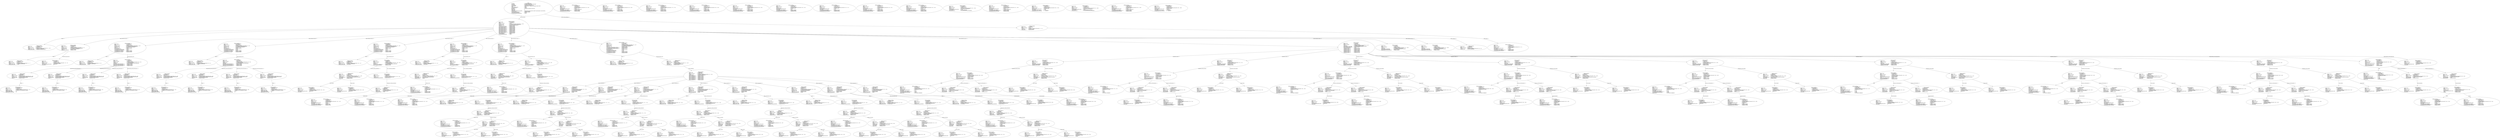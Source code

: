digraph "alignment_component_clause.adt" {
  Unit_3 -> Element_2305106
      [ label=Unit_Declaration ];
  Unit_3 -> Element_2293428
      [ label="Context_Clause_Elements ( 1)" ];
  Unit_3
      [ label=<<TABLE BORDER="0" CELLBORDER="0" CELLSPACING="0" CELLPADDING="0"> 
          <TR><TD COLSPAN="3">Unit_3</TD></TR>
          <TR><TD ALIGN="LEFT">Unit_Kind   </TD><TD> = </TD><TD ALIGN="LEFT">A_PROCEDURE_BODY</TD></TR>
          <TR><TD ALIGN="LEFT">Unit_Class   </TD><TD> = </TD><TD ALIGN="LEFT">A_PUBLIC_DECLARATION_AND_BODY</TD></TR>
          <TR><TD ALIGN="LEFT">Unit_Origin   </TD><TD> = </TD><TD ALIGN="LEFT">AN_APPLICATION_UNIT</TD></TR>
          <TR><TD ALIGN="LEFT">Unit_Full_Name    </TD><TD> = </TD><TD ALIGN="LEFT">Alignment_Component_Clause</TD></TR>
          <TR><TD ALIGN="LEFT">Unique_Name   </TD><TD> = </TD><TD ALIGN="LEFT">ASIS Context 1: Alignment_Component_Clause (body)</TD></TR>
          <TR><TD ALIGN="LEFT">Exists  </TD><TD> = </TD><TD ALIGN="LEFT">TRUE</TD></TR>
          <TR><TD ALIGN="LEFT">Can_Be_Main_Program     </TD><TD> = </TD><TD ALIGN="LEFT">TRUE</TD></TR>
          <TR><TD ALIGN="LEFT">Is_Body_Required     </TD><TD> = </TD><TD ALIGN="LEFT">TRUE</TD></TR>
          <TR><TD ALIGN="LEFT">Text_Name   </TD><TD> = </TD><TD ALIGN="LEFT">alignment_component_clause.adb</TD></TR>
          <TR><TD ALIGN="LEFT">Text_Form   </TD><TD> = </TD><TD ALIGN="LEFT"></TD></TR>
          <TR><TD ALIGN="LEFT">Object_Name   </TD><TD> = </TD><TD ALIGN="LEFT"></TD></TR>
          <TR><TD ALIGN="LEFT">Object_Form   </TD><TD> = </TD><TD ALIGN="LEFT"></TD></TR>
          <TR><TD ALIGN="LEFT">Compilation_Command_Line_Options         </TD><TD> = </TD><TD ALIGN="LEFT">-gnatA -gnatc -gnatt -gnatws -gnatyN -mtune=generic -march=x86-64</TD></TR>
          <TR><TD ALIGN="LEFT">Unit_Declaration     </TD><TD> = </TD><TD ALIGN="LEFT">Element_2305106</TD></TR>
          <TR><TD ALIGN="LEFT">Context_Clause_Elements ( 1)        </TD><TD> = </TD><TD ALIGN="LEFT">Element_2293428</TD></TR>
          <TR><TD ALIGN="LEFT">Corresponding_Declaration       </TD><TD> = </TD><TD ALIGN="LEFT">(none)</TD></TR>
          <TR><TD ALIGN="LEFT">Corresponding_Parent_Declaration         </TD><TD> = </TD><TD ALIGN="LEFT">Unit_1</TD></TR>
          </TABLE>> ];
  Element_2293428 -> Element_2292237
      [ label="Clause_Name ( 1)" ];
  Element_2293428
      [ label=<<TABLE BORDER="0" CELLBORDER="0" CELLSPACING="0" CELLPADDING="0"> 
          <TR><TD COLSPAN="3">Element_2293428</TD></TR>
          <TR><TD ALIGN="LEFT">Element_Kind    </TD><TD> = </TD><TD ALIGN="LEFT">A_CLAUSE</TD></TR>
          <TR><TD ALIGN="LEFT">Hash  </TD><TD> = </TD><TD ALIGN="LEFT"> 1346724249</TD></TR>
          <TR><TD ALIGN="LEFT">Enclosing_Element     </TD><TD> = </TD><TD ALIGN="LEFT">(none)</TD></TR>
          <TR><TD ALIGN="LEFT">Source  </TD><TD> = </TD><TD ALIGN="LEFT">Alignment_Component_Clause.adb - 4:1 .. 4:12</TD></TR>
          <TR><TD ALIGN="LEFT">Clause_Kind   </TD><TD> = </TD><TD ALIGN="LEFT">A_WITH_CLAUSE</TD></TR>
          <TR><TD ALIGN="LEFT">Clause_Name ( 1)     </TD><TD> = </TD><TD ALIGN="LEFT">Element_2292237</TD></TR>
          </TABLE>> ];
  Element_2292237
      [ label=<<TABLE BORDER="0" CELLBORDER="0" CELLSPACING="0" CELLPADDING="0"> 
          <TR><TD COLSPAN="3">Element_2292237</TD></TR>
          <TR><TD ALIGN="LEFT">Element_Kind    </TD><TD> = </TD><TD ALIGN="LEFT">AN_EXPRESSION</TD></TR>
          <TR><TD ALIGN="LEFT">Hash  </TD><TD> = </TD><TD ALIGN="LEFT"> 1346857369</TD></TR>
          <TR><TD ALIGN="LEFT">Enclosing_Element     </TD><TD> = </TD><TD ALIGN="LEFT">Element_2293428</TD></TR>
          <TR><TD ALIGN="LEFT">Source  </TD><TD> = </TD><TD ALIGN="LEFT">Alignment_Component_Clause.adb - 4:6 .. 4:11</TD></TR>
          <TR><TD ALIGN="LEFT">Expression_Kind    </TD><TD> = </TD><TD ALIGN="LEFT">AN_IDENTIFIER</TD></TR>
          <TR><TD ALIGN="LEFT">Corresponding_Expression_Type        </TD><TD> = </TD><TD ALIGN="LEFT">(none)</TD></TR>
          <TR><TD ALIGN="LEFT">Name_Image   </TD><TD> = </TD><TD ALIGN="LEFT">"System"</TD></TR>
          <TR><TD ALIGN="LEFT">Corresponding_Name_Definition        </TD><TD> = </TD><TD ALIGN="LEFT">Element_2643057</TD></TR>
          <TR><TD ALIGN="LEFT">Corresponding_Name_Definition_List ( 1)          </TD><TD> = </TD><TD ALIGN="LEFT">Element_2643057</TD></TR>
          <TR><TD ALIGN="LEFT">Corresponding_Name_Declaration        </TD><TD> = </TD><TD ALIGN="LEFT">Element_3394112</TD></TR>
          </TABLE>> ];
  Element_2305106 -> Element_2295057
      [ label="Names ( 1)" ];
  Element_2305106 -> Element_2314095
      [ label="Body_Declarative_Items ( 1)" ];
  Element_2305106 -> Element_2352082
      [ label="Body_Declarative_Items ( 2)" ];
  Element_2305106 -> Element_2390082
      [ label="Body_Declarative_Items ( 3)" ];
  Element_2305106 -> Element_2404082
      [ label="Body_Declarative_Items ( 4)" ];
  Element_2305106 -> Element_2416082
      [ label="Body_Declarative_Items ( 5)" ];
  Element_2305106 -> Element_2428082
      [ label="Body_Declarative_Items ( 6)" ];
  Element_2305106 -> Element_2560082
      [ label="Body_Declarative_Items ( 7)" ];
  Element_2305106 -> Element_2563431
      [ label="Body_Declarative_Items ( 8)" ];
  Element_2305106 -> Element_2624429
      [ label="Body_Declarative_Items ( 9)" ];
  Element_2305106 -> Element_2634429
      [ label="Body_Declarative_Items ( 10)" ];
  Element_2305106 -> Element_2637387
      [ label="Body_Statements ( 1)" ];
  Element_2305106
      [ label=<<TABLE BORDER="0" CELLBORDER="0" CELLSPACING="0" CELLPADDING="0"> 
          <TR><TD COLSPAN="3">Element_2305106</TD></TR>
          <TR><TD ALIGN="LEFT">Element_Kind    </TD><TD> = </TD><TD ALIGN="LEFT">A_DECLARATION</TD></TR>
          <TR><TD ALIGN="LEFT">Hash  </TD><TD> = </TD><TD ALIGN="LEFT"> 1410913302</TD></TR>
          <TR><TD ALIGN="LEFT">Enclosing_Element     </TD><TD> = </TD><TD ALIGN="LEFT">(none)</TD></TR>
          <TR><TD ALIGN="LEFT">Source  </TD><TD> = </TD><TD ALIGN="LEFT">Alignment_Component_Clause.adb - 6:1 .. 40:31</TD></TR>
          <TR><TD ALIGN="LEFT">Declaration_Kind     </TD><TD> = </TD><TD ALIGN="LEFT">A_PROCEDURE_BODY_DECLARATION</TD></TR>
          <TR><TD ALIGN="LEFT">Declaration_Origin     </TD><TD> = </TD><TD ALIGN="LEFT">AN_EXPLICIT_DECLARATION</TD></TR>
          <TR><TD ALIGN="LEFT">Names ( 1)   </TD><TD> = </TD><TD ALIGN="LEFT">Element_2295057</TD></TR>
          <TR><TD ALIGN="LEFT">Corresponding_End_Name      </TD><TD> = </TD><TD ALIGN="LEFT">Element_2638237</TD></TR>
          <TR><TD ALIGN="LEFT">Body_Declarative_Items ( 1)       </TD><TD> = </TD><TD ALIGN="LEFT">Element_2314095</TD></TR>
          <TR><TD ALIGN="LEFT">Body_Declarative_Items ( 2)       </TD><TD> = </TD><TD ALIGN="LEFT">Element_2352082</TD></TR>
          <TR><TD ALIGN="LEFT">Body_Declarative_Items ( 3)       </TD><TD> = </TD><TD ALIGN="LEFT">Element_2390082</TD></TR>
          <TR><TD ALIGN="LEFT">Body_Declarative_Items ( 4)       </TD><TD> = </TD><TD ALIGN="LEFT">Element_2404082</TD></TR>
          <TR><TD ALIGN="LEFT">Body_Declarative_Items ( 5)       </TD><TD> = </TD><TD ALIGN="LEFT">Element_2416082</TD></TR>
          <TR><TD ALIGN="LEFT">Body_Declarative_Items ( 6)       </TD><TD> = </TD><TD ALIGN="LEFT">Element_2428082</TD></TR>
          <TR><TD ALIGN="LEFT">Body_Declarative_Items ( 7)       </TD><TD> = </TD><TD ALIGN="LEFT">Element_2560082</TD></TR>
          <TR><TD ALIGN="LEFT">Body_Declarative_Items ( 8)       </TD><TD> = </TD><TD ALIGN="LEFT">Element_2563431</TD></TR>
          <TR><TD ALIGN="LEFT">Body_Declarative_Items ( 9)       </TD><TD> = </TD><TD ALIGN="LEFT">Element_2624429</TD></TR>
          <TR><TD ALIGN="LEFT">Body_Declarative_Items ( 10)        </TD><TD> = </TD><TD ALIGN="LEFT">Element_2634429</TD></TR>
          <TR><TD ALIGN="LEFT">Body_Statements ( 1)      </TD><TD> = </TD><TD ALIGN="LEFT">Element_2637387</TD></TR>
          <TR><TD ALIGN="LEFT">Is_Name_Repeated     </TD><TD> = </TD><TD ALIGN="LEFT">TRUE</TD></TR>
          <TR><TD ALIGN="LEFT">Corresponding_Declaration       </TD><TD> = </TD><TD ALIGN="LEFT">(none)</TD></TR>
          </TABLE>> ];
  Element_2295057
      [ label=<<TABLE BORDER="0" CELLBORDER="0" CELLSPACING="0" CELLPADDING="0"> 
          <TR><TD COLSPAN="3">Element_2295057</TD></TR>
          <TR><TD ALIGN="LEFT">Element_Kind    </TD><TD> = </TD><TD ALIGN="LEFT">A_DEFINING_NAME</TD></TR>
          <TR><TD ALIGN="LEFT">Hash  </TD><TD> = </TD><TD ALIGN="LEFT"> 1410888374</TD></TR>
          <TR><TD ALIGN="LEFT">Enclosing_Element     </TD><TD> = </TD><TD ALIGN="LEFT">Element_2305106</TD></TR>
          <TR><TD ALIGN="LEFT">Source  </TD><TD> = </TD><TD ALIGN="LEFT">Alignment_Component_Clause.adb - 6:11 .. 6:36</TD></TR>
          <TR><TD ALIGN="LEFT">Defining_Name_Kind     </TD><TD> = </TD><TD ALIGN="LEFT">A_DEFINING_IDENTIFIER</TD></TR>
          <TR><TD ALIGN="LEFT">Defining_Name_Image     </TD><TD> = </TD><TD ALIGN="LEFT">"Alignment_Component_Clause"</TD></TR>
          </TABLE>> ];
  Element_2314095 -> Element_2306057
      [ label="Names ( 1)" ];
  Element_2314095 -> Element_2313234
      [ label=Initialization_Expression ];
  Element_2314095
      [ label=<<TABLE BORDER="0" CELLBORDER="0" CELLSPACING="0" CELLPADDING="0"> 
          <TR><TD COLSPAN="3">Element_2314095</TD></TR>
          <TR><TD ALIGN="LEFT">Element_Kind    </TD><TD> = </TD><TD ALIGN="LEFT">A_DECLARATION</TD></TR>
          <TR><TD ALIGN="LEFT">Hash  </TD><TD> = </TD><TD ALIGN="LEFT"> 705584931</TD></TR>
          <TR><TD ALIGN="LEFT">Enclosing_Element     </TD><TD> = </TD><TD ALIGN="LEFT">Element_2305106</TD></TR>
          <TR><TD ALIGN="LEFT">Source  </TD><TD> = </TD><TD ALIGN="LEFT">Alignment_Component_Clause.adb - 7:4 .. 7:24</TD></TR>
          <TR><TD ALIGN="LEFT">Declaration_Kind     </TD><TD> = </TD><TD ALIGN="LEFT">AN_INTEGER_NUMBER_DECLARATION</TD></TR>
          <TR><TD ALIGN="LEFT">Declaration_Origin     </TD><TD> = </TD><TD ALIGN="LEFT">AN_EXPLICIT_DECLARATION</TD></TR>
          <TR><TD ALIGN="LEFT">Names ( 1)   </TD><TD> = </TD><TD ALIGN="LEFT">Element_2306057</TD></TR>
          <TR><TD ALIGN="LEFT">Initialization_Expression       </TD><TD> = </TD><TD ALIGN="LEFT">Element_2313234</TD></TR>
          </TABLE>> ];
  Element_2306057
      [ label=<<TABLE BORDER="0" CELLBORDER="0" CELLSPACING="0" CELLPADDING="0"> 
          <TR><TD COLSPAN="3">Element_2306057</TD></TR>
          <TR><TD ALIGN="LEFT">Element_Kind    </TD><TD> = </TD><TD ALIGN="LEFT">A_DEFINING_NAME</TD></TR>
          <TR><TD ALIGN="LEFT">Hash  </TD><TD> = </TD><TD ALIGN="LEFT"> 705575203</TD></TR>
          <TR><TD ALIGN="LEFT">Enclosing_Element     </TD><TD> = </TD><TD ALIGN="LEFT">Element_2314095</TD></TR>
          <TR><TD ALIGN="LEFT">Source  </TD><TD> = </TD><TD ALIGN="LEFT">Alignment_Component_Clause.adb - 7:4 .. 7:7</TD></TR>
          <TR><TD ALIGN="LEFT">Defining_Name_Kind     </TD><TD> = </TD><TD ALIGN="LEFT">A_DEFINING_IDENTIFIER</TD></TR>
          <TR><TD ALIGN="LEFT">Defining_Name_Image     </TD><TD> = </TD><TD ALIGN="LEFT">"Word"</TD></TR>
          </TABLE>> ];
  Element_2313234
      [ label=<<TABLE BORDER="0" CELLBORDER="0" CELLSPACING="0" CELLPADDING="0"> 
          <TR><TD COLSPAN="3">Element_2313234</TD></TR>
          <TR><TD ALIGN="LEFT">Element_Kind    </TD><TD> = </TD><TD ALIGN="LEFT">AN_EXPRESSION</TD></TR>
          <TR><TD ALIGN="LEFT">Hash  </TD><TD> = </TD><TD ALIGN="LEFT"> 705620539</TD></TR>
          <TR><TD ALIGN="LEFT">Enclosing_Element     </TD><TD> = </TD><TD ALIGN="LEFT">Element_2314095</TD></TR>
          <TR><TD ALIGN="LEFT">Source  </TD><TD> = </TD><TD ALIGN="LEFT">Alignment_Component_Clause.adb - 7:23 .. 7:23</TD></TR>
          <TR><TD ALIGN="LEFT">Expression_Kind    </TD><TD> = </TD><TD ALIGN="LEFT">AN_INTEGER_LITERAL</TD></TR>
          <TR><TD ALIGN="LEFT">Corresponding_Expression_Type        </TD><TD> = </TD><TD ALIGN="LEFT">Element_82</TD></TR>
          <TR><TD ALIGN="LEFT">Value_Image   </TD><TD> = </TD><TD ALIGN="LEFT">4</TD></TR>
          </TABLE>> ];
  Element_2352082 -> Element_2315057
      [ label="Names ( 1)" ];
  Element_2352082 -> Element_2322149
      [ label=Type_Declaration_View ];
  Element_2352082
      [ label=<<TABLE BORDER="0" CELLBORDER="0" CELLSPACING="0" CELLPADDING="0"> 
          <TR><TD COLSPAN="3">Element_2352082</TD></TR>
          <TR><TD ALIGN="LEFT">Element_Kind    </TD><TD> = </TD><TD ALIGN="LEFT">A_DECLARATION</TD></TR>
          <TR><TD ALIGN="LEFT">Hash  </TD><TD> = </TD><TD ALIGN="LEFT">-1794627311</TD></TR>
          <TR><TD ALIGN="LEFT">Enclosing_Element     </TD><TD> = </TD><TD ALIGN="LEFT">Element_2305106</TD></TR>
          <TR><TD ALIGN="LEFT">Source  </TD><TD> = </TD><TD ALIGN="LEFT">Alignment_Component_Clause.adb - 8:4 .. 8:35</TD></TR>
          <TR><TD ALIGN="LEFT">Declaration_Kind     </TD><TD> = </TD><TD ALIGN="LEFT">AN_ORDINARY_TYPE_DECLARATION</TD></TR>
          <TR><TD ALIGN="LEFT">Declaration_Origin     </TD><TD> = </TD><TD ALIGN="LEFT">AN_EXPLICIT_DECLARATION</TD></TR>
          <TR><TD ALIGN="LEFT">Names ( 1)   </TD><TD> = </TD><TD ALIGN="LEFT">Element_2315057</TD></TR>
          <TR><TD ALIGN="LEFT">Discriminant_Part     </TD><TD> = </TD><TD ALIGN="LEFT">(none)</TD></TR>
          <TR><TD ALIGN="LEFT">Type_Declaration_View      </TD><TD> = </TD><TD ALIGN="LEFT">Element_2322149</TD></TR>
          <TR><TD ALIGN="LEFT">Corresponding_Type_Declaration        </TD><TD> = </TD><TD ALIGN="LEFT">(none)</TD></TR>
          <TR><TD ALIGN="LEFT">Corresponding_Type_Partial_View        </TD><TD> = </TD><TD ALIGN="LEFT">(none)</TD></TR>
          <TR><TD ALIGN="LEFT">Corresponding_First_Subtype       </TD><TD> = </TD><TD ALIGN="LEFT">Element_2352082</TD></TR>
          <TR><TD ALIGN="LEFT">Corresponding_Last_Constraint        </TD><TD> = </TD><TD ALIGN="LEFT">Element_2352082</TD></TR>
          <TR><TD ALIGN="LEFT">Corresponding_Last_Subtype       </TD><TD> = </TD><TD ALIGN="LEFT">Element_2352082</TD></TR>
          </TABLE>> ];
  Element_2315057
      [ label=<<TABLE BORDER="0" CELLBORDER="0" CELLSPACING="0" CELLPADDING="0"> 
          <TR><TD COLSPAN="3">Element_2315057</TD></TR>
          <TR><TD ALIGN="LEFT">Element_Kind    </TD><TD> = </TD><TD ALIGN="LEFT">A_DEFINING_NAME</TD></TR>
          <TR><TD ALIGN="LEFT">Hash  </TD><TD> = </TD><TD ALIGN="LEFT">-1794630491</TD></TR>
          <TR><TD ALIGN="LEFT">Enclosing_Element     </TD><TD> = </TD><TD ALIGN="LEFT">Element_2352082</TD></TR>
          <TR><TD ALIGN="LEFT">Source  </TD><TD> = </TD><TD ALIGN="LEFT">Alignment_Component_Clause.adb - 8:9 .. 8:13</TD></TR>
          <TR><TD ALIGN="LEFT">Defining_Name_Kind     </TD><TD> = </TD><TD ALIGN="LEFT">A_DEFINING_IDENTIFIER</TD></TR>
          <TR><TD ALIGN="LEFT">Defining_Name_Image     </TD><TD> = </TD><TD ALIGN="LEFT">"State"</TD></TR>
          </TABLE>> ];
  Element_2322149 -> Element_2323097
      [ label="Enumeration_Literal_Declarations ( 1)" ];
  Element_2322149 -> Element_2330097
      [ label="Enumeration_Literal_Declarations ( 2)" ];
  Element_2322149 -> Element_2337097
      [ label="Enumeration_Literal_Declarations ( 3)" ];
  Element_2322149 -> Element_2344097
      [ label="Enumeration_Literal_Declarations ( 4)" ];
  Element_2322149
      [ label=<<TABLE BORDER="0" CELLBORDER="0" CELLSPACING="0" CELLPADDING="0"> 
          <TR><TD COLSPAN="3">Element_2322149</TD></TR>
          <TR><TD ALIGN="LEFT">Element_Kind    </TD><TD> = </TD><TD ALIGN="LEFT">A_DEFINITION</TD></TR>
          <TR><TD ALIGN="LEFT">Hash  </TD><TD> = </TD><TD ALIGN="LEFT">-1794618711</TD></TR>
          <TR><TD ALIGN="LEFT">Enclosing_Element     </TD><TD> = </TD><TD ALIGN="LEFT">Element_2352082</TD></TR>
          <TR><TD ALIGN="LEFT">Source  </TD><TD> = </TD><TD ALIGN="LEFT">Alignment_Component_Clause.adb - 8:26 .. 8:34</TD></TR>
          <TR><TD ALIGN="LEFT">Definition_Kind    </TD><TD> = </TD><TD ALIGN="LEFT">A_TYPE_DEFINITION</TD></TR>
          <TR><TD ALIGN="LEFT">Type_Kind   </TD><TD> = </TD><TD ALIGN="LEFT">AN_ENUMERATION_TYPE_DEFINITION</TD></TR>
          <TR><TD ALIGN="LEFT">Enumeration_Literal_Declarations ( 1)          </TD><TD> = </TD><TD ALIGN="LEFT">Element_2323097</TD></TR>
          <TR><TD ALIGN="LEFT">Enumeration_Literal_Declarations ( 2)          </TD><TD> = </TD><TD ALIGN="LEFT">Element_2330097</TD></TR>
          <TR><TD ALIGN="LEFT">Enumeration_Literal_Declarations ( 3)          </TD><TD> = </TD><TD ALIGN="LEFT">Element_2337097</TD></TR>
          <TR><TD ALIGN="LEFT">Enumeration_Literal_Declarations ( 4)          </TD><TD> = </TD><TD ALIGN="LEFT">Element_2344097</TD></TR>
          </TABLE>> ];
  Element_2323097 -> Element_2323059
      [ label="Names ( 1)" ];
  Element_2323097
      [ label=<<TABLE BORDER="0" CELLBORDER="0" CELLSPACING="0" CELLPADDING="0"> 
          <TR><TD COLSPAN="3">Element_2323097</TD></TR>
          <TR><TD ALIGN="LEFT">Element_Kind    </TD><TD> = </TD><TD ALIGN="LEFT">A_DECLARATION</TD></TR>
          <TR><TD ALIGN="LEFT">Hash  </TD><TD> = </TD><TD ALIGN="LEFT">-1794625363</TD></TR>
          <TR><TD ALIGN="LEFT">Enclosing_Element     </TD><TD> = </TD><TD ALIGN="LEFT">Element_2322149</TD></TR>
          <TR><TD ALIGN="LEFT">Source  </TD><TD> = </TD><TD ALIGN="LEFT">Alignment_Component_Clause.adb - 8:27 .. 8:27</TD></TR>
          <TR><TD ALIGN="LEFT">Declaration_Kind     </TD><TD> = </TD><TD ALIGN="LEFT">AN_ENUMERATION_LITERAL_SPECIFICATION</TD></TR>
          <TR><TD ALIGN="LEFT">Declaration_Origin     </TD><TD> = </TD><TD ALIGN="LEFT">AN_EXPLICIT_DECLARATION</TD></TR>
          <TR><TD ALIGN="LEFT">Names ( 1)   </TD><TD> = </TD><TD ALIGN="LEFT">Element_2323059</TD></TR>
          </TABLE>> ];
  Element_2323059
      [ label=<<TABLE BORDER="0" CELLBORDER="0" CELLSPACING="0" CELLPADDING="0"> 
          <TR><TD COLSPAN="3">Element_2323059</TD></TR>
          <TR><TD ALIGN="LEFT">Element_Kind    </TD><TD> = </TD><TD ALIGN="LEFT">A_DEFINING_NAME</TD></TR>
          <TR><TD ALIGN="LEFT">Hash  </TD><TD> = </TD><TD ALIGN="LEFT">-1794630227</TD></TR>
          <TR><TD ALIGN="LEFT">Enclosing_Element     </TD><TD> = </TD><TD ALIGN="LEFT">Element_2323097</TD></TR>
          <TR><TD ALIGN="LEFT">Source  </TD><TD> = </TD><TD ALIGN="LEFT">Alignment_Component_Clause.adb - 8:27 .. 8:27</TD></TR>
          <TR><TD ALIGN="LEFT">Defining_Name_Kind     </TD><TD> = </TD><TD ALIGN="LEFT">A_DEFINING_ENUMERATION_LITERAL</TD></TR>
          <TR><TD ALIGN="LEFT">Defining_Name_Image     </TD><TD> = </TD><TD ALIGN="LEFT">"A"</TD></TR>
          <TR><TD ALIGN="LEFT">Position_Number_Image      </TD><TD> = </TD><TD ALIGN="LEFT">0</TD></TR>
          <TR><TD ALIGN="LEFT">Representation_Value_Image       </TD><TD> = </TD><TD ALIGN="LEFT">0</TD></TR>
          </TABLE>> ];
  Element_2330097 -> Element_2330059
      [ label="Names ( 1)" ];
  Element_2330097
      [ label=<<TABLE BORDER="0" CELLBORDER="0" CELLSPACING="0" CELLPADDING="0"> 
          <TR><TD COLSPAN="3">Element_2330097</TD></TR>
          <TR><TD ALIGN="LEFT">Element_Kind    </TD><TD> = </TD><TD ALIGN="LEFT">A_DECLARATION</TD></TR>
          <TR><TD ALIGN="LEFT">Hash  </TD><TD> = </TD><TD ALIGN="LEFT">-1794625355</TD></TR>
          <TR><TD ALIGN="LEFT">Enclosing_Element     </TD><TD> = </TD><TD ALIGN="LEFT">Element_2322149</TD></TR>
          <TR><TD ALIGN="LEFT">Source  </TD><TD> = </TD><TD ALIGN="LEFT">Alignment_Component_Clause.adb - 8:29 .. 8:29</TD></TR>
          <TR><TD ALIGN="LEFT">Declaration_Kind     </TD><TD> = </TD><TD ALIGN="LEFT">AN_ENUMERATION_LITERAL_SPECIFICATION</TD></TR>
          <TR><TD ALIGN="LEFT">Declaration_Origin     </TD><TD> = </TD><TD ALIGN="LEFT">AN_EXPLICIT_DECLARATION</TD></TR>
          <TR><TD ALIGN="LEFT">Names ( 1)   </TD><TD> = </TD><TD ALIGN="LEFT">Element_2330059</TD></TR>
          </TABLE>> ];
  Element_2330059
      [ label=<<TABLE BORDER="0" CELLBORDER="0" CELLSPACING="0" CELLPADDING="0"> 
          <TR><TD COLSPAN="3">Element_2330059</TD></TR>
          <TR><TD ALIGN="LEFT">Element_Kind    </TD><TD> = </TD><TD ALIGN="LEFT">A_DEFINING_NAME</TD></TR>
          <TR><TD ALIGN="LEFT">Hash  </TD><TD> = </TD><TD ALIGN="LEFT">-1794630219</TD></TR>
          <TR><TD ALIGN="LEFT">Enclosing_Element     </TD><TD> = </TD><TD ALIGN="LEFT">Element_2330097</TD></TR>
          <TR><TD ALIGN="LEFT">Source  </TD><TD> = </TD><TD ALIGN="LEFT">Alignment_Component_Clause.adb - 8:29 .. 8:29</TD></TR>
          <TR><TD ALIGN="LEFT">Defining_Name_Kind     </TD><TD> = </TD><TD ALIGN="LEFT">A_DEFINING_ENUMERATION_LITERAL</TD></TR>
          <TR><TD ALIGN="LEFT">Defining_Name_Image     </TD><TD> = </TD><TD ALIGN="LEFT">"M"</TD></TR>
          <TR><TD ALIGN="LEFT">Position_Number_Image      </TD><TD> = </TD><TD ALIGN="LEFT">1</TD></TR>
          <TR><TD ALIGN="LEFT">Representation_Value_Image       </TD><TD> = </TD><TD ALIGN="LEFT">1</TD></TR>
          </TABLE>> ];
  Element_2337097 -> Element_2337059
      [ label="Names ( 1)" ];
  Element_2337097
      [ label=<<TABLE BORDER="0" CELLBORDER="0" CELLSPACING="0" CELLPADDING="0"> 
          <TR><TD COLSPAN="3">Element_2337097</TD></TR>
          <TR><TD ALIGN="LEFT">Element_Kind    </TD><TD> = </TD><TD ALIGN="LEFT">A_DECLARATION</TD></TR>
          <TR><TD ALIGN="LEFT">Hash  </TD><TD> = </TD><TD ALIGN="LEFT">-1794625347</TD></TR>
          <TR><TD ALIGN="LEFT">Enclosing_Element     </TD><TD> = </TD><TD ALIGN="LEFT">Element_2322149</TD></TR>
          <TR><TD ALIGN="LEFT">Source  </TD><TD> = </TD><TD ALIGN="LEFT">Alignment_Component_Clause.adb - 8:31 .. 8:31</TD></TR>
          <TR><TD ALIGN="LEFT">Declaration_Kind     </TD><TD> = </TD><TD ALIGN="LEFT">AN_ENUMERATION_LITERAL_SPECIFICATION</TD></TR>
          <TR><TD ALIGN="LEFT">Declaration_Origin     </TD><TD> = </TD><TD ALIGN="LEFT">AN_EXPLICIT_DECLARATION</TD></TR>
          <TR><TD ALIGN="LEFT">Names ( 1)   </TD><TD> = </TD><TD ALIGN="LEFT">Element_2337059</TD></TR>
          </TABLE>> ];
  Element_2337059
      [ label=<<TABLE BORDER="0" CELLBORDER="0" CELLSPACING="0" CELLPADDING="0"> 
          <TR><TD COLSPAN="3">Element_2337059</TD></TR>
          <TR><TD ALIGN="LEFT">Element_Kind    </TD><TD> = </TD><TD ALIGN="LEFT">A_DEFINING_NAME</TD></TR>
          <TR><TD ALIGN="LEFT">Hash  </TD><TD> = </TD><TD ALIGN="LEFT">-1794630211</TD></TR>
          <TR><TD ALIGN="LEFT">Enclosing_Element     </TD><TD> = </TD><TD ALIGN="LEFT">Element_2337097</TD></TR>
          <TR><TD ALIGN="LEFT">Source  </TD><TD> = </TD><TD ALIGN="LEFT">Alignment_Component_Clause.adb - 8:31 .. 8:31</TD></TR>
          <TR><TD ALIGN="LEFT">Defining_Name_Kind     </TD><TD> = </TD><TD ALIGN="LEFT">A_DEFINING_ENUMERATION_LITERAL</TD></TR>
          <TR><TD ALIGN="LEFT">Defining_Name_Image     </TD><TD> = </TD><TD ALIGN="LEFT">"W"</TD></TR>
          <TR><TD ALIGN="LEFT">Position_Number_Image      </TD><TD> = </TD><TD ALIGN="LEFT">2</TD></TR>
          <TR><TD ALIGN="LEFT">Representation_Value_Image       </TD><TD> = </TD><TD ALIGN="LEFT">2</TD></TR>
          </TABLE>> ];
  Element_2344097 -> Element_2344059
      [ label="Names ( 1)" ];
  Element_2344097
      [ label=<<TABLE BORDER="0" CELLBORDER="0" CELLSPACING="0" CELLPADDING="0"> 
          <TR><TD COLSPAN="3">Element_2344097</TD></TR>
          <TR><TD ALIGN="LEFT">Element_Kind    </TD><TD> = </TD><TD ALIGN="LEFT">A_DECLARATION</TD></TR>
          <TR><TD ALIGN="LEFT">Hash  </TD><TD> = </TD><TD ALIGN="LEFT">-1794625403</TD></TR>
          <TR><TD ALIGN="LEFT">Enclosing_Element     </TD><TD> = </TD><TD ALIGN="LEFT">Element_2322149</TD></TR>
          <TR><TD ALIGN="LEFT">Source  </TD><TD> = </TD><TD ALIGN="LEFT">Alignment_Component_Clause.adb - 8:33 .. 8:33</TD></TR>
          <TR><TD ALIGN="LEFT">Declaration_Kind     </TD><TD> = </TD><TD ALIGN="LEFT">AN_ENUMERATION_LITERAL_SPECIFICATION</TD></TR>
          <TR><TD ALIGN="LEFT">Declaration_Origin     </TD><TD> = </TD><TD ALIGN="LEFT">AN_EXPLICIT_DECLARATION</TD></TR>
          <TR><TD ALIGN="LEFT">Names ( 1)   </TD><TD> = </TD><TD ALIGN="LEFT">Element_2344059</TD></TR>
          </TABLE>> ];
  Element_2344059
      [ label=<<TABLE BORDER="0" CELLBORDER="0" CELLSPACING="0" CELLPADDING="0"> 
          <TR><TD COLSPAN="3">Element_2344059</TD></TR>
          <TR><TD ALIGN="LEFT">Element_Kind    </TD><TD> = </TD><TD ALIGN="LEFT">A_DEFINING_NAME</TD></TR>
          <TR><TD ALIGN="LEFT">Hash  </TD><TD> = </TD><TD ALIGN="LEFT">-1794630267</TD></TR>
          <TR><TD ALIGN="LEFT">Enclosing_Element     </TD><TD> = </TD><TD ALIGN="LEFT">Element_2344097</TD></TR>
          <TR><TD ALIGN="LEFT">Source  </TD><TD> = </TD><TD ALIGN="LEFT">Alignment_Component_Clause.adb - 8:33 .. 8:33</TD></TR>
          <TR><TD ALIGN="LEFT">Defining_Name_Kind     </TD><TD> = </TD><TD ALIGN="LEFT">A_DEFINING_ENUMERATION_LITERAL</TD></TR>
          <TR><TD ALIGN="LEFT">Defining_Name_Image     </TD><TD> = </TD><TD ALIGN="LEFT">"P"</TD></TR>
          <TR><TD ALIGN="LEFT">Position_Number_Image      </TD><TD> = </TD><TD ALIGN="LEFT">3</TD></TR>
          <TR><TD ALIGN="LEFT">Representation_Value_Image       </TD><TD> = </TD><TD ALIGN="LEFT">3</TD></TR>
          </TABLE>> ];
  Element_2390082 -> Element_2353057
      [ label="Names ( 1)" ];
  Element_2390082 -> Element_2360149
      [ label=Type_Declaration_View ];
  Element_2390082
      [ label=<<TABLE BORDER="0" CELLBORDER="0" CELLSPACING="0" CELLPADDING="0"> 
          <TR><TD COLSPAN="3">Element_2390082</TD></TR>
          <TR><TD ALIGN="LEFT">Element_Kind    </TD><TD> = </TD><TD ALIGN="LEFT">A_DECLARATION</TD></TR>
          <TR><TD ALIGN="LEFT">Hash  </TD><TD> = </TD><TD ALIGN="LEFT">-897280888</TD></TR>
          <TR><TD ALIGN="LEFT">Enclosing_Element     </TD><TD> = </TD><TD ALIGN="LEFT">Element_2305106</TD></TR>
          <TR><TD ALIGN="LEFT">Source  </TD><TD> = </TD><TD ALIGN="LEFT">Alignment_Component_Clause.adb - 9:4 .. 9:49</TD></TR>
          <TR><TD ALIGN="LEFT">Declaration_Kind     </TD><TD> = </TD><TD ALIGN="LEFT">AN_ORDINARY_TYPE_DECLARATION</TD></TR>
          <TR><TD ALIGN="LEFT">Declaration_Origin     </TD><TD> = </TD><TD ALIGN="LEFT">AN_EXPLICIT_DECLARATION</TD></TR>
          <TR><TD ALIGN="LEFT">Names ( 1)   </TD><TD> = </TD><TD ALIGN="LEFT">Element_2353057</TD></TR>
          <TR><TD ALIGN="LEFT">Discriminant_Part     </TD><TD> = </TD><TD ALIGN="LEFT">(none)</TD></TR>
          <TR><TD ALIGN="LEFT">Type_Declaration_View      </TD><TD> = </TD><TD ALIGN="LEFT">Element_2360149</TD></TR>
          <TR><TD ALIGN="LEFT">Corresponding_Type_Declaration        </TD><TD> = </TD><TD ALIGN="LEFT">(none)</TD></TR>
          <TR><TD ALIGN="LEFT">Corresponding_Type_Partial_View        </TD><TD> = </TD><TD ALIGN="LEFT">(none)</TD></TR>
          <TR><TD ALIGN="LEFT">Corresponding_First_Subtype       </TD><TD> = </TD><TD ALIGN="LEFT">Element_2390082</TD></TR>
          <TR><TD ALIGN="LEFT">Corresponding_Last_Constraint        </TD><TD> = </TD><TD ALIGN="LEFT">Element_2390082</TD></TR>
          <TR><TD ALIGN="LEFT">Corresponding_Last_Subtype       </TD><TD> = </TD><TD ALIGN="LEFT">Element_2390082</TD></TR>
          </TABLE>> ];
  Element_2353057
      [ label=<<TABLE BORDER="0" CELLBORDER="0" CELLSPACING="0" CELLPADDING="0"> 
          <TR><TD COLSPAN="3">Element_2353057</TD></TR>
          <TR><TD ALIGN="LEFT">Element_Kind    </TD><TD> = </TD><TD ALIGN="LEFT">A_DEFINING_NAME</TD></TR>
          <TR><TD ALIGN="LEFT">Hash  </TD><TD> = </TD><TD ALIGN="LEFT">-897282478</TD></TR>
          <TR><TD ALIGN="LEFT">Enclosing_Element     </TD><TD> = </TD><TD ALIGN="LEFT">Element_2390082</TD></TR>
          <TR><TD ALIGN="LEFT">Source  </TD><TD> = </TD><TD ALIGN="LEFT">Alignment_Component_Clause.adb - 9:9 .. 9:12</TD></TR>
          <TR><TD ALIGN="LEFT">Defining_Name_Kind     </TD><TD> = </TD><TD ALIGN="LEFT">A_DEFINING_IDENTIFIER</TD></TR>
          <TR><TD ALIGN="LEFT">Defining_Name_Image     </TD><TD> = </TD><TD ALIGN="LEFT">"Mode"</TD></TR>
          </TABLE>> ];
  Element_2360149 -> Element_2361097
      [ label="Enumeration_Literal_Declarations ( 1)" ];
  Element_2360149 -> Element_2368097
      [ label="Enumeration_Literal_Declarations ( 2)" ];
  Element_2360149 -> Element_2375097
      [ label="Enumeration_Literal_Declarations ( 3)" ];
  Element_2360149 -> Element_2382097
      [ label="Enumeration_Literal_Declarations ( 4)" ];
  Element_2360149
      [ label=<<TABLE BORDER="0" CELLBORDER="0" CELLSPACING="0" CELLPADDING="0"> 
          <TR><TD COLSPAN="3">Element_2360149</TD></TR>
          <TR><TD ALIGN="LEFT">Element_Kind    </TD><TD> = </TD><TD ALIGN="LEFT">A_DEFINITION</TD></TR>
          <TR><TD ALIGN="LEFT">Hash  </TD><TD> = </TD><TD ALIGN="LEFT">-897276588</TD></TR>
          <TR><TD ALIGN="LEFT">Enclosing_Element     </TD><TD> = </TD><TD ALIGN="LEFT">Element_2390082</TD></TR>
          <TR><TD ALIGN="LEFT">Source  </TD><TD> = </TD><TD ALIGN="LEFT">Alignment_Component_Clause.adb - 9:26 .. 9:48</TD></TR>
          <TR><TD ALIGN="LEFT">Definition_Kind    </TD><TD> = </TD><TD ALIGN="LEFT">A_TYPE_DEFINITION</TD></TR>
          <TR><TD ALIGN="LEFT">Type_Kind   </TD><TD> = </TD><TD ALIGN="LEFT">AN_ENUMERATION_TYPE_DEFINITION</TD></TR>
          <TR><TD ALIGN="LEFT">Enumeration_Literal_Declarations ( 1)          </TD><TD> = </TD><TD ALIGN="LEFT">Element_2361097</TD></TR>
          <TR><TD ALIGN="LEFT">Enumeration_Literal_Declarations ( 2)          </TD><TD> = </TD><TD ALIGN="LEFT">Element_2368097</TD></TR>
          <TR><TD ALIGN="LEFT">Enumeration_Literal_Declarations ( 3)          </TD><TD> = </TD><TD ALIGN="LEFT">Element_2375097</TD></TR>
          <TR><TD ALIGN="LEFT">Enumeration_Literal_Declarations ( 4)          </TD><TD> = </TD><TD ALIGN="LEFT">Element_2382097</TD></TR>
          </TABLE>> ];
  Element_2361097 -> Element_2361059
      [ label="Names ( 1)" ];
  Element_2361097
      [ label=<<TABLE BORDER="0" CELLBORDER="0" CELLSPACING="0" CELLPADDING="0"> 
          <TR><TD COLSPAN="3">Element_2361097</TD></TR>
          <TR><TD ALIGN="LEFT">Element_Kind    </TD><TD> = </TD><TD ALIGN="LEFT">A_DECLARATION</TD></TR>
          <TR><TD ALIGN="LEFT">Hash  </TD><TD> = </TD><TD ALIGN="LEFT">-897279914</TD></TR>
          <TR><TD ALIGN="LEFT">Enclosing_Element     </TD><TD> = </TD><TD ALIGN="LEFT">Element_2360149</TD></TR>
          <TR><TD ALIGN="LEFT">Source  </TD><TD> = </TD><TD ALIGN="LEFT">Alignment_Component_Clause.adb - 9:27 .. 9:29</TD></TR>
          <TR><TD ALIGN="LEFT">Declaration_Kind     </TD><TD> = </TD><TD ALIGN="LEFT">AN_ENUMERATION_LITERAL_SPECIFICATION</TD></TR>
          <TR><TD ALIGN="LEFT">Declaration_Origin     </TD><TD> = </TD><TD ALIGN="LEFT">AN_EXPLICIT_DECLARATION</TD></TR>
          <TR><TD ALIGN="LEFT">Names ( 1)   </TD><TD> = </TD><TD ALIGN="LEFT">Element_2361059</TD></TR>
          </TABLE>> ];
  Element_2361059
      [ label=<<TABLE BORDER="0" CELLBORDER="0" CELLSPACING="0" CELLPADDING="0"> 
          <TR><TD COLSPAN="3">Element_2361059</TD></TR>
          <TR><TD ALIGN="LEFT">Element_Kind    </TD><TD> = </TD><TD ALIGN="LEFT">A_DEFINING_NAME</TD></TR>
          <TR><TD ALIGN="LEFT">Hash  </TD><TD> = </TD><TD ALIGN="LEFT">-897282346</TD></TR>
          <TR><TD ALIGN="LEFT">Enclosing_Element     </TD><TD> = </TD><TD ALIGN="LEFT">Element_2361097</TD></TR>
          <TR><TD ALIGN="LEFT">Source  </TD><TD> = </TD><TD ALIGN="LEFT">Alignment_Component_Clause.adb - 9:27 .. 9:29</TD></TR>
          <TR><TD ALIGN="LEFT">Defining_Name_Kind     </TD><TD> = </TD><TD ALIGN="LEFT">A_DEFINING_ENUMERATION_LITERAL</TD></TR>
          <TR><TD ALIGN="LEFT">Defining_Name_Image     </TD><TD> = </TD><TD ALIGN="LEFT">"Fix"</TD></TR>
          <TR><TD ALIGN="LEFT">Position_Number_Image      </TD><TD> = </TD><TD ALIGN="LEFT">0</TD></TR>
          <TR><TD ALIGN="LEFT">Representation_Value_Image       </TD><TD> = </TD><TD ALIGN="LEFT">0</TD></TR>
          </TABLE>> ];
  Element_2368097 -> Element_2368059
      [ label="Names ( 1)" ];
  Element_2368097
      [ label=<<TABLE BORDER="0" CELLBORDER="0" CELLSPACING="0" CELLPADDING="0"> 
          <TR><TD COLSPAN="3">Element_2368097</TD></TR>
          <TR><TD ALIGN="LEFT">Element_Kind    </TD><TD> = </TD><TD ALIGN="LEFT">A_DECLARATION</TD></TR>
          <TR><TD ALIGN="LEFT">Hash  </TD><TD> = </TD><TD ALIGN="LEFT">-897279936</TD></TR>
          <TR><TD ALIGN="LEFT">Enclosing_Element     </TD><TD> = </TD><TD ALIGN="LEFT">Element_2360149</TD></TR>
          <TR><TD ALIGN="LEFT">Source  </TD><TD> = </TD><TD ALIGN="LEFT">Alignment_Component_Clause.adb - 9:32 .. 9:34</TD></TR>
          <TR><TD ALIGN="LEFT">Declaration_Kind     </TD><TD> = </TD><TD ALIGN="LEFT">AN_ENUMERATION_LITERAL_SPECIFICATION</TD></TR>
          <TR><TD ALIGN="LEFT">Declaration_Origin     </TD><TD> = </TD><TD ALIGN="LEFT">AN_EXPLICIT_DECLARATION</TD></TR>
          <TR><TD ALIGN="LEFT">Names ( 1)   </TD><TD> = </TD><TD ALIGN="LEFT">Element_2368059</TD></TR>
          </TABLE>> ];
  Element_2368059
      [ label=<<TABLE BORDER="0" CELLBORDER="0" CELLSPACING="0" CELLPADDING="0"> 
          <TR><TD COLSPAN="3">Element_2368059</TD></TR>
          <TR><TD ALIGN="LEFT">Element_Kind    </TD><TD> = </TD><TD ALIGN="LEFT">A_DEFINING_NAME</TD></TR>
          <TR><TD ALIGN="LEFT">Hash  </TD><TD> = </TD><TD ALIGN="LEFT">-897282368</TD></TR>
          <TR><TD ALIGN="LEFT">Enclosing_Element     </TD><TD> = </TD><TD ALIGN="LEFT">Element_2368097</TD></TR>
          <TR><TD ALIGN="LEFT">Source  </TD><TD> = </TD><TD ALIGN="LEFT">Alignment_Component_Clause.adb - 9:32 .. 9:34</TD></TR>
          <TR><TD ALIGN="LEFT">Defining_Name_Kind     </TD><TD> = </TD><TD ALIGN="LEFT">A_DEFINING_ENUMERATION_LITERAL</TD></TR>
          <TR><TD ALIGN="LEFT">Defining_Name_Image     </TD><TD> = </TD><TD ALIGN="LEFT">"Dec"</TD></TR>
          <TR><TD ALIGN="LEFT">Position_Number_Image      </TD><TD> = </TD><TD ALIGN="LEFT">1</TD></TR>
          <TR><TD ALIGN="LEFT">Representation_Value_Image       </TD><TD> = </TD><TD ALIGN="LEFT">1</TD></TR>
          </TABLE>> ];
  Element_2375097 -> Element_2375059
      [ label="Names ( 1)" ];
  Element_2375097
      [ label=<<TABLE BORDER="0" CELLBORDER="0" CELLSPACING="0" CELLPADDING="0"> 
          <TR><TD COLSPAN="3">Element_2375097</TD></TR>
          <TR><TD ALIGN="LEFT">Element_Kind    </TD><TD> = </TD><TD ALIGN="LEFT">A_DECLARATION</TD></TR>
          <TR><TD ALIGN="LEFT">Hash  </TD><TD> = </TD><TD ALIGN="LEFT">-897279926</TD></TR>
          <TR><TD ALIGN="LEFT">Enclosing_Element     </TD><TD> = </TD><TD ALIGN="LEFT">Element_2360149</TD></TR>
          <TR><TD ALIGN="LEFT">Source  </TD><TD> = </TD><TD ALIGN="LEFT">Alignment_Component_Clause.adb - 9:37 .. 9:39</TD></TR>
          <TR><TD ALIGN="LEFT">Declaration_Kind     </TD><TD> = </TD><TD ALIGN="LEFT">AN_ENUMERATION_LITERAL_SPECIFICATION</TD></TR>
          <TR><TD ALIGN="LEFT">Declaration_Origin     </TD><TD> = </TD><TD ALIGN="LEFT">AN_EXPLICIT_DECLARATION</TD></TR>
          <TR><TD ALIGN="LEFT">Names ( 1)   </TD><TD> = </TD><TD ALIGN="LEFT">Element_2375059</TD></TR>
          </TABLE>> ];
  Element_2375059
      [ label=<<TABLE BORDER="0" CELLBORDER="0" CELLSPACING="0" CELLPADDING="0"> 
          <TR><TD COLSPAN="3">Element_2375059</TD></TR>
          <TR><TD ALIGN="LEFT">Element_Kind    </TD><TD> = </TD><TD ALIGN="LEFT">A_DEFINING_NAME</TD></TR>
          <TR><TD ALIGN="LEFT">Hash  </TD><TD> = </TD><TD ALIGN="LEFT">-897282358</TD></TR>
          <TR><TD ALIGN="LEFT">Enclosing_Element     </TD><TD> = </TD><TD ALIGN="LEFT">Element_2375097</TD></TR>
          <TR><TD ALIGN="LEFT">Source  </TD><TD> = </TD><TD ALIGN="LEFT">Alignment_Component_Clause.adb - 9:37 .. 9:39</TD></TR>
          <TR><TD ALIGN="LEFT">Defining_Name_Kind     </TD><TD> = </TD><TD ALIGN="LEFT">A_DEFINING_ENUMERATION_LITERAL</TD></TR>
          <TR><TD ALIGN="LEFT">Defining_Name_Image     </TD><TD> = </TD><TD ALIGN="LEFT">"Exp"</TD></TR>
          <TR><TD ALIGN="LEFT">Position_Number_Image      </TD><TD> = </TD><TD ALIGN="LEFT">2</TD></TR>
          <TR><TD ALIGN="LEFT">Representation_Value_Image       </TD><TD> = </TD><TD ALIGN="LEFT">2</TD></TR>
          </TABLE>> ];
  Element_2382097 -> Element_2382059
      [ label="Names ( 1)" ];
  Element_2382097
      [ label=<<TABLE BORDER="0" CELLBORDER="0" CELLSPACING="0" CELLPADDING="0"> 
          <TR><TD COLSPAN="3">Element_2382097</TD></TR>
          <TR><TD ALIGN="LEFT">Element_Kind    </TD><TD> = </TD><TD ALIGN="LEFT">A_DECLARATION</TD></TR>
          <TR><TD ALIGN="LEFT">Hash  </TD><TD> = </TD><TD ALIGN="LEFT">-897279916</TD></TR>
          <TR><TD ALIGN="LEFT">Enclosing_Element     </TD><TD> = </TD><TD ALIGN="LEFT">Element_2360149</TD></TR>
          <TR><TD ALIGN="LEFT">Source  </TD><TD> = </TD><TD ALIGN="LEFT">Alignment_Component_Clause.adb - 9:42 .. 9:47</TD></TR>
          <TR><TD ALIGN="LEFT">Declaration_Kind     </TD><TD> = </TD><TD ALIGN="LEFT">AN_ENUMERATION_LITERAL_SPECIFICATION</TD></TR>
          <TR><TD ALIGN="LEFT">Declaration_Origin     </TD><TD> = </TD><TD ALIGN="LEFT">AN_EXPLICIT_DECLARATION</TD></TR>
          <TR><TD ALIGN="LEFT">Names ( 1)   </TD><TD> = </TD><TD ALIGN="LEFT">Element_2382059</TD></TR>
          </TABLE>> ];
  Element_2382059
      [ label=<<TABLE BORDER="0" CELLBORDER="0" CELLSPACING="0" CELLPADDING="0"> 
          <TR><TD COLSPAN="3">Element_2382059</TD></TR>
          <TR><TD ALIGN="LEFT">Element_Kind    </TD><TD> = </TD><TD ALIGN="LEFT">A_DEFINING_NAME</TD></TR>
          <TR><TD ALIGN="LEFT">Hash  </TD><TD> = </TD><TD ALIGN="LEFT">-897282348</TD></TR>
          <TR><TD ALIGN="LEFT">Enclosing_Element     </TD><TD> = </TD><TD ALIGN="LEFT">Element_2382097</TD></TR>
          <TR><TD ALIGN="LEFT">Source  </TD><TD> = </TD><TD ALIGN="LEFT">Alignment_Component_Clause.adb - 9:42 .. 9:47</TD></TR>
          <TR><TD ALIGN="LEFT">Defining_Name_Kind     </TD><TD> = </TD><TD ALIGN="LEFT">A_DEFINING_ENUMERATION_LITERAL</TD></TR>
          <TR><TD ALIGN="LEFT">Defining_Name_Image     </TD><TD> = </TD><TD ALIGN="LEFT">"Signif"</TD></TR>
          <TR><TD ALIGN="LEFT">Position_Number_Image      </TD><TD> = </TD><TD ALIGN="LEFT">3</TD></TR>
          <TR><TD ALIGN="LEFT">Representation_Value_Image       </TD><TD> = </TD><TD ALIGN="LEFT">3</TD></TR>
          </TABLE>> ];
  Element_2404082 -> Element_2391057
      [ label="Names ( 1)" ];
  Element_2404082 -> Element_2399161
      [ label=Type_Declaration_View ];
  Element_2404082
      [ label=<<TABLE BORDER="0" CELLBORDER="0" CELLSPACING="0" CELLPADDING="0"> 
          <TR><TD COLSPAN="3">Element_2404082</TD></TR>
          <TR><TD ALIGN="LEFT">Element_Kind    </TD><TD> = </TD><TD ALIGN="LEFT">A_DECLARATION</TD></TR>
          <TR><TD ALIGN="LEFT">Hash  </TD><TD> = </TD><TD ALIGN="LEFT"> 1698859588</TD></TR>
          <TR><TD ALIGN="LEFT">Enclosing_Element     </TD><TD> = </TD><TD ALIGN="LEFT">Element_2305106</TD></TR>
          <TR><TD ALIGN="LEFT">Source  </TD><TD> = </TD><TD ALIGN="LEFT">Alignment_Component_Clause.adb - 10:4 .. 10:50</TD></TR>
          <TR><TD ALIGN="LEFT">Declaration_Kind     </TD><TD> = </TD><TD ALIGN="LEFT">AN_ORDINARY_TYPE_DECLARATION</TD></TR>
          <TR><TD ALIGN="LEFT">Declaration_Origin     </TD><TD> = </TD><TD ALIGN="LEFT">AN_EXPLICIT_DECLARATION</TD></TR>
          <TR><TD ALIGN="LEFT">Names ( 1)   </TD><TD> = </TD><TD ALIGN="LEFT">Element_2391057</TD></TR>
          <TR><TD ALIGN="LEFT">Discriminant_Part     </TD><TD> = </TD><TD ALIGN="LEFT">(none)</TD></TR>
          <TR><TD ALIGN="LEFT">Type_Declaration_View      </TD><TD> = </TD><TD ALIGN="LEFT">Element_2399161</TD></TR>
          <TR><TD ALIGN="LEFT">Corresponding_Type_Declaration        </TD><TD> = </TD><TD ALIGN="LEFT">(none)</TD></TR>
          <TR><TD ALIGN="LEFT">Corresponding_Type_Partial_View        </TD><TD> = </TD><TD ALIGN="LEFT">(none)</TD></TR>
          <TR><TD ALIGN="LEFT">Corresponding_First_Subtype       </TD><TD> = </TD><TD ALIGN="LEFT">Element_2404082</TD></TR>
          <TR><TD ALIGN="LEFT">Corresponding_Last_Constraint        </TD><TD> = </TD><TD ALIGN="LEFT">Element_2404082</TD></TR>
          <TR><TD ALIGN="LEFT">Corresponding_Last_Subtype       </TD><TD> = </TD><TD ALIGN="LEFT">Element_2404082</TD></TR>
          </TABLE>> ];
  Element_2391057
      [ label=<<TABLE BORDER="0" CELLBORDER="0" CELLSPACING="0" CELLPADDING="0"> 
          <TR><TD COLSPAN="3">Element_2391057</TD></TR>
          <TR><TD ALIGN="LEFT">Element_Kind    </TD><TD> = </TD><TD ALIGN="LEFT">A_DEFINING_NAME</TD></TR>
          <TR><TD ALIGN="LEFT">Hash  </TD><TD> = </TD><TD ALIGN="LEFT"> 1698858793</TD></TR>
          <TR><TD ALIGN="LEFT">Enclosing_Element     </TD><TD> = </TD><TD ALIGN="LEFT">Element_2404082</TD></TR>
          <TR><TD ALIGN="LEFT">Source  </TD><TD> = </TD><TD ALIGN="LEFT">Alignment_Component_Clause.adb - 10:9 .. 10:17</TD></TR>
          <TR><TD ALIGN="LEFT">Defining_Name_Kind     </TD><TD> = </TD><TD ALIGN="LEFT">A_DEFINING_IDENTIFIER</TD></TR>
          <TR><TD ALIGN="LEFT">Defining_Name_Image     </TD><TD> = </TD><TD ALIGN="LEFT">"Byte_Mask"</TD></TR>
          </TABLE>> ];
  Element_2399161 -> Element_2400186
      [ label="Discrete_Subtype_Definitions ( 1)" ];
  Element_2399161 -> Element_2403183
      [ label=Array_Component_Definition ];
  Element_2399161
      [ label=<<TABLE BORDER="0" CELLBORDER="0" CELLSPACING="0" CELLPADDING="0"> 
          <TR><TD COLSPAN="3">Element_2399161</TD></TR>
          <TR><TD ALIGN="LEFT">Element_Kind    </TD><TD> = </TD><TD ALIGN="LEFT">A_DEFINITION</TD></TR>
          <TR><TD ALIGN="LEFT">Hash  </TD><TD> = </TD><TD ALIGN="LEFT"> 1698862122</TD></TR>
          <TR><TD ALIGN="LEFT">Enclosing_Element     </TD><TD> = </TD><TD ALIGN="LEFT">Element_2404082</TD></TR>
          <TR><TD ALIGN="LEFT">Source  </TD><TD> = </TD><TD ALIGN="LEFT">Alignment_Component_Clause.adb - 10:26 .. 10:49</TD></TR>
          <TR><TD ALIGN="LEFT">Definition_Kind    </TD><TD> = </TD><TD ALIGN="LEFT">A_TYPE_DEFINITION</TD></TR>
          <TR><TD ALIGN="LEFT">Type_Kind   </TD><TD> = </TD><TD ALIGN="LEFT">A_CONSTRAINED_ARRAY_DEFINITION</TD></TR>
          <TR><TD ALIGN="LEFT">Discrete_Subtype_Definitions ( 1)         </TD><TD> = </TD><TD ALIGN="LEFT">Element_2400186</TD></TR>
          <TR><TD ALIGN="LEFT">Array_Component_Definition       </TD><TD> = </TD><TD ALIGN="LEFT">Element_2403183</TD></TR>
          </TABLE>> ];
  Element_2400186 -> Element_2398234
      [ label=Lower_Bound ];
  Element_2400186 -> Element_2401234
      [ label=Upper_Bound ];
  Element_2400186
      [ label=<<TABLE BORDER="0" CELLBORDER="0" CELLSPACING="0" CELLPADDING="0"> 
          <TR><TD COLSPAN="3">Element_2400186</TD></TR>
          <TR><TD ALIGN="LEFT">Element_Kind    </TD><TD> = </TD><TD ALIGN="LEFT">A_DEFINITION</TD></TR>
          <TR><TD ALIGN="LEFT">Hash  </TD><TD> = </TD><TD ALIGN="LEFT"> 1698862914</TD></TR>
          <TR><TD ALIGN="LEFT">Enclosing_Element     </TD><TD> = </TD><TD ALIGN="LEFT">Element_2399161</TD></TR>
          <TR><TD ALIGN="LEFT">Source  </TD><TD> = </TD><TD ALIGN="LEFT">Alignment_Component_Clause.adb - 10:33 .. 10:36</TD></TR>
          <TR><TD ALIGN="LEFT">Definition_Kind    </TD><TD> = </TD><TD ALIGN="LEFT">A_DISCRETE_SUBTYPE_DEFINITION</TD></TR>
          <TR><TD ALIGN="LEFT">Discrete_Range_Kind     </TD><TD> = </TD><TD ALIGN="LEFT">A_DISCRETE_SIMPLE_EXPRESSION_RANGE</TD></TR>
          <TR><TD ALIGN="LEFT">Lower_Bound   </TD><TD> = </TD><TD ALIGN="LEFT">Element_2398234</TD></TR>
          <TR><TD ALIGN="LEFT">Upper_Bound   </TD><TD> = </TD><TD ALIGN="LEFT">Element_2401234</TD></TR>
          </TABLE>> ];
  Element_2398234
      [ label=<<TABLE BORDER="0" CELLBORDER="0" CELLSPACING="0" CELLPADDING="0"> 
          <TR><TD COLSPAN="3">Element_2398234</TD></TR>
          <TR><TD ALIGN="LEFT">Element_Kind    </TD><TD> = </TD><TD ALIGN="LEFT">AN_EXPRESSION</TD></TR>
          <TR><TD ALIGN="LEFT">Hash  </TD><TD> = </TD><TD ALIGN="LEFT"> 1698864449</TD></TR>
          <TR><TD ALIGN="LEFT">Enclosing_Element     </TD><TD> = </TD><TD ALIGN="LEFT">Element_2400186</TD></TR>
          <TR><TD ALIGN="LEFT">Source  </TD><TD> = </TD><TD ALIGN="LEFT">Alignment_Component_Clause.adb - 10:33 .. 10:33</TD></TR>
          <TR><TD ALIGN="LEFT">Expression_Kind    </TD><TD> = </TD><TD ALIGN="LEFT">AN_INTEGER_LITERAL</TD></TR>
          <TR><TD ALIGN="LEFT">Corresponding_Expression_Type        </TD><TD> = </TD><TD ALIGN="LEFT">Element_82</TD></TR>
          <TR><TD ALIGN="LEFT">Value_Image   </TD><TD> = </TD><TD ALIGN="LEFT">0</TD></TR>
          </TABLE>> ];
  Element_2401234
      [ label=<<TABLE BORDER="0" CELLBORDER="0" CELLSPACING="0" CELLPADDING="0"> 
          <TR><TD COLSPAN="3">Element_2401234</TD></TR>
          <TR><TD ALIGN="LEFT">Element_Kind    </TD><TD> = </TD><TD ALIGN="LEFT">AN_EXPRESSION</TD></TR>
          <TR><TD ALIGN="LEFT">Hash  </TD><TD> = </TD><TD ALIGN="LEFT"> 1698864452</TD></TR>
          <TR><TD ALIGN="LEFT">Enclosing_Element     </TD><TD> = </TD><TD ALIGN="LEFT">Element_2400186</TD></TR>
          <TR><TD ALIGN="LEFT">Source  </TD><TD> = </TD><TD ALIGN="LEFT">Alignment_Component_Clause.adb - 10:36 .. 10:36</TD></TR>
          <TR><TD ALIGN="LEFT">Expression_Kind    </TD><TD> = </TD><TD ALIGN="LEFT">AN_INTEGER_LITERAL</TD></TR>
          <TR><TD ALIGN="LEFT">Corresponding_Expression_Type        </TD><TD> = </TD><TD ALIGN="LEFT">Element_82</TD></TR>
          <TR><TD ALIGN="LEFT">Value_Image   </TD><TD> = </TD><TD ALIGN="LEFT">7</TD></TR>
          </TABLE>> ];
  Element_2403183 -> Element_2402176
      [ label=Component_Subtype_Indication ];
  Element_2403183
      [ label=<<TABLE BORDER="0" CELLBORDER="0" CELLSPACING="0" CELLPADDING="0"> 
          <TR><TD COLSPAN="3">Element_2403183</TD></TR>
          <TR><TD ALIGN="LEFT">Element_Kind    </TD><TD> = </TD><TD ALIGN="LEFT">A_DEFINITION</TD></TR>
          <TR><TD ALIGN="LEFT">Hash  </TD><TD> = </TD><TD ALIGN="LEFT"> 1698862827</TD></TR>
          <TR><TD ALIGN="LEFT">Enclosing_Element     </TD><TD> = </TD><TD ALIGN="LEFT">Element_2399161</TD></TR>
          <TR><TD ALIGN="LEFT">Source  </TD><TD> = </TD><TD ALIGN="LEFT">Alignment_Component_Clause.adb - 10:43 .. 10:49</TD></TR>
          <TR><TD ALIGN="LEFT">Definition_Kind    </TD><TD> = </TD><TD ALIGN="LEFT">A_COMPONENT_DEFINITION</TD></TR>
          <TR><TD ALIGN="LEFT">Component_Subtype_Indication        </TD><TD> = </TD><TD ALIGN="LEFT">Element_2402176</TD></TR>
          </TABLE>> ];
  Element_2402176 -> Element_2402237
      [ label=Subtype_Mark ];
  Element_2402176
      [ label=<<TABLE BORDER="0" CELLBORDER="0" CELLSPACING="0" CELLPADDING="0"> 
          <TR><TD COLSPAN="3">Element_2402176</TD></TR>
          <TR><TD ALIGN="LEFT">Element_Kind    </TD><TD> = </TD><TD ALIGN="LEFT">A_DEFINITION</TD></TR>
          <TR><TD ALIGN="LEFT">Hash  </TD><TD> = </TD><TD ALIGN="LEFT"> 1698862603</TD></TR>
          <TR><TD ALIGN="LEFT">Enclosing_Element     </TD><TD> = </TD><TD ALIGN="LEFT">Element_2403183</TD></TR>
          <TR><TD ALIGN="LEFT">Source  </TD><TD> = </TD><TD ALIGN="LEFT">Alignment_Component_Clause.adb - 10:43 .. 10:49</TD></TR>
          <TR><TD ALIGN="LEFT">Definition_Kind    </TD><TD> = </TD><TD ALIGN="LEFT">A_SUBTYPE_INDICATION</TD></TR>
          <TR><TD ALIGN="LEFT">Subtype_Mark    </TD><TD> = </TD><TD ALIGN="LEFT">Element_2402237</TD></TR>
          <TR><TD ALIGN="LEFT">Subtype_Constraint     </TD><TD> = </TD><TD ALIGN="LEFT">(none)</TD></TR>
          </TABLE>> ];
  Element_2402237
      [ label=<<TABLE BORDER="0" CELLBORDER="0" CELLSPACING="0" CELLPADDING="0"> 
          <TR><TD COLSPAN="3">Element_2402237</TD></TR>
          <TR><TD ALIGN="LEFT">Element_Kind    </TD><TD> = </TD><TD ALIGN="LEFT">AN_EXPRESSION</TD></TR>
          <TR><TD ALIGN="LEFT">Hash  </TD><TD> = </TD><TD ALIGN="LEFT"> 1698864555</TD></TR>
          <TR><TD ALIGN="LEFT">Enclosing_Element     </TD><TD> = </TD><TD ALIGN="LEFT">Element_2402176</TD></TR>
          <TR><TD ALIGN="LEFT">Source  </TD><TD> = </TD><TD ALIGN="LEFT">Alignment_Component_Clause.adb - 10:43 .. 10:49</TD></TR>
          <TR><TD ALIGN="LEFT">Expression_Kind    </TD><TD> = </TD><TD ALIGN="LEFT">AN_IDENTIFIER</TD></TR>
          <TR><TD ALIGN="LEFT">Corresponding_Expression_Type        </TD><TD> = </TD><TD ALIGN="LEFT">(none)</TD></TR>
          <TR><TD ALIGN="LEFT">Name_Image   </TD><TD> = </TD><TD ALIGN="LEFT">"Boolean"</TD></TR>
          <TR><TD ALIGN="LEFT">Corresponding_Name_Definition        </TD><TD> = </TD><TD ALIGN="LEFT">Element_16057</TD></TR>
          <TR><TD ALIGN="LEFT">Corresponding_Name_Definition_List ( 1)          </TD><TD> = </TD><TD ALIGN="LEFT">Element_16057</TD></TR>
          <TR><TD ALIGN="LEFT">Corresponding_Name_Declaration        </TD><TD> = </TD><TD ALIGN="LEFT">Element_914082</TD></TR>
          </TABLE>> ];
  Element_2416082 -> Element_2405057
      [ label="Names ( 1)" ];
  Element_2416082 -> Element_2413161
      [ label=Type_Declaration_View ];
  Element_2416082
      [ label=<<TABLE BORDER="0" CELLBORDER="0" CELLSPACING="0" CELLPADDING="0"> 
          <TR><TD COLSPAN="3">Element_2416082</TD></TR>
          <TR><TD ALIGN="LEFT">Element_Kind    </TD><TD> = </TD><TD ALIGN="LEFT">A_DECLARATION</TD></TR>
          <TR><TD ALIGN="LEFT">Hash  </TD><TD> = </TD><TD ALIGN="LEFT"> 849437986</TD></TR>
          <TR><TD ALIGN="LEFT">Enclosing_Element     </TD><TD> = </TD><TD ALIGN="LEFT">Element_2305106</TD></TR>
          <TR><TD ALIGN="LEFT">Source  </TD><TD> = </TD><TD ALIGN="LEFT">Alignment_Component_Clause.adb - 11:4 .. 11:50</TD></TR>
          <TR><TD ALIGN="LEFT">Declaration_Kind     </TD><TD> = </TD><TD ALIGN="LEFT">AN_ORDINARY_TYPE_DECLARATION</TD></TR>
          <TR><TD ALIGN="LEFT">Declaration_Origin     </TD><TD> = </TD><TD ALIGN="LEFT">AN_EXPLICIT_DECLARATION</TD></TR>
          <TR><TD ALIGN="LEFT">Names ( 1)   </TD><TD> = </TD><TD ALIGN="LEFT">Element_2405057</TD></TR>
          <TR><TD ALIGN="LEFT">Discriminant_Part     </TD><TD> = </TD><TD ALIGN="LEFT">(none)</TD></TR>
          <TR><TD ALIGN="LEFT">Type_Declaration_View      </TD><TD> = </TD><TD ALIGN="LEFT">Element_2413161</TD></TR>
          <TR><TD ALIGN="LEFT">Corresponding_Type_Declaration        </TD><TD> = </TD><TD ALIGN="LEFT">(none)</TD></TR>
          <TR><TD ALIGN="LEFT">Corresponding_Type_Partial_View        </TD><TD> = </TD><TD ALIGN="LEFT">(none)</TD></TR>
          <TR><TD ALIGN="LEFT">Corresponding_First_Subtype       </TD><TD> = </TD><TD ALIGN="LEFT">Element_2416082</TD></TR>
          <TR><TD ALIGN="LEFT">Corresponding_Last_Constraint        </TD><TD> = </TD><TD ALIGN="LEFT">Element_2416082</TD></TR>
          <TR><TD ALIGN="LEFT">Corresponding_Last_Subtype       </TD><TD> = </TD><TD ALIGN="LEFT">Element_2416082</TD></TR>
          </TABLE>> ];
  Element_2405057
      [ label=<<TABLE BORDER="0" CELLBORDER="0" CELLSPACING="0" CELLPADDING="0"> 
          <TR><TD COLSPAN="3">Element_2405057</TD></TR>
          <TR><TD ALIGN="LEFT">Element_Kind    </TD><TD> = </TD><TD ALIGN="LEFT">A_DEFINING_NAME</TD></TR>
          <TR><TD ALIGN="LEFT">Hash  </TD><TD> = </TD><TD ALIGN="LEFT">-1298046060</TD></TR>
          <TR><TD ALIGN="LEFT">Enclosing_Element     </TD><TD> = </TD><TD ALIGN="LEFT">Element_2416082</TD></TR>
          <TR><TD ALIGN="LEFT">Source  </TD><TD> = </TD><TD ALIGN="LEFT">Alignment_Component_Clause.adb - 11:9 .. 11:18</TD></TR>
          <TR><TD ALIGN="LEFT">Defining_Name_Kind     </TD><TD> = </TD><TD ALIGN="LEFT">A_DEFINING_IDENTIFIER</TD></TR>
          <TR><TD ALIGN="LEFT">Defining_Name_Image     </TD><TD> = </TD><TD ALIGN="LEFT">"State_Mask"</TD></TR>
          </TABLE>> ];
  Element_2413161 -> Element_2412184
      [ label="Discrete_Subtype_Definitions ( 1)" ];
  Element_2413161 -> Element_2415183
      [ label=Array_Component_Definition ];
  Element_2413161
      [ label=<<TABLE BORDER="0" CELLBORDER="0" CELLSPACING="0" CELLPADDING="0"> 
          <TR><TD COLSPAN="3">Element_2413161</TD></TR>
          <TR><TD ALIGN="LEFT">Element_Kind    </TD><TD> = </TD><TD ALIGN="LEFT">A_DEFINITION</TD></TR>
          <TR><TD ALIGN="LEFT">Hash  </TD><TD> = </TD><TD ALIGN="LEFT"> 849439253</TD></TR>
          <TR><TD ALIGN="LEFT">Enclosing_Element     </TD><TD> = </TD><TD ALIGN="LEFT">Element_2416082</TD></TR>
          <TR><TD ALIGN="LEFT">Source  </TD><TD> = </TD><TD ALIGN="LEFT">Alignment_Component_Clause.adb - 11:26 .. 11:49</TD></TR>
          <TR><TD ALIGN="LEFT">Definition_Kind    </TD><TD> = </TD><TD ALIGN="LEFT">A_TYPE_DEFINITION</TD></TR>
          <TR><TD ALIGN="LEFT">Type_Kind   </TD><TD> = </TD><TD ALIGN="LEFT">A_CONSTRAINED_ARRAY_DEFINITION</TD></TR>
          <TR><TD ALIGN="LEFT">Discrete_Subtype_Definitions ( 1)         </TD><TD> = </TD><TD ALIGN="LEFT">Element_2412184</TD></TR>
          <TR><TD ALIGN="LEFT">Array_Component_Definition       </TD><TD> = </TD><TD ALIGN="LEFT">Element_2415183</TD></TR>
          </TABLE>> ];
  Element_2412184 -> Element_2412237
      [ label=Subtype_Mark ];
  Element_2412184
      [ label=<<TABLE BORDER="0" CELLBORDER="0" CELLSPACING="0" CELLPADDING="0"> 
          <TR><TD COLSPAN="3">Element_2412184</TD></TR>
          <TR><TD ALIGN="LEFT">Element_Kind    </TD><TD> = </TD><TD ALIGN="LEFT">A_DEFINITION</TD></TR>
          <TR><TD ALIGN="LEFT">Hash  </TD><TD> = </TD><TD ALIGN="LEFT">-1298044032</TD></TR>
          <TR><TD ALIGN="LEFT">Enclosing_Element     </TD><TD> = </TD><TD ALIGN="LEFT">Element_2413161</TD></TR>
          <TR><TD ALIGN="LEFT">Source  </TD><TD> = </TD><TD ALIGN="LEFT">Alignment_Component_Clause.adb - 11:33 .. 11:37</TD></TR>
          <TR><TD ALIGN="LEFT">Definition_Kind    </TD><TD> = </TD><TD ALIGN="LEFT">A_DISCRETE_SUBTYPE_DEFINITION</TD></TR>
          <TR><TD ALIGN="LEFT">Discrete_Range_Kind     </TD><TD> = </TD><TD ALIGN="LEFT">A_DISCRETE_SUBTYPE_INDICATION</TD></TR>
          <TR><TD ALIGN="LEFT">Subtype_Mark    </TD><TD> = </TD><TD ALIGN="LEFT">Element_2412237</TD></TR>
          <TR><TD ALIGN="LEFT">Subtype_Constraint     </TD><TD> = </TD><TD ALIGN="LEFT">(none)</TD></TR>
          </TABLE>> ];
  Element_2412237
      [ label=<<TABLE BORDER="0" CELLBORDER="0" CELLSPACING="0" CELLPADDING="0"> 
          <TR><TD COLSPAN="3">Element_2412237</TD></TR>
          <TR><TD ALIGN="LEFT">Element_Kind    </TD><TD> = </TD><TD ALIGN="LEFT">AN_EXPRESSION</TD></TR>
          <TR><TD ALIGN="LEFT">Hash  </TD><TD> = </TD><TD ALIGN="LEFT">-1298043184</TD></TR>
          <TR><TD ALIGN="LEFT">Enclosing_Element     </TD><TD> = </TD><TD ALIGN="LEFT">Element_2412184</TD></TR>
          <TR><TD ALIGN="LEFT">Source  </TD><TD> = </TD><TD ALIGN="LEFT">Alignment_Component_Clause.adb - 11:33 .. 11:37</TD></TR>
          <TR><TD ALIGN="LEFT">Expression_Kind    </TD><TD> = </TD><TD ALIGN="LEFT">AN_IDENTIFIER</TD></TR>
          <TR><TD ALIGN="LEFT">Corresponding_Expression_Type        </TD><TD> = </TD><TD ALIGN="LEFT">(none)</TD></TR>
          <TR><TD ALIGN="LEFT">Name_Image   </TD><TD> = </TD><TD ALIGN="LEFT">"State"</TD></TR>
          <TR><TD ALIGN="LEFT">Corresponding_Name_Definition        </TD><TD> = </TD><TD ALIGN="LEFT">Element_2315057</TD></TR>
          <TR><TD ALIGN="LEFT">Corresponding_Name_Definition_List ( 1)          </TD><TD> = </TD><TD ALIGN="LEFT">Element_2315057</TD></TR>
          <TR><TD ALIGN="LEFT">Corresponding_Name_Declaration        </TD><TD> = </TD><TD ALIGN="LEFT">Element_2352082</TD></TR>
          </TABLE>> ];
  Element_2415183 -> Element_2414176
      [ label=Component_Subtype_Indication ];
  Element_2415183
      [ label=<<TABLE BORDER="0" CELLBORDER="0" CELLSPACING="0" CELLPADDING="0"> 
          <TR><TD COLSPAN="3">Element_2415183</TD></TR>
          <TR><TD ALIGN="LEFT">Element_Kind    </TD><TD> = </TD><TD ALIGN="LEFT">A_DEFINITION</TD></TR>
          <TR><TD ALIGN="LEFT">Hash  </TD><TD> = </TD><TD ALIGN="LEFT">-1298044043</TD></TR>
          <TR><TD ALIGN="LEFT">Enclosing_Element     </TD><TD> = </TD><TD ALIGN="LEFT">Element_2413161</TD></TR>
          <TR><TD ALIGN="LEFT">Source  </TD><TD> = </TD><TD ALIGN="LEFT">Alignment_Component_Clause.adb - 11:43 .. 11:49</TD></TR>
          <TR><TD ALIGN="LEFT">Definition_Kind    </TD><TD> = </TD><TD ALIGN="LEFT">A_COMPONENT_DEFINITION</TD></TR>
          <TR><TD ALIGN="LEFT">Component_Subtype_Indication        </TD><TD> = </TD><TD ALIGN="LEFT">Element_2414176</TD></TR>
          </TABLE>> ];
  Element_2414176 -> Element_2414237
      [ label=Subtype_Mark ];
  Element_2414176
      [ label=<<TABLE BORDER="0" CELLBORDER="0" CELLSPACING="0" CELLPADDING="0"> 
          <TR><TD COLSPAN="3">Element_2414176</TD></TR>
          <TR><TD ALIGN="LEFT">Element_Kind    </TD><TD> = </TD><TD ALIGN="LEFT">A_DEFINITION</TD></TR>
          <TR><TD ALIGN="LEFT">Hash  </TD><TD> = </TD><TD ALIGN="LEFT">-1298044155</TD></TR>
          <TR><TD ALIGN="LEFT">Enclosing_Element     </TD><TD> = </TD><TD ALIGN="LEFT">Element_2415183</TD></TR>
          <TR><TD ALIGN="LEFT">Source  </TD><TD> = </TD><TD ALIGN="LEFT">Alignment_Component_Clause.adb - 11:43 .. 11:49</TD></TR>
          <TR><TD ALIGN="LEFT">Definition_Kind    </TD><TD> = </TD><TD ALIGN="LEFT">A_SUBTYPE_INDICATION</TD></TR>
          <TR><TD ALIGN="LEFT">Subtype_Mark    </TD><TD> = </TD><TD ALIGN="LEFT">Element_2414237</TD></TR>
          <TR><TD ALIGN="LEFT">Subtype_Constraint     </TD><TD> = </TD><TD ALIGN="LEFT">(none)</TD></TR>
          </TABLE>> ];
  Element_2414237
      [ label=<<TABLE BORDER="0" CELLBORDER="0" CELLSPACING="0" CELLPADDING="0"> 
          <TR><TD COLSPAN="3">Element_2414237</TD></TR>
          <TR><TD ALIGN="LEFT">Element_Kind    </TD><TD> = </TD><TD ALIGN="LEFT">AN_EXPRESSION</TD></TR>
          <TR><TD ALIGN="LEFT">Hash  </TD><TD> = </TD><TD ALIGN="LEFT">-1298043179</TD></TR>
          <TR><TD ALIGN="LEFT">Enclosing_Element     </TD><TD> = </TD><TD ALIGN="LEFT">Element_2414176</TD></TR>
          <TR><TD ALIGN="LEFT">Source  </TD><TD> = </TD><TD ALIGN="LEFT">Alignment_Component_Clause.adb - 11:43 .. 11:49</TD></TR>
          <TR><TD ALIGN="LEFT">Expression_Kind    </TD><TD> = </TD><TD ALIGN="LEFT">AN_IDENTIFIER</TD></TR>
          <TR><TD ALIGN="LEFT">Corresponding_Expression_Type        </TD><TD> = </TD><TD ALIGN="LEFT">(none)</TD></TR>
          <TR><TD ALIGN="LEFT">Name_Image   </TD><TD> = </TD><TD ALIGN="LEFT">"Boolean"</TD></TR>
          <TR><TD ALIGN="LEFT">Corresponding_Name_Definition        </TD><TD> = </TD><TD ALIGN="LEFT">Element_16057</TD></TR>
          <TR><TD ALIGN="LEFT">Corresponding_Name_Definition_List ( 1)          </TD><TD> = </TD><TD ALIGN="LEFT">Element_16057</TD></TR>
          <TR><TD ALIGN="LEFT">Corresponding_Name_Declaration        </TD><TD> = </TD><TD ALIGN="LEFT">Element_914082</TD></TR>
          </TABLE>> ];
  Element_2428082 -> Element_2417057
      [ label="Names ( 1)" ];
  Element_2428082 -> Element_2425161
      [ label=Type_Declaration_View ];
  Element_2428082
      [ label=<<TABLE BORDER="0" CELLBORDER="0" CELLSPACING="0" CELLPADDING="0"> 
          <TR><TD COLSPAN="3">Element_2428082</TD></TR>
          <TR><TD ALIGN="LEFT">Element_Kind    </TD><TD> = </TD><TD ALIGN="LEFT">A_DECLARATION</TD></TR>
          <TR><TD ALIGN="LEFT">Hash  </TD><TD> = </TD><TD ALIGN="LEFT"> 424723089</TD></TR>
          <TR><TD ALIGN="LEFT">Enclosing_Element     </TD><TD> = </TD><TD ALIGN="LEFT">Element_2305106</TD></TR>
          <TR><TD ALIGN="LEFT">Source  </TD><TD> = </TD><TD ALIGN="LEFT">Alignment_Component_Clause.adb - 12:4 .. 12:50</TD></TR>
          <TR><TD ALIGN="LEFT">Declaration_Kind     </TD><TD> = </TD><TD ALIGN="LEFT">AN_ORDINARY_TYPE_DECLARATION</TD></TR>
          <TR><TD ALIGN="LEFT">Declaration_Origin     </TD><TD> = </TD><TD ALIGN="LEFT">AN_EXPLICIT_DECLARATION</TD></TR>
          <TR><TD ALIGN="LEFT">Names ( 1)   </TD><TD> = </TD><TD ALIGN="LEFT">Element_2417057</TD></TR>
          <TR><TD ALIGN="LEFT">Discriminant_Part     </TD><TD> = </TD><TD ALIGN="LEFT">(none)</TD></TR>
          <TR><TD ALIGN="LEFT">Type_Declaration_View      </TD><TD> = </TD><TD ALIGN="LEFT">Element_2425161</TD></TR>
          <TR><TD ALIGN="LEFT">Corresponding_Type_Declaration        </TD><TD> = </TD><TD ALIGN="LEFT">(none)</TD></TR>
          <TR><TD ALIGN="LEFT">Corresponding_Type_Partial_View        </TD><TD> = </TD><TD ALIGN="LEFT">(none)</TD></TR>
          <TR><TD ALIGN="LEFT">Corresponding_First_Subtype       </TD><TD> = </TD><TD ALIGN="LEFT">Element_2428082</TD></TR>
          <TR><TD ALIGN="LEFT">Corresponding_Last_Constraint        </TD><TD> = </TD><TD ALIGN="LEFT">Element_2428082</TD></TR>
          <TR><TD ALIGN="LEFT">Corresponding_Last_Subtype       </TD><TD> = </TD><TD ALIGN="LEFT">Element_2428082</TD></TR>
          </TABLE>> ];
  Element_2417057
      [ label=<<TABLE BORDER="0" CELLBORDER="0" CELLSPACING="0" CELLPADDING="0"> 
          <TR><TD COLSPAN="3">Element_2417057</TD></TR>
          <TR><TD ALIGN="LEFT">Element_Kind    </TD><TD> = </TD><TD ALIGN="LEFT">A_DEFINING_NAME</TD></TR>
          <TR><TD ALIGN="LEFT">Hash  </TD><TD> = </TD><TD ALIGN="LEFT"> 1498464714</TD></TR>
          <TR><TD ALIGN="LEFT">Enclosing_Element     </TD><TD> = </TD><TD ALIGN="LEFT">Element_2428082</TD></TR>
          <TR><TD ALIGN="LEFT">Source  </TD><TD> = </TD><TD ALIGN="LEFT">Alignment_Component_Clause.adb - 12:9 .. 12:17</TD></TR>
          <TR><TD ALIGN="LEFT">Defining_Name_Kind     </TD><TD> = </TD><TD ALIGN="LEFT">A_DEFINING_IDENTIFIER</TD></TR>
          <TR><TD ALIGN="LEFT">Defining_Name_Image     </TD><TD> = </TD><TD ALIGN="LEFT">"Mode_Mask"</TD></TR>
          </TABLE>> ];
  Element_2425161 -> Element_2424184
      [ label="Discrete_Subtype_Definitions ( 1)" ];
  Element_2425161 -> Element_2427183
      [ label=Array_Component_Definition ];
  Element_2425161
      [ label=<<TABLE BORDER="0" CELLBORDER="0" CELLSPACING="0" CELLPADDING="0"> 
          <TR><TD COLSPAN="3">Element_2425161</TD></TR>
          <TR><TD ALIGN="LEFT">Element_Kind    </TD><TD> = </TD><TD ALIGN="LEFT">A_DEFINITION</TD></TR>
          <TR><TD ALIGN="LEFT">Hash  </TD><TD> = </TD><TD ALIGN="LEFT">-1722759926</TD></TR>
          <TR><TD ALIGN="LEFT">Enclosing_Element     </TD><TD> = </TD><TD ALIGN="LEFT">Element_2428082</TD></TR>
          <TR><TD ALIGN="LEFT">Source  </TD><TD> = </TD><TD ALIGN="LEFT">Alignment_Component_Clause.adb - 12:26 .. 12:49</TD></TR>
          <TR><TD ALIGN="LEFT">Definition_Kind    </TD><TD> = </TD><TD ALIGN="LEFT">A_TYPE_DEFINITION</TD></TR>
          <TR><TD ALIGN="LEFT">Type_Kind   </TD><TD> = </TD><TD ALIGN="LEFT">A_CONSTRAINED_ARRAY_DEFINITION</TD></TR>
          <TR><TD ALIGN="LEFT">Discrete_Subtype_Definitions ( 1)         </TD><TD> = </TD><TD ALIGN="LEFT">Element_2424184</TD></TR>
          <TR><TD ALIGN="LEFT">Array_Component_Definition       </TD><TD> = </TD><TD ALIGN="LEFT">Element_2427183</TD></TR>
          </TABLE>> ];
  Element_2424184 -> Element_2424237
      [ label=Subtype_Mark ];
  Element_2424184
      [ label=<<TABLE BORDER="0" CELLBORDER="0" CELLSPACING="0" CELLPADDING="0"> 
          <TR><TD COLSPAN="3">Element_2424184</TD></TR>
          <TR><TD ALIGN="LEFT">Element_Kind    </TD><TD> = </TD><TD ALIGN="LEFT">A_DEFINITION</TD></TR>
          <TR><TD ALIGN="LEFT">Hash  </TD><TD> = </TD><TD ALIGN="LEFT"> 1498465728</TD></TR>
          <TR><TD ALIGN="LEFT">Enclosing_Element     </TD><TD> = </TD><TD ALIGN="LEFT">Element_2425161</TD></TR>
          <TR><TD ALIGN="LEFT">Source  </TD><TD> = </TD><TD ALIGN="LEFT">Alignment_Component_Clause.adb - 12:33 .. 12:36</TD></TR>
          <TR><TD ALIGN="LEFT">Definition_Kind    </TD><TD> = </TD><TD ALIGN="LEFT">A_DISCRETE_SUBTYPE_DEFINITION</TD></TR>
          <TR><TD ALIGN="LEFT">Discrete_Range_Kind     </TD><TD> = </TD><TD ALIGN="LEFT">A_DISCRETE_SUBTYPE_INDICATION</TD></TR>
          <TR><TD ALIGN="LEFT">Subtype_Mark    </TD><TD> = </TD><TD ALIGN="LEFT">Element_2424237</TD></TR>
          <TR><TD ALIGN="LEFT">Subtype_Constraint     </TD><TD> = </TD><TD ALIGN="LEFT">(none)</TD></TR>
          </TABLE>> ];
  Element_2424237
      [ label=<<TABLE BORDER="0" CELLBORDER="0" CELLSPACING="0" CELLPADDING="0"> 
          <TR><TD COLSPAN="3">Element_2424237</TD></TR>
          <TR><TD ALIGN="LEFT">Element_Kind    </TD><TD> = </TD><TD ALIGN="LEFT">AN_EXPRESSION</TD></TR>
          <TR><TD ALIGN="LEFT">Hash  </TD><TD> = </TD><TD ALIGN="LEFT"> 1498466152</TD></TR>
          <TR><TD ALIGN="LEFT">Enclosing_Element     </TD><TD> = </TD><TD ALIGN="LEFT">Element_2424184</TD></TR>
          <TR><TD ALIGN="LEFT">Source  </TD><TD> = </TD><TD ALIGN="LEFT">Alignment_Component_Clause.adb - 12:33 .. 12:36</TD></TR>
          <TR><TD ALIGN="LEFT">Expression_Kind    </TD><TD> = </TD><TD ALIGN="LEFT">AN_IDENTIFIER</TD></TR>
          <TR><TD ALIGN="LEFT">Corresponding_Expression_Type        </TD><TD> = </TD><TD ALIGN="LEFT">(none)</TD></TR>
          <TR><TD ALIGN="LEFT">Name_Image   </TD><TD> = </TD><TD ALIGN="LEFT">"Mode"</TD></TR>
          <TR><TD ALIGN="LEFT">Corresponding_Name_Definition        </TD><TD> = </TD><TD ALIGN="LEFT">Element_2353057</TD></TR>
          <TR><TD ALIGN="LEFT">Corresponding_Name_Definition_List ( 1)          </TD><TD> = </TD><TD ALIGN="LEFT">Element_2353057</TD></TR>
          <TR><TD ALIGN="LEFT">Corresponding_Name_Declaration        </TD><TD> = </TD><TD ALIGN="LEFT">Element_2390082</TD></TR>
          </TABLE>> ];
  Element_2427183 -> Element_2426176
      [ label=Component_Subtype_Indication ];
  Element_2427183
      [ label=<<TABLE BORDER="0" CELLBORDER="0" CELLSPACING="0" CELLPADDING="0"> 
          <TR><TD COLSPAN="3">Element_2427183</TD></TR>
          <TR><TD ALIGN="LEFT">Element_Kind    </TD><TD> = </TD><TD ALIGN="LEFT">A_DEFINITION</TD></TR>
          <TR><TD ALIGN="LEFT">Hash  </TD><TD> = </TD><TD ALIGN="LEFT">-649017926</TD></TR>
          <TR><TD ALIGN="LEFT">Enclosing_Element     </TD><TD> = </TD><TD ALIGN="LEFT">Element_2425161</TD></TR>
          <TR><TD ALIGN="LEFT">Source  </TD><TD> = </TD><TD ALIGN="LEFT">Alignment_Component_Clause.adb - 12:43 .. 12:49</TD></TR>
          <TR><TD ALIGN="LEFT">Definition_Kind    </TD><TD> = </TD><TD ALIGN="LEFT">A_COMPONENT_DEFINITION</TD></TR>
          <TR><TD ALIGN="LEFT">Component_Subtype_Indication        </TD><TD> = </TD><TD ALIGN="LEFT">Element_2426176</TD></TR>
          </TABLE>> ];
  Element_2426176 -> Element_2426237
      [ label=Subtype_Mark ];
  Element_2426176
      [ label=<<TABLE BORDER="0" CELLBORDER="0" CELLSPACING="0" CELLPADDING="0"> 
          <TR><TD COLSPAN="3">Element_2426176</TD></TR>
          <TR><TD ALIGN="LEFT">Element_Kind    </TD><TD> = </TD><TD ALIGN="LEFT">A_DEFINITION</TD></TR>
          <TR><TD ALIGN="LEFT">Hash  </TD><TD> = </TD><TD ALIGN="LEFT">-649017982</TD></TR>
          <TR><TD ALIGN="LEFT">Enclosing_Element     </TD><TD> = </TD><TD ALIGN="LEFT">Element_2427183</TD></TR>
          <TR><TD ALIGN="LEFT">Source  </TD><TD> = </TD><TD ALIGN="LEFT">Alignment_Component_Clause.adb - 12:43 .. 12:49</TD></TR>
          <TR><TD ALIGN="LEFT">Definition_Kind    </TD><TD> = </TD><TD ALIGN="LEFT">A_SUBTYPE_INDICATION</TD></TR>
          <TR><TD ALIGN="LEFT">Subtype_Mark    </TD><TD> = </TD><TD ALIGN="LEFT">Element_2426237</TD></TR>
          <TR><TD ALIGN="LEFT">Subtype_Constraint     </TD><TD> = </TD><TD ALIGN="LEFT">(none)</TD></TR>
          </TABLE>> ];
  Element_2426237
      [ label=<<TABLE BORDER="0" CELLBORDER="0" CELLSPACING="0" CELLPADDING="0"> 
          <TR><TD COLSPAN="3">Element_2426237</TD></TR>
          <TR><TD ALIGN="LEFT">Element_Kind    </TD><TD> = </TD><TD ALIGN="LEFT">AN_EXPRESSION</TD></TR>
          <TR><TD ALIGN="LEFT">Hash  </TD><TD> = </TD><TD ALIGN="LEFT">-649017494</TD></TR>
          <TR><TD ALIGN="LEFT">Enclosing_Element     </TD><TD> = </TD><TD ALIGN="LEFT">Element_2426176</TD></TR>
          <TR><TD ALIGN="LEFT">Source  </TD><TD> = </TD><TD ALIGN="LEFT">Alignment_Component_Clause.adb - 12:43 .. 12:49</TD></TR>
          <TR><TD ALIGN="LEFT">Expression_Kind    </TD><TD> = </TD><TD ALIGN="LEFT">AN_IDENTIFIER</TD></TR>
          <TR><TD ALIGN="LEFT">Corresponding_Expression_Type        </TD><TD> = </TD><TD ALIGN="LEFT">(none)</TD></TR>
          <TR><TD ALIGN="LEFT">Name_Image   </TD><TD> = </TD><TD ALIGN="LEFT">"Boolean"</TD></TR>
          <TR><TD ALIGN="LEFT">Corresponding_Name_Definition        </TD><TD> = </TD><TD ALIGN="LEFT">Element_16057</TD></TR>
          <TR><TD ALIGN="LEFT">Corresponding_Name_Definition_List ( 1)          </TD><TD> = </TD><TD ALIGN="LEFT">Element_16057</TD></TR>
          <TR><TD ALIGN="LEFT">Corresponding_Name_Declaration        </TD><TD> = </TD><TD ALIGN="LEFT">Element_914082</TD></TR>
          </TABLE>> ];
  Element_2560082 -> Element_2429057
      [ label="Names ( 1)" ];
  Element_2560082 -> Element_2436162
      [ label=Type_Declaration_View ];
  Element_2560082
      [ label=<<TABLE BORDER="0" CELLBORDER="0" CELLSPACING="0" CELLPADDING="0"> 
          <TR><TD COLSPAN="3">Element_2560082</TD></TR>
          <TR><TD ALIGN="LEFT">Element_Kind    </TD><TD> = </TD><TD ALIGN="LEFT">A_DECLARATION</TD></TR>
          <TR><TD ALIGN="LEFT">Hash  </TD><TD> = </TD><TD ALIGN="LEFT">-1935120056</TD></TR>
          <TR><TD ALIGN="LEFT">Enclosing_Element     </TD><TD> = </TD><TD ALIGN="LEFT">Element_2305106</TD></TR>
          <TR><TD ALIGN="LEFT">Source  </TD><TD> = </TD><TD ALIGN="LEFT">Alignment_Component_Clause.adb - 13:4 .. 23:17</TD></TR>
          <TR><TD ALIGN="LEFT">Declaration_Kind     </TD><TD> = </TD><TD ALIGN="LEFT">AN_ORDINARY_TYPE_DECLARATION</TD></TR>
          <TR><TD ALIGN="LEFT">Declaration_Origin     </TD><TD> = </TD><TD ALIGN="LEFT">AN_EXPLICIT_DECLARATION</TD></TR>
          <TR><TD ALIGN="LEFT">Names ( 1)   </TD><TD> = </TD><TD ALIGN="LEFT">Element_2429057</TD></TR>
          <TR><TD ALIGN="LEFT">Corresponding_Representation_Clauses ( 1)           </TD><TD> = </TD><TD ALIGN="LEFT">Element_2634429</TD></TR>
          <TR><TD ALIGN="LEFT">Corresponding_Representation_Clauses ( 2)           </TD><TD> = </TD><TD ALIGN="LEFT">Element_2624429</TD></TR>
          <TR><TD ALIGN="LEFT">Corresponding_Representation_Clauses ( 3)           </TD><TD> = </TD><TD ALIGN="LEFT">Element_2563431</TD></TR>
          <TR><TD ALIGN="LEFT">Discriminant_Part     </TD><TD> = </TD><TD ALIGN="LEFT">(none)</TD></TR>
          <TR><TD ALIGN="LEFT">Type_Declaration_View      </TD><TD> = </TD><TD ALIGN="LEFT">Element_2436162</TD></TR>
          <TR><TD ALIGN="LEFT">Corresponding_Type_Declaration        </TD><TD> = </TD><TD ALIGN="LEFT">(none)</TD></TR>
          <TR><TD ALIGN="LEFT">Corresponding_Type_Partial_View        </TD><TD> = </TD><TD ALIGN="LEFT">(none)</TD></TR>
          <TR><TD ALIGN="LEFT">Corresponding_First_Subtype       </TD><TD> = </TD><TD ALIGN="LEFT">Element_2560082</TD></TR>
          <TR><TD ALIGN="LEFT">Corresponding_Last_Constraint        </TD><TD> = </TD><TD ALIGN="LEFT">Element_2560082</TD></TR>
          <TR><TD ALIGN="LEFT">Corresponding_Last_Subtype       </TD><TD> = </TD><TD ALIGN="LEFT">Element_2560082</TD></TR>
          </TABLE>> ];
  Element_2429057
      [ label=<<TABLE BORDER="0" CELLBORDER="0" CELLSPACING="0" CELLPADDING="0"> 
          <TR><TD COLSPAN="3">Element_2429057</TD></TR>
          <TR><TD ALIGN="LEFT">Element_Kind    </TD><TD> = </TD><TD ALIGN="LEFT">A_DEFINING_NAME</TD></TR>
          <TR><TD ALIGN="LEFT">Hash  </TD><TD> = </TD><TD ALIGN="LEFT"> 749234405</TD></TR>
          <TR><TD ALIGN="LEFT">Enclosing_Element     </TD><TD> = </TD><TD ALIGN="LEFT">Element_2560082</TD></TR>
          <TR><TD ALIGN="LEFT">Source  </TD><TD> = </TD><TD ALIGN="LEFT">Alignment_Component_Clause.adb - 13:9 .. 13:27</TD></TR>
          <TR><TD ALIGN="LEFT">Defining_Name_Kind     </TD><TD> = </TD><TD ALIGN="LEFT">A_DEFINING_IDENTIFIER</TD></TR>
          <TR><TD ALIGN="LEFT">Defining_Name_Image     </TD><TD> = </TD><TD ALIGN="LEFT">"Program_Status_Word"</TD></TR>
          </TABLE>> ];
  Element_2436162 -> Element_2436192
      [ label=Record_Definition ];
  Element_2436162
      [ label=<<TABLE BORDER="0" CELLBORDER="0" CELLSPACING="0" CELLPADDING="0"> 
          <TR><TD COLSPAN="3">Element_2436162</TD></TR>
          <TR><TD ALIGN="LEFT">Element_Kind    </TD><TD> = </TD><TD ALIGN="LEFT">A_DEFINITION</TD></TR>
          <TR><TD ALIGN="LEFT">Hash  </TD><TD> = </TD><TD ALIGN="LEFT"> 1985231172</TD></TR>
          <TR><TD ALIGN="LEFT">Enclosing_Element     </TD><TD> = </TD><TD ALIGN="LEFT">Element_2560082</TD></TR>
          <TR><TD ALIGN="LEFT">Source  </TD><TD> = </TD><TD ALIGN="LEFT">Alignment_Component_Clause.adb - 14:7 .. 23:16</TD></TR>
          <TR><TD ALIGN="LEFT">Definition_Kind    </TD><TD> = </TD><TD ALIGN="LEFT">A_TYPE_DEFINITION</TD></TR>
          <TR><TD ALIGN="LEFT">Type_Kind   </TD><TD> = </TD><TD ALIGN="LEFT">A_RECORD_TYPE_DEFINITION</TD></TR>
          <TR><TD ALIGN="LEFT">Record_Definition     </TD><TD> = </TD><TD ALIGN="LEFT">Element_2436192</TD></TR>
          </TABLE>> ];
  Element_2436192 -> Element_2447099
      [ label="Record_Components ( 1)" ];
  Element_2436192 -> Element_2462099
      [ label="Record_Components ( 2)" ];
  Element_2436192 -> Element_2477099
      [ label="Record_Components ( 3)" ];
  Element_2436192 -> Element_2492099
      [ label="Record_Components ( 4)" ];
  Element_2436192 -> Element_2507099
      [ label="Record_Components ( 5)" ];
  Element_2436192 -> Element_2522099
      [ label="Record_Components ( 6)" ];
  Element_2436192 -> Element_2537099
      [ label="Record_Components ( 7)" ];
  Element_2436192 -> Element_2552099
      [ label="Record_Components ( 8)" ];
  Element_2436192
      [ label=<<TABLE BORDER="0" CELLBORDER="0" CELLSPACING="0" CELLPADDING="0"> 
          <TR><TD COLSPAN="3">Element_2436192</TD></TR>
          <TR><TD ALIGN="LEFT">Element_Kind    </TD><TD> = </TD><TD ALIGN="LEFT">A_DEFINITION</TD></TR>
          <TR><TD ALIGN="LEFT">Hash  </TD><TD> = </TD><TD ALIGN="LEFT"> 1985231232</TD></TR>
          <TR><TD ALIGN="LEFT">Enclosing_Element     </TD><TD> = </TD><TD ALIGN="LEFT">Element_2436162</TD></TR>
          <TR><TD ALIGN="LEFT">Source  </TD><TD> = </TD><TD ALIGN="LEFT">Alignment_Component_Clause.adb - 14:7 .. 23:16</TD></TR>
          <TR><TD ALIGN="LEFT">Definition_Kind    </TD><TD> = </TD><TD ALIGN="LEFT">A_RECORD_DEFINITION</TD></TR>
          <TR><TD ALIGN="LEFT">Record_Components ( 1)      </TD><TD> = </TD><TD ALIGN="LEFT">Element_2447099</TD></TR>
          <TR><TD ALIGN="LEFT">Record_Components ( 2)      </TD><TD> = </TD><TD ALIGN="LEFT">Element_2462099</TD></TR>
          <TR><TD ALIGN="LEFT">Record_Components ( 3)      </TD><TD> = </TD><TD ALIGN="LEFT">Element_2477099</TD></TR>
          <TR><TD ALIGN="LEFT">Record_Components ( 4)      </TD><TD> = </TD><TD ALIGN="LEFT">Element_2492099</TD></TR>
          <TR><TD ALIGN="LEFT">Record_Components ( 5)      </TD><TD> = </TD><TD ALIGN="LEFT">Element_2507099</TD></TR>
          <TR><TD ALIGN="LEFT">Record_Components ( 6)      </TD><TD> = </TD><TD ALIGN="LEFT">Element_2522099</TD></TR>
          <TR><TD ALIGN="LEFT">Record_Components ( 7)      </TD><TD> = </TD><TD ALIGN="LEFT">Element_2537099</TD></TR>
          <TR><TD ALIGN="LEFT">Record_Components ( 8)      </TD><TD> = </TD><TD ALIGN="LEFT">Element_2552099</TD></TR>
          </TABLE>> ];
  Element_2447099 -> Element_2439057
      [ label="Names ( 1)" ];
  Element_2447099 -> Element_2448183
      [ label=Object_Declaration_View ];
  Element_2447099
      [ label=<<TABLE BORDER="0" CELLBORDER="0" CELLSPACING="0" CELLPADDING="0"> 
          <TR><TD COLSPAN="3">Element_2447099</TD></TR>
          <TR><TD ALIGN="LEFT">Element_Kind    </TD><TD> = </TD><TD ALIGN="LEFT">A_DECLARATION</TD></TR>
          <TR><TD ALIGN="LEFT">Hash  </TD><TD> = </TD><TD ALIGN="LEFT"> 1395269219</TD></TR>
          <TR><TD ALIGN="LEFT">Enclosing_Element     </TD><TD> = </TD><TD ALIGN="LEFT">Element_2436192</TD></TR>
          <TR><TD ALIGN="LEFT">Source  </TD><TD> = </TD><TD ALIGN="LEFT">Alignment_Component_Clause.adb - 15:10 .. 15:51</TD></TR>
          <TR><TD ALIGN="LEFT">Declaration_Kind     </TD><TD> = </TD><TD ALIGN="LEFT">A_COMPONENT_DECLARATION</TD></TR>
          <TR><TD ALIGN="LEFT">Declaration_Origin     </TD><TD> = </TD><TD ALIGN="LEFT">AN_EXPLICIT_DECLARATION</TD></TR>
          <TR><TD ALIGN="LEFT">Names ( 1)   </TD><TD> = </TD><TD ALIGN="LEFT">Element_2439057</TD></TR>
          <TR><TD ALIGN="LEFT">Object_Declaration_View      </TD><TD> = </TD><TD ALIGN="LEFT">Element_2448183</TD></TR>
          <TR><TD ALIGN="LEFT">Initialization_Expression       </TD><TD> = </TD><TD ALIGN="LEFT">(none)</TD></TR>
          </TABLE>> ];
  Element_2439057
      [ label=<<TABLE BORDER="0" CELLBORDER="0" CELLSPACING="0" CELLPADDING="0"> 
          <TR><TD COLSPAN="3">Element_2439057</TD></TR>
          <TR><TD ALIGN="LEFT">Element_Kind    </TD><TD> = </TD><TD ALIGN="LEFT">A_DEFINING_NAME</TD></TR>
          <TR><TD ALIGN="LEFT">Hash  </TD><TD> = </TD><TD ALIGN="LEFT"> 1395269177</TD></TR>
          <TR><TD ALIGN="LEFT">Enclosing_Element     </TD><TD> = </TD><TD ALIGN="LEFT">Element_2447099</TD></TR>
          <TR><TD ALIGN="LEFT">Source  </TD><TD> = </TD><TD ALIGN="LEFT">Alignment_Component_Clause.adb - 15:10 .. 15:20</TD></TR>
          <TR><TD ALIGN="LEFT">Defining_Name_Kind     </TD><TD> = </TD><TD ALIGN="LEFT">A_DEFINING_IDENTIFIER</TD></TR>
          <TR><TD ALIGN="LEFT">Defining_Name_Image     </TD><TD> = </TD><TD ALIGN="LEFT">"System_Mask"</TD></TR>
          </TABLE>> ];
  Element_2448183 -> Element_2453176
      [ label=Component_Subtype_Indication ];
  Element_2448183
      [ label=<<TABLE BORDER="0" CELLBORDER="0" CELLSPACING="0" CELLPADDING="0"> 
          <TR><TD COLSPAN="3">Element_2448183</TD></TR>
          <TR><TD ALIGN="LEFT">Element_Kind    </TD><TD> = </TD><TD ALIGN="LEFT">A_DEFINITION</TD></TR>
          <TR><TD ALIGN="LEFT">Hash  </TD><TD> = </TD><TD ALIGN="LEFT"> 2066357943</TD></TR>
          <TR><TD ALIGN="LEFT">Enclosing_Element     </TD><TD> = </TD><TD ALIGN="LEFT">Element_2447099</TD></TR>
          <TR><TD ALIGN="LEFT">Source  </TD><TD> = </TD><TD ALIGN="LEFT">Alignment_Component_Clause.adb - 15:31 .. 15:50</TD></TR>
          <TR><TD ALIGN="LEFT">Definition_Kind    </TD><TD> = </TD><TD ALIGN="LEFT">A_COMPONENT_DEFINITION</TD></TR>
          <TR><TD ALIGN="LEFT">Component_Subtype_Indication        </TD><TD> = </TD><TD ALIGN="LEFT">Element_2453176</TD></TR>
          </TABLE>> ];
  Element_2453176 -> Element_2446237
      [ label=Subtype_Mark ];
  Element_2453176 -> Element_2449178
      [ label=Subtype_Constraint ];
  Element_2453176
      [ label=<<TABLE BORDER="0" CELLBORDER="0" CELLSPACING="0" CELLPADDING="0"> 
          <TR><TD COLSPAN="3">Element_2453176</TD></TR>
          <TR><TD ALIGN="LEFT">Element_Kind    </TD><TD> = </TD><TD ALIGN="LEFT">A_DEFINITION</TD></TR>
          <TR><TD ALIGN="LEFT">Hash  </TD><TD> = </TD><TD ALIGN="LEFT"> 2066357936</TD></TR>
          <TR><TD ALIGN="LEFT">Enclosing_Element     </TD><TD> = </TD><TD ALIGN="LEFT">Element_2448183</TD></TR>
          <TR><TD ALIGN="LEFT">Source  </TD><TD> = </TD><TD ALIGN="LEFT">Alignment_Component_Clause.adb - 15:31 .. 15:50</TD></TR>
          <TR><TD ALIGN="LEFT">Definition_Kind    </TD><TD> = </TD><TD ALIGN="LEFT">A_SUBTYPE_INDICATION</TD></TR>
          <TR><TD ALIGN="LEFT">Subtype_Mark    </TD><TD> = </TD><TD ALIGN="LEFT">Element_2446237</TD></TR>
          <TR><TD ALIGN="LEFT">Subtype_Constraint     </TD><TD> = </TD><TD ALIGN="LEFT">Element_2449178</TD></TR>
          </TABLE>> ];
  Element_2446237
      [ label=<<TABLE BORDER="0" CELLBORDER="0" CELLSPACING="0" CELLPADDING="0"> 
          <TR><TD COLSPAN="3">Element_2446237</TD></TR>
          <TR><TD ALIGN="LEFT">Element_Kind    </TD><TD> = </TD><TD ALIGN="LEFT">AN_EXPRESSION</TD></TR>
          <TR><TD ALIGN="LEFT">Hash  </TD><TD> = </TD><TD ALIGN="LEFT"> 2066357997</TD></TR>
          <TR><TD ALIGN="LEFT">Enclosing_Element     </TD><TD> = </TD><TD ALIGN="LEFT">Element_2453176</TD></TR>
          <TR><TD ALIGN="LEFT">Source  </TD><TD> = </TD><TD ALIGN="LEFT">Alignment_Component_Clause.adb - 15:31 .. 15:37</TD></TR>
          <TR><TD ALIGN="LEFT">Expression_Kind    </TD><TD> = </TD><TD ALIGN="LEFT">AN_IDENTIFIER</TD></TR>
          <TR><TD ALIGN="LEFT">Corresponding_Expression_Type        </TD><TD> = </TD><TD ALIGN="LEFT">(none)</TD></TR>
          <TR><TD ALIGN="LEFT">Name_Image   </TD><TD> = </TD><TD ALIGN="LEFT">"Integer"</TD></TR>
          <TR><TD ALIGN="LEFT">Corresponding_Name_Definition        </TD><TD> = </TD><TD ALIGN="LEFT">Element_37057</TD></TR>
          <TR><TD ALIGN="LEFT">Corresponding_Name_Definition_List ( 1)          </TD><TD> = </TD><TD ALIGN="LEFT">Element_37057</TD></TR>
          <TR><TD ALIGN="LEFT">Corresponding_Name_Declaration        </TD><TD> = </TD><TD ALIGN="LEFT">Element_917082</TD></TR>
          </TABLE>> ];
  Element_2449178 -> Element_2450234
      [ label=Lower_Bound ];
  Element_2449178 -> Element_2452234
      [ label=Upper_Bound ];
  Element_2449178
      [ label=<<TABLE BORDER="0" CELLBORDER="0" CELLSPACING="0" CELLPADDING="0"> 
          <TR><TD COLSPAN="3">Element_2449178</TD></TR>
          <TR><TD ALIGN="LEFT">Element_Kind    </TD><TD> = </TD><TD ALIGN="LEFT">A_DEFINITION</TD></TR>
          <TR><TD ALIGN="LEFT">Hash  </TD><TD> = </TD><TD ALIGN="LEFT"> 992616114</TD></TR>
          <TR><TD ALIGN="LEFT">Enclosing_Element     </TD><TD> = </TD><TD ALIGN="LEFT">Element_2453176</TD></TR>
          <TR><TD ALIGN="LEFT">Source  </TD><TD> = </TD><TD ALIGN="LEFT">Alignment_Component_Clause.adb - 15:45 .. 15:50</TD></TR>
          <TR><TD ALIGN="LEFT">Definition_Kind    </TD><TD> = </TD><TD ALIGN="LEFT">A_CONSTRAINT</TD></TR>
          <TR><TD ALIGN="LEFT">Constraint_Kind    </TD><TD> = </TD><TD ALIGN="LEFT">A_SIMPLE_EXPRESSION_RANGE</TD></TR>
          <TR><TD ALIGN="LEFT">Lower_Bound   </TD><TD> = </TD><TD ALIGN="LEFT">Element_2450234</TD></TR>
          <TR><TD ALIGN="LEFT">Upper_Bound   </TD><TD> = </TD><TD ALIGN="LEFT">Element_2452234</TD></TR>
          </TABLE>> ];
  Element_2450234
      [ label=<<TABLE BORDER="0" CELLBORDER="0" CELLSPACING="0" CELLPADDING="0"> 
          <TR><TD COLSPAN="3">Element_2450234</TD></TR>
          <TR><TD ALIGN="LEFT">Element_Kind    </TD><TD> = </TD><TD ALIGN="LEFT">AN_EXPRESSION</TD></TR>
          <TR><TD ALIGN="LEFT">Hash  </TD><TD> = </TD><TD ALIGN="LEFT"> 1797922538</TD></TR>
          <TR><TD ALIGN="LEFT">Enclosing_Element     </TD><TD> = </TD><TD ALIGN="LEFT">Element_2449178</TD></TR>
          <TR><TD ALIGN="LEFT">Source  </TD><TD> = </TD><TD ALIGN="LEFT">Alignment_Component_Clause.adb - 15:45 .. 15:45</TD></TR>
          <TR><TD ALIGN="LEFT">Expression_Kind    </TD><TD> = </TD><TD ALIGN="LEFT">AN_INTEGER_LITERAL</TD></TR>
          <TR><TD ALIGN="LEFT">Corresponding_Expression_Type        </TD><TD> = </TD><TD ALIGN="LEFT">Element_82</TD></TR>
          <TR><TD ALIGN="LEFT">Value_Image   </TD><TD> = </TD><TD ALIGN="LEFT">0</TD></TR>
          </TABLE>> ];
  Element_2452234
      [ label=<<TABLE BORDER="0" CELLBORDER="0" CELLSPACING="0" CELLPADDING="0"> 
          <TR><TD COLSPAN="3">Element_2452234</TD></TR>
          <TR><TD ALIGN="LEFT">Element_Kind    </TD><TD> = </TD><TD ALIGN="LEFT">AN_EXPRESSION</TD></TR>
          <TR><TD ALIGN="LEFT">Hash  </TD><TD> = </TD><TD ALIGN="LEFT"> 321527530</TD></TR>
          <TR><TD ALIGN="LEFT">Enclosing_Element     </TD><TD> = </TD><TD ALIGN="LEFT">Element_2449178</TD></TR>
          <TR><TD ALIGN="LEFT">Source  </TD><TD> = </TD><TD ALIGN="LEFT">Alignment_Component_Clause.adb - 15:50 .. 15:50</TD></TR>
          <TR><TD ALIGN="LEFT">Expression_Kind    </TD><TD> = </TD><TD ALIGN="LEFT">AN_INTEGER_LITERAL</TD></TR>
          <TR><TD ALIGN="LEFT">Corresponding_Expression_Type        </TD><TD> = </TD><TD ALIGN="LEFT">Element_82</TD></TR>
          <TR><TD ALIGN="LEFT">Value_Image   </TD><TD> = </TD><TD ALIGN="LEFT">4</TD></TR>
          </TABLE>> ];
  Element_2462099 -> Element_2454057
      [ label="Names ( 1)" ];
  Element_2462099 -> Element_2463183
      [ label=Object_Declaration_View ];
  Element_2462099
      [ label=<<TABLE BORDER="0" CELLBORDER="0" CELLSPACING="0" CELLPADDING="0"> 
          <TR><TD COLSPAN="3">Element_2462099</TD></TR>
          <TR><TD ALIGN="LEFT">Element_Kind    </TD><TD> = </TD><TD ALIGN="LEFT">A_DECLARATION</TD></TR>
          <TR><TD ALIGN="LEFT">Hash  </TD><TD> = </TD><TD ALIGN="LEFT">-1449848783</TD></TR>
          <TR><TD ALIGN="LEFT">Enclosing_Element     </TD><TD> = </TD><TD ALIGN="LEFT">Element_2436192</TD></TR>
          <TR><TD ALIGN="LEFT">Source  </TD><TD> = </TD><TD ALIGN="LEFT">Alignment_Component_Clause.adb - 16:10 .. 16:51</TD></TR>
          <TR><TD ALIGN="LEFT">Declaration_Kind     </TD><TD> = </TD><TD ALIGN="LEFT">A_COMPONENT_DECLARATION</TD></TR>
          <TR><TD ALIGN="LEFT">Declaration_Origin     </TD><TD> = </TD><TD ALIGN="LEFT">AN_EXPLICIT_DECLARATION</TD></TR>
          <TR><TD ALIGN="LEFT">Names ( 1)   </TD><TD> = </TD><TD ALIGN="LEFT">Element_2454057</TD></TR>
          <TR><TD ALIGN="LEFT">Object_Declaration_View      </TD><TD> = </TD><TD ALIGN="LEFT">Element_2463183</TD></TR>
          <TR><TD ALIGN="LEFT">Initialization_Expression       </TD><TD> = </TD><TD ALIGN="LEFT">(none)</TD></TR>
          </TABLE>> ];
  Element_2454057
      [ label=<<TABLE BORDER="0" CELLBORDER="0" CELLSPACING="0" CELLPADDING="0"> 
          <TR><TD COLSPAN="3">Element_2454057</TD></TR>
          <TR><TD ALIGN="LEFT">Element_Kind    </TD><TD> = </TD><TD ALIGN="LEFT">A_DEFINING_NAME</TD></TR>
          <TR><TD ALIGN="LEFT">Hash  </TD><TD> = </TD><TD ALIGN="LEFT">-1449848804</TD></TR>
          <TR><TD ALIGN="LEFT">Enclosing_Element     </TD><TD> = </TD><TD ALIGN="LEFT">Element_2462099</TD></TR>
          <TR><TD ALIGN="LEFT">Source  </TD><TD> = </TD><TD ALIGN="LEFT">Alignment_Component_Clause.adb - 16:10 .. 16:23</TD></TR>
          <TR><TD ALIGN="LEFT">Defining_Name_Kind     </TD><TD> = </TD><TD ALIGN="LEFT">A_DEFINING_IDENTIFIER</TD></TR>
          <TR><TD ALIGN="LEFT">Defining_Name_Image     </TD><TD> = </TD><TD ALIGN="LEFT">"Protection_Key"</TD></TR>
          </TABLE>> ];
  Element_2463183 -> Element_2468176
      [ label=Component_Subtype_Indication ];
  Element_2463183
      [ label=<<TABLE BORDER="0" CELLBORDER="0" CELLSPACING="0" CELLPADDING="0"> 
          <TR><TD COLSPAN="3">Element_2463183</TD></TR>
          <TR><TD ALIGN="LEFT">Element_Kind    </TD><TD> = </TD><TD ALIGN="LEFT">A_DEFINITION</TD></TR>
          <TR><TD ALIGN="LEFT">Hash  </TD><TD> = </TD><TD ALIGN="LEFT">-1114304421</TD></TR>
          <TR><TD ALIGN="LEFT">Enclosing_Element     </TD><TD> = </TD><TD ALIGN="LEFT">Element_2462099</TD></TR>
          <TR><TD ALIGN="LEFT">Source  </TD><TD> = </TD><TD ALIGN="LEFT">Alignment_Component_Clause.adb - 16:31 .. 16:50</TD></TR>
          <TR><TD ALIGN="LEFT">Definition_Kind    </TD><TD> = </TD><TD ALIGN="LEFT">A_COMPONENT_DEFINITION</TD></TR>
          <TR><TD ALIGN="LEFT">Component_Subtype_Indication        </TD><TD> = </TD><TD ALIGN="LEFT">Element_2468176</TD></TR>
          </TABLE>> ];
  Element_2468176 -> Element_2461237
      [ label=Subtype_Mark ];
  Element_2468176 -> Element_2464178
      [ label=Subtype_Constraint ];
  Element_2468176
      [ label=<<TABLE BORDER="0" CELLBORDER="0" CELLSPACING="0" CELLPADDING="0"> 
          <TR><TD COLSPAN="3">Element_2468176</TD></TR>
          <TR><TD ALIGN="LEFT">Element_Kind    </TD><TD> = </TD><TD ALIGN="LEFT">A_DEFINITION</TD></TR>
          <TR><TD ALIGN="LEFT">Hash  </TD><TD> = </TD><TD ALIGN="LEFT"> 1033179224</TD></TR>
          <TR><TD ALIGN="LEFT">Enclosing_Element     </TD><TD> = </TD><TD ALIGN="LEFT">Element_2463183</TD></TR>
          <TR><TD ALIGN="LEFT">Source  </TD><TD> = </TD><TD ALIGN="LEFT">Alignment_Component_Clause.adb - 16:31 .. 16:50</TD></TR>
          <TR><TD ALIGN="LEFT">Definition_Kind    </TD><TD> = </TD><TD ALIGN="LEFT">A_SUBTYPE_INDICATION</TD></TR>
          <TR><TD ALIGN="LEFT">Subtype_Mark    </TD><TD> = </TD><TD ALIGN="LEFT">Element_2461237</TD></TR>
          <TR><TD ALIGN="LEFT">Subtype_Constraint     </TD><TD> = </TD><TD ALIGN="LEFT">Element_2464178</TD></TR>
          </TABLE>> ];
  Element_2461237
      [ label=<<TABLE BORDER="0" CELLBORDER="0" CELLSPACING="0" CELLPADDING="0"> 
          <TR><TD COLSPAN="3">Element_2461237</TD></TR>
          <TR><TD ALIGN="LEFT">Element_Kind    </TD><TD> = </TD><TD ALIGN="LEFT">AN_EXPRESSION</TD></TR>
          <TR><TD ALIGN="LEFT">Hash  </TD><TD> = </TD><TD ALIGN="LEFT">-1114304394</TD></TR>
          <TR><TD ALIGN="LEFT">Enclosing_Element     </TD><TD> = </TD><TD ALIGN="LEFT">Element_2468176</TD></TR>
          <TR><TD ALIGN="LEFT">Source  </TD><TD> = </TD><TD ALIGN="LEFT">Alignment_Component_Clause.adb - 16:31 .. 16:37</TD></TR>
          <TR><TD ALIGN="LEFT">Expression_Kind    </TD><TD> = </TD><TD ALIGN="LEFT">AN_IDENTIFIER</TD></TR>
          <TR><TD ALIGN="LEFT">Corresponding_Expression_Type        </TD><TD> = </TD><TD ALIGN="LEFT">(none)</TD></TR>
          <TR><TD ALIGN="LEFT">Name_Image   </TD><TD> = </TD><TD ALIGN="LEFT">"Integer"</TD></TR>
          <TR><TD ALIGN="LEFT">Corresponding_Name_Definition        </TD><TD> = </TD><TD ALIGN="LEFT">Element_37057</TD></TR>
          <TR><TD ALIGN="LEFT">Corresponding_Name_Definition_List ( 1)          </TD><TD> = </TD><TD ALIGN="LEFT">Element_37057</TD></TR>
          <TR><TD ALIGN="LEFT">Corresponding_Name_Declaration        </TD><TD> = </TD><TD ALIGN="LEFT">Element_917082</TD></TR>
          </TABLE>> ];
  Element_2464178 -> Element_2465234
      [ label=Lower_Bound ];
  Element_2464178 -> Element_2467234
      [ label=Upper_Bound ];
  Element_2464178
      [ label=<<TABLE BORDER="0" CELLBORDER="0" CELLSPACING="0" CELLPADDING="0"> 
          <TR><TD COLSPAN="3">Element_2464178</TD></TR>
          <TR><TD ALIGN="LEFT">Element_Kind    </TD><TD> = </TD><TD ALIGN="LEFT">A_DEFINITION</TD></TR>
          <TR><TD ALIGN="LEFT">Hash  </TD><TD> = </TD><TD ALIGN="LEFT"> 496308313</TD></TR>
          <TR><TD ALIGN="LEFT">Enclosing_Element     </TD><TD> = </TD><TD ALIGN="LEFT">Element_2468176</TD></TR>
          <TR><TD ALIGN="LEFT">Source  </TD><TD> = </TD><TD ALIGN="LEFT">Alignment_Component_Clause.adb - 16:45 .. 16:50</TD></TR>
          <TR><TD ALIGN="LEFT">Definition_Kind    </TD><TD> = </TD><TD ALIGN="LEFT">A_CONSTRAINT</TD></TR>
          <TR><TD ALIGN="LEFT">Constraint_Kind    </TD><TD> = </TD><TD ALIGN="LEFT">A_SIMPLE_EXPRESSION_RANGE</TD></TR>
          <TR><TD ALIGN="LEFT">Lower_Bound   </TD><TD> = </TD><TD ALIGN="LEFT">Element_2465234</TD></TR>
          <TR><TD ALIGN="LEFT">Upper_Bound   </TD><TD> = </TD><TD ALIGN="LEFT">Element_2467234</TD></TR>
          </TABLE>> ];
  Element_2465234
      [ label=<<TABLE BORDER="0" CELLBORDER="0" CELLSPACING="0" CELLPADDING="0"> 
          <TR><TD COLSPAN="3">Element_2465234</TD></TR>
          <TR><TD ALIGN="LEFT">Element_Kind    </TD><TD> = </TD><TD ALIGN="LEFT">AN_EXPRESSION</TD></TR>
          <TR><TD ALIGN="LEFT">Hash  </TD><TD> = </TD><TD ALIGN="LEFT"> 898961525</TD></TR>
          <TR><TD ALIGN="LEFT">Enclosing_Element     </TD><TD> = </TD><TD ALIGN="LEFT">Element_2464178</TD></TR>
          <TR><TD ALIGN="LEFT">Source  </TD><TD> = </TD><TD ALIGN="LEFT">Alignment_Component_Clause.adb - 16:45 .. 16:45</TD></TR>
          <TR><TD ALIGN="LEFT">Expression_Kind    </TD><TD> = </TD><TD ALIGN="LEFT">AN_INTEGER_LITERAL</TD></TR>
          <TR><TD ALIGN="LEFT">Corresponding_Expression_Type        </TD><TD> = </TD><TD ALIGN="LEFT">Element_82</TD></TR>
          <TR><TD ALIGN="LEFT">Value_Image   </TD><TD> = </TD><TD ALIGN="LEFT">0</TD></TR>
          </TABLE>> ];
  Element_2467234
      [ label=<<TABLE BORDER="0" CELLBORDER="0" CELLSPACING="0" CELLPADDING="0"> 
          <TR><TD COLSPAN="3">Element_2467234</TD></TR>
          <TR><TD ALIGN="LEFT">Element_Kind    </TD><TD> = </TD><TD ALIGN="LEFT">AN_EXPRESSION</TD></TR>
          <TR><TD ALIGN="LEFT">Hash  </TD><TD> = </TD><TD ALIGN="LEFT"> 160764021</TD></TR>
          <TR><TD ALIGN="LEFT">Enclosing_Element     </TD><TD> = </TD><TD ALIGN="LEFT">Element_2464178</TD></TR>
          <TR><TD ALIGN="LEFT">Source  </TD><TD> = </TD><TD ALIGN="LEFT">Alignment_Component_Clause.adb - 16:50 .. 16:50</TD></TR>
          <TR><TD ALIGN="LEFT">Expression_Kind    </TD><TD> = </TD><TD ALIGN="LEFT">AN_INTEGER_LITERAL</TD></TR>
          <TR><TD ALIGN="LEFT">Corresponding_Expression_Type        </TD><TD> = </TD><TD ALIGN="LEFT">Element_82</TD></TR>
          <TR><TD ALIGN="LEFT">Value_Image   </TD><TD> = </TD><TD ALIGN="LEFT">3</TD></TR>
          </TABLE>> ];
  Element_2477099 -> Element_2469057
      [ label="Names ( 1)" ];
  Element_2477099 -> Element_2478183
      [ label=Object_Declaration_View ];
  Element_2477099
      [ label=<<TABLE BORDER="0" CELLBORDER="0" CELLSPACING="0" CELLPADDING="0"> 
          <TR><TD COLSPAN="3">Element_2477099</TD></TR>
          <TR><TD ALIGN="LEFT">Element_Kind    </TD><TD> = </TD><TD ALIGN="LEFT">A_DECLARATION</TD></TR>
          <TR><TD ALIGN="LEFT">Hash  </TD><TD> = </TD><TD ALIGN="LEFT">-724924264</TD></TR>
          <TR><TD ALIGN="LEFT">Enclosing_Element     </TD><TD> = </TD><TD ALIGN="LEFT">Element_2436192</TD></TR>
          <TR><TD ALIGN="LEFT">Source  </TD><TD> = </TD><TD ALIGN="LEFT">Alignment_Component_Clause.adb - 17:10 .. 17:51</TD></TR>
          <TR><TD ALIGN="LEFT">Declaration_Kind     </TD><TD> = </TD><TD ALIGN="LEFT">A_COMPONENT_DECLARATION</TD></TR>
          <TR><TD ALIGN="LEFT">Declaration_Origin     </TD><TD> = </TD><TD ALIGN="LEFT">AN_EXPLICIT_DECLARATION</TD></TR>
          <TR><TD ALIGN="LEFT">Names ( 1)   </TD><TD> = </TD><TD ALIGN="LEFT">Element_2469057</TD></TR>
          <TR><TD ALIGN="LEFT">Object_Declaration_View      </TD><TD> = </TD><TD ALIGN="LEFT">Element_2478183</TD></TR>
          <TR><TD ALIGN="LEFT">Initialization_Expression       </TD><TD> = </TD><TD ALIGN="LEFT">(none)</TD></TR>
          </TABLE>> ];
  Element_2469057
      [ label=<<TABLE BORDER="0" CELLBORDER="0" CELLSPACING="0" CELLPADDING="0"> 
          <TR><TD COLSPAN="3">Element_2469057</TD></TR>
          <TR><TD ALIGN="LEFT">Element_Kind    </TD><TD> = </TD><TD ALIGN="LEFT">A_DEFINING_NAME</TD></TR>
          <TR><TD ALIGN="LEFT">Hash  </TD><TD> = </TD><TD ALIGN="LEFT"> 1422559374</TD></TR>
          <TR><TD ALIGN="LEFT">Enclosing_Element     </TD><TD> = </TD><TD ALIGN="LEFT">Element_2477099</TD></TR>
          <TR><TD ALIGN="LEFT">Source  </TD><TD> = </TD><TD ALIGN="LEFT">Alignment_Component_Clause.adb - 17:10 .. 17:22</TD></TR>
          <TR><TD ALIGN="LEFT">Defining_Name_Kind     </TD><TD> = </TD><TD ALIGN="LEFT">A_DEFINING_IDENTIFIER</TD></TR>
          <TR><TD ALIGN="LEFT">Defining_Name_Image     </TD><TD> = </TD><TD ALIGN="LEFT">"Machine_State"</TD></TR>
          </TABLE>> ];
  Element_2478183 -> Element_2483176
      [ label=Component_Subtype_Indication ];
  Element_2478183
      [ label=<<TABLE BORDER="0" CELLBORDER="0" CELLSPACING="0" CELLPADDING="0"> 
          <TR><TD COLSPAN="3">Element_2478183</TD></TR>
          <TR><TD ALIGN="LEFT">Element_Kind    </TD><TD> = </TD><TD ALIGN="LEFT">A_DEFINITION</TD></TR>
          <TR><TD ALIGN="LEFT">Hash  </TD><TD> = </TD><TD ALIGN="LEFT">-557152083</TD></TR>
          <TR><TD ALIGN="LEFT">Enclosing_Element     </TD><TD> = </TD><TD ALIGN="LEFT">Element_2477099</TD></TR>
          <TR><TD ALIGN="LEFT">Source  </TD><TD> = </TD><TD ALIGN="LEFT">Alignment_Component_Clause.adb - 17:31 .. 17:50</TD></TR>
          <TR><TD ALIGN="LEFT">Definition_Kind    </TD><TD> = </TD><TD ALIGN="LEFT">A_COMPONENT_DEFINITION</TD></TR>
          <TR><TD ALIGN="LEFT">Component_Subtype_Indication        </TD><TD> = </TD><TD ALIGN="LEFT">Element_2483176</TD></TR>
          </TABLE>> ];
  Element_2483176 -> Element_2476237
      [ label=Subtype_Mark ];
  Element_2483176 -> Element_2479178
      [ label=Subtype_Constraint ];
  Element_2483176
      [ label=<<TABLE BORDER="0" CELLBORDER="0" CELLSPACING="0" CELLPADDING="0"> 
          <TR><TD COLSPAN="3">Element_2483176</TD></TR>
          <TR><TD ALIGN="LEFT">Element_Kind    </TD><TD> = </TD><TD ALIGN="LEFT">A_DEFINITION</TD></TR>
          <TR><TD ALIGN="LEFT">Hash  </TD><TD> = </TD><TD ALIGN="LEFT"> 516589740</TD></TR>
          <TR><TD ALIGN="LEFT">Enclosing_Element     </TD><TD> = </TD><TD ALIGN="LEFT">Element_2478183</TD></TR>
          <TR><TD ALIGN="LEFT">Source  </TD><TD> = </TD><TD ALIGN="LEFT">Alignment_Component_Clause.adb - 17:31 .. 17:50</TD></TR>
          <TR><TD ALIGN="LEFT">Definition_Kind    </TD><TD> = </TD><TD ALIGN="LEFT">A_SUBTYPE_INDICATION</TD></TR>
          <TR><TD ALIGN="LEFT">Subtype_Mark    </TD><TD> = </TD><TD ALIGN="LEFT">Element_2476237</TD></TR>
          <TR><TD ALIGN="LEFT">Subtype_Constraint     </TD><TD> = </TD><TD ALIGN="LEFT">Element_2479178</TD></TR>
          </TABLE>> ];
  Element_2476237
      [ label=<<TABLE BORDER="0" CELLBORDER="0" CELLSPACING="0" CELLPADDING="0"> 
          <TR><TD COLSPAN="3">Element_2476237</TD></TR>
          <TR><TD ALIGN="LEFT">Element_Kind    </TD><TD> = </TD><TD ALIGN="LEFT">AN_EXPRESSION</TD></TR>
          <TR><TD ALIGN="LEFT">Hash  </TD><TD> = </TD><TD ALIGN="LEFT"> 1590331579</TD></TR>
          <TR><TD ALIGN="LEFT">Enclosing_Element     </TD><TD> = </TD><TD ALIGN="LEFT">Element_2483176</TD></TR>
          <TR><TD ALIGN="LEFT">Source  </TD><TD> = </TD><TD ALIGN="LEFT">Alignment_Component_Clause.adb - 17:31 .. 17:37</TD></TR>
          <TR><TD ALIGN="LEFT">Expression_Kind    </TD><TD> = </TD><TD ALIGN="LEFT">AN_IDENTIFIER</TD></TR>
          <TR><TD ALIGN="LEFT">Corresponding_Expression_Type        </TD><TD> = </TD><TD ALIGN="LEFT">(none)</TD></TR>
          <TR><TD ALIGN="LEFT">Name_Image   </TD><TD> = </TD><TD ALIGN="LEFT">"Integer"</TD></TR>
          <TR><TD ALIGN="LEFT">Corresponding_Name_Definition        </TD><TD> = </TD><TD ALIGN="LEFT">Element_37057</TD></TR>
          <TR><TD ALIGN="LEFT">Corresponding_Name_Definition_List ( 1)          </TD><TD> = </TD><TD ALIGN="LEFT">Element_37057</TD></TR>
          <TR><TD ALIGN="LEFT">Corresponding_Name_Declaration        </TD><TD> = </TD><TD ALIGN="LEFT">Element_917082</TD></TR>
          </TABLE>> ];
  Element_2479178 -> Element_2480234
      [ label=Lower_Bound ];
  Element_2479178 -> Element_2482234
      [ label=Upper_Bound ];
  Element_2479178
      [ label=<<TABLE BORDER="0" CELLBORDER="0" CELLSPACING="0" CELLPADDING="0"> 
          <TR><TD COLSPAN="3">Element_2479178</TD></TR>
          <TR><TD ALIGN="LEFT">Element_Kind    </TD><TD> = </TD><TD ALIGN="LEFT">A_DEFINITION</TD></TR>
          <TR><TD ALIGN="LEFT">Hash  </TD><TD> = </TD><TD ALIGN="LEFT">-1899329364</TD></TR>
          <TR><TD ALIGN="LEFT">Enclosing_Element     </TD><TD> = </TD><TD ALIGN="LEFT">Element_2483176</TD></TR>
          <TR><TD ALIGN="LEFT">Source  </TD><TD> = </TD><TD ALIGN="LEFT">Alignment_Component_Clause.adb - 17:45 .. 17:50</TD></TR>
          <TR><TD ALIGN="LEFT">Definition_Kind    </TD><TD> = </TD><TD ALIGN="LEFT">A_CONSTRAINT</TD></TR>
          <TR><TD ALIGN="LEFT">Constraint_Kind    </TD><TD> = </TD><TD ALIGN="LEFT">A_SIMPLE_EXPRESSION_RANGE</TD></TR>
          <TR><TD ALIGN="LEFT">Lower_Bound   </TD><TD> = </TD><TD ALIGN="LEFT">Element_2480234</TD></TR>
          <TR><TD ALIGN="LEFT">Upper_Bound   </TD><TD> = </TD><TD ALIGN="LEFT">Element_2482234</TD></TR>
          </TABLE>> ];
  Element_2480234
      [ label=<<TABLE BORDER="0" CELLBORDER="0" CELLSPACING="0" CELLPADDING="0"> 
          <TR><TD COLSPAN="3">Element_2480234</TD></TR>
          <TR><TD ALIGN="LEFT">Element_Kind    </TD><TD> = </TD><TD ALIGN="LEFT">AN_EXPRESSION</TD></TR>
          <TR><TD ALIGN="LEFT">Hash  </TD><TD> = </TD><TD ALIGN="LEFT">-1698002758</TD></TR>
          <TR><TD ALIGN="LEFT">Enclosing_Element     </TD><TD> = </TD><TD ALIGN="LEFT">Element_2479178</TD></TR>
          <TR><TD ALIGN="LEFT">Source  </TD><TD> = </TD><TD ALIGN="LEFT">Alignment_Component_Clause.adb - 17:45 .. 17:45</TD></TR>
          <TR><TD ALIGN="LEFT">Expression_Kind    </TD><TD> = </TD><TD ALIGN="LEFT">AN_INTEGER_LITERAL</TD></TR>
          <TR><TD ALIGN="LEFT">Corresponding_Expression_Type        </TD><TD> = </TD><TD ALIGN="LEFT">Element_82</TD></TR>
          <TR><TD ALIGN="LEFT">Value_Image   </TD><TD> = </TD><TD ALIGN="LEFT">0</TD></TR>
          </TABLE>> ];
  Element_2482234
      [ label=<<TABLE BORDER="0" CELLBORDER="0" CELLSPACING="0" CELLPADDING="0"> 
          <TR><TD COLSPAN="3">Element_2482234</TD></TR>
          <TR><TD ALIGN="LEFT">Element_Kind    </TD><TD> = </TD><TD ALIGN="LEFT">AN_EXPRESSION</TD></TR>
          <TR><TD ALIGN="LEFT">Hash  </TD><TD> = </TD><TD ALIGN="LEFT">-2067101510</TD></TR>
          <TR><TD ALIGN="LEFT">Enclosing_Element     </TD><TD> = </TD><TD ALIGN="LEFT">Element_2479178</TD></TR>
          <TR><TD ALIGN="LEFT">Source  </TD><TD> = </TD><TD ALIGN="LEFT">Alignment_Component_Clause.adb - 17:50 .. 17:50</TD></TR>
          <TR><TD ALIGN="LEFT">Expression_Kind    </TD><TD> = </TD><TD ALIGN="LEFT">AN_INTEGER_LITERAL</TD></TR>
          <TR><TD ALIGN="LEFT">Corresponding_Expression_Type        </TD><TD> = </TD><TD ALIGN="LEFT">Element_82</TD></TR>
          <TR><TD ALIGN="LEFT">Value_Image   </TD><TD> = </TD><TD ALIGN="LEFT">3</TD></TR>
          </TABLE>> ];
  Element_2492099 -> Element_2484057
      [ label="Names ( 1)" ];
  Element_2492099 -> Element_2493183
      [ label=Object_Declaration_View ];
  Element_2492099
      [ label=<<TABLE BORDER="0" CELLBORDER="0" CELLSPACING="0" CELLPADDING="0"> 
          <TR><TD COLSPAN="3">Element_2492099</TD></TR>
          <TR><TD ALIGN="LEFT">Element_Kind    </TD><TD> = </TD><TD ALIGN="LEFT">A_DECLARATION</TD></TR>
          <TR><TD ALIGN="LEFT">Hash  </TD><TD> = </TD><TD ALIGN="LEFT"> 1785021580</TD></TR>
          <TR><TD ALIGN="LEFT">Enclosing_Element     </TD><TD> = </TD><TD ALIGN="LEFT">Element_2436192</TD></TR>
          <TR><TD ALIGN="LEFT">Source  </TD><TD> = </TD><TD ALIGN="LEFT">Alignment_Component_Clause.adb - 18:10 .. 18:55</TD></TR>
          <TR><TD ALIGN="LEFT">Declaration_Kind     </TD><TD> = </TD><TD ALIGN="LEFT">A_COMPONENT_DECLARATION</TD></TR>
          <TR><TD ALIGN="LEFT">Declaration_Origin     </TD><TD> = </TD><TD ALIGN="LEFT">AN_EXPLICIT_DECLARATION</TD></TR>
          <TR><TD ALIGN="LEFT">Names ( 1)   </TD><TD> = </TD><TD ALIGN="LEFT">Element_2484057</TD></TR>
          <TR><TD ALIGN="LEFT">Object_Declaration_View      </TD><TD> = </TD><TD ALIGN="LEFT">Element_2493183</TD></TR>
          <TR><TD ALIGN="LEFT">Initialization_Expression       </TD><TD> = </TD><TD ALIGN="LEFT">(none)</TD></TR>
          </TABLE>> ];
  Element_2484057
      [ label=<<TABLE BORDER="0" CELLBORDER="0" CELLSPACING="0" CELLPADDING="0"> 
          <TR><TD COLSPAN="3">Element_2484057</TD></TR>
          <TR><TD ALIGN="LEFT">Element_Kind    </TD><TD> = </TD><TD ALIGN="LEFT">A_DEFINING_NAME</TD></TR>
          <TR><TD ALIGN="LEFT">Hash  </TD><TD> = </TD><TD ALIGN="LEFT"> 711279751</TD></TR>
          <TR><TD ALIGN="LEFT">Enclosing_Element     </TD><TD> = </TD><TD ALIGN="LEFT">Element_2492099</TD></TR>
          <TR><TD ALIGN="LEFT">Source  </TD><TD> = </TD><TD ALIGN="LEFT">Alignment_Component_Clause.adb - 18:10 .. 18:24</TD></TR>
          <TR><TD ALIGN="LEFT">Defining_Name_Kind     </TD><TD> = </TD><TD ALIGN="LEFT">A_DEFINING_IDENTIFIER</TD></TR>
          <TR><TD ALIGN="LEFT">Defining_Name_Image     </TD><TD> = </TD><TD ALIGN="LEFT">"Interrupt_Cause"</TD></TR>
          </TABLE>> ];
  Element_2493183 -> Element_2498176
      [ label=Component_Subtype_Indication ];
  Element_2493183
      [ label=<<TABLE BORDER="0" CELLBORDER="0" CELLSPACING="0" CELLPADDING="0"> 
          <TR><TD COLSPAN="3">Element_2493183</TD></TR>
          <TR><TD ALIGN="LEFT">Element_Kind    </TD><TD> = </TD><TD ALIGN="LEFT">A_DEFINITION</TD></TR>
          <TR><TD ALIGN="LEFT">Hash  </TD><TD> = </TD><TD ALIGN="LEFT">-278575978</TD></TR>
          <TR><TD ALIGN="LEFT">Enclosing_Element     </TD><TD> = </TD><TD ALIGN="LEFT">Element_2492099</TD></TR>
          <TR><TD ALIGN="LEFT">Source  </TD><TD> = </TD><TD ALIGN="LEFT">Alignment_Component_Clause.adb - 18:31 .. 18:54</TD></TR>
          <TR><TD ALIGN="LEFT">Definition_Kind    </TD><TD> = </TD><TD ALIGN="LEFT">A_COMPONENT_DEFINITION</TD></TR>
          <TR><TD ALIGN="LEFT">Component_Subtype_Indication        </TD><TD> = </TD><TD ALIGN="LEFT">Element_2498176</TD></TR>
          </TABLE>> ];
  Element_2498176 -> Element_2491237
      [ label=Subtype_Mark ];
  Element_2498176 -> Element_2494178
      [ label=Subtype_Constraint ];
  Element_2498176
      [ label=<<TABLE BORDER="0" CELLBORDER="0" CELLSPACING="0" CELLPADDING="0"> 
          <TR><TD COLSPAN="3">Element_2498176</TD></TR>
          <TR><TD ALIGN="LEFT">Element_Kind    </TD><TD> = </TD><TD ALIGN="LEFT">A_DEFINITION</TD></TR>
          <TR><TD ALIGN="LEFT">Hash  </TD><TD> = </TD><TD ALIGN="LEFT"> 258294934</TD></TR>
          <TR><TD ALIGN="LEFT">Enclosing_Element     </TD><TD> = </TD><TD ALIGN="LEFT">Element_2493183</TD></TR>
          <TR><TD ALIGN="LEFT">Source  </TD><TD> = </TD><TD ALIGN="LEFT">Alignment_Component_Clause.adb - 18:31 .. 18:54</TD></TR>
          <TR><TD ALIGN="LEFT">Definition_Kind    </TD><TD> = </TD><TD ALIGN="LEFT">A_SUBTYPE_INDICATION</TD></TR>
          <TR><TD ALIGN="LEFT">Subtype_Mark    </TD><TD> = </TD><TD ALIGN="LEFT">Element_2491237</TD></TR>
          <TR><TD ALIGN="LEFT">Subtype_Constraint     </TD><TD> = </TD><TD ALIGN="LEFT">Element_2494178</TD></TR>
          </TABLE>> ];
  Element_2491237
      [ label=<<TABLE BORDER="0" CELLBORDER="0" CELLSPACING="0" CELLPADDING="0"> 
          <TR><TD COLSPAN="3">Element_2491237</TD></TR>
          <TR><TD ALIGN="LEFT">Element_Kind    </TD><TD> = </TD><TD ALIGN="LEFT">AN_EXPRESSION</TD></TR>
          <TR><TD ALIGN="LEFT">Hash  </TD><TD> = </TD><TD ALIGN="LEFT">-1352317795</TD></TR>
          <TR><TD ALIGN="LEFT">Enclosing_Element     </TD><TD> = </TD><TD ALIGN="LEFT">Element_2498176</TD></TR>
          <TR><TD ALIGN="LEFT">Source  </TD><TD> = </TD><TD ALIGN="LEFT">Alignment_Component_Clause.adb - 18:31 .. 18:37</TD></TR>
          <TR><TD ALIGN="LEFT">Expression_Kind    </TD><TD> = </TD><TD ALIGN="LEFT">AN_IDENTIFIER</TD></TR>
          <TR><TD ALIGN="LEFT">Corresponding_Expression_Type        </TD><TD> = </TD><TD ALIGN="LEFT">(none)</TD></TR>
          <TR><TD ALIGN="LEFT">Name_Image   </TD><TD> = </TD><TD ALIGN="LEFT">"Integer"</TD></TR>
          <TR><TD ALIGN="LEFT">Corresponding_Name_Definition        </TD><TD> = </TD><TD ALIGN="LEFT">Element_37057</TD></TR>
          <TR><TD ALIGN="LEFT">Corresponding_Name_Definition_List ( 1)          </TD><TD> = </TD><TD ALIGN="LEFT">Element_37057</TD></TR>
          <TR><TD ALIGN="LEFT">Corresponding_Name_Declaration        </TD><TD> = </TD><TD ALIGN="LEFT">Element_917082</TD></TR>
          </TABLE>> ];
  Element_2494178 -> Element_2495234
      [ label=Lower_Bound ];
  Element_2494178 -> Element_2497234
      [ label=Upper_Bound ];
  Element_2494178
      [ label=<<TABLE BORDER="0" CELLBORDER="0" CELLSPACING="0" CELLPADDING="0"> 
          <TR><TD COLSPAN="3">Element_2494178</TD></TR>
          <TR><TD ALIGN="LEFT">Element_Kind    </TD><TD> = </TD><TD ALIGN="LEFT">A_DEFINITION</TD></TR>
          <TR><TD ALIGN="LEFT">Hash  </TD><TD> = </TD><TD ALIGN="LEFT"> 1197819030</TD></TR>
          <TR><TD ALIGN="LEFT">Enclosing_Element     </TD><TD> = </TD><TD ALIGN="LEFT">Element_2498176</TD></TR>
          <TR><TD ALIGN="LEFT">Source  </TD><TD> = </TD><TD ALIGN="LEFT">Alignment_Component_Clause.adb - 18:45 .. 18:54</TD></TR>
          <TR><TD ALIGN="LEFT">Definition_Kind    </TD><TD> = </TD><TD ALIGN="LEFT">A_CONSTRAINT</TD></TR>
          <TR><TD ALIGN="LEFT">Constraint_Kind    </TD><TD> = </TD><TD ALIGN="LEFT">A_SIMPLE_EXPRESSION_RANGE</TD></TR>
          <TR><TD ALIGN="LEFT">Lower_Bound   </TD><TD> = </TD><TD ALIGN="LEFT">Element_2495234</TD></TR>
          <TR><TD ALIGN="LEFT">Upper_Bound   </TD><TD> = </TD><TD ALIGN="LEFT">Element_2497234</TD></TR>
          </TABLE>> ];
  Element_2495234
      [ label=<<TABLE BORDER="0" CELLBORDER="0" CELLSPACING="0" CELLPADDING="0"> 
          <TR><TD COLSPAN="3">Element_2495234</TD></TR>
          <TR><TD ALIGN="LEFT">Element_Kind    </TD><TD> = </TD><TD ALIGN="LEFT">AN_EXPRESSION</TD></TR>
          <TR><TD ALIGN="LEFT">Hash  </TD><TD> = </TD><TD ALIGN="LEFT"> 1298482333</TD></TR>
          <TR><TD ALIGN="LEFT">Enclosing_Element     </TD><TD> = </TD><TD ALIGN="LEFT">Element_2494178</TD></TR>
          <TR><TD ALIGN="LEFT">Source  </TD><TD> = </TD><TD ALIGN="LEFT">Alignment_Component_Clause.adb - 18:45 .. 18:45</TD></TR>
          <TR><TD ALIGN="LEFT">Expression_Kind    </TD><TD> = </TD><TD ALIGN="LEFT">AN_INTEGER_LITERAL</TD></TR>
          <TR><TD ALIGN="LEFT">Corresponding_Expression_Type        </TD><TD> = </TD><TD ALIGN="LEFT">Element_82</TD></TR>
          <TR><TD ALIGN="LEFT">Value_Image   </TD><TD> = </TD><TD ALIGN="LEFT">0</TD></TR>
          </TABLE>> ];
  Element_2497234
      [ label=<<TABLE BORDER="0" CELLBORDER="0" CELLSPACING="0" CELLPADDING="0"> 
          <TR><TD COLSPAN="3">Element_2497234</TD></TR>
          <TR><TD ALIGN="LEFT">Element_Kind    </TD><TD> = </TD><TD ALIGN="LEFT">AN_EXPRESSION</TD></TR>
          <TR><TD ALIGN="LEFT">Hash  </TD><TD> = </TD><TD ALIGN="LEFT"> 1113932957</TD></TR>
          <TR><TD ALIGN="LEFT">Enclosing_Element     </TD><TD> = </TD><TD ALIGN="LEFT">Element_2494178</TD></TR>
          <TR><TD ALIGN="LEFT">Source  </TD><TD> = </TD><TD ALIGN="LEFT">Alignment_Component_Clause.adb - 18:50 .. 18:54</TD></TR>
          <TR><TD ALIGN="LEFT">Expression_Kind    </TD><TD> = </TD><TD ALIGN="LEFT">AN_INTEGER_LITERAL</TD></TR>
          <TR><TD ALIGN="LEFT">Corresponding_Expression_Type        </TD><TD> = </TD><TD ALIGN="LEFT">Element_82</TD></TR>
          <TR><TD ALIGN="LEFT">Value_Image   </TD><TD> = </TD><TD ALIGN="LEFT">65535</TD></TR>
          </TABLE>> ];
  Element_2507099 -> Element_2499057
      [ label="Names ( 1)" ];
  Element_2507099 -> Element_2508183
      [ label=Object_Declaration_View ];
  Element_2507099
      [ label=<<TABLE BORDER="0" CELLBORDER="0" CELLSPACING="0" CELLPADDING="0"> 
          <TR><TD COLSPAN="3">Element_2507099</TD></TR>
          <TR><TD ALIGN="LEFT">Element_Kind    </TD><TD> = </TD><TD ALIGN="LEFT">A_DECLARATION</TD></TR>
          <TR><TD ALIGN="LEFT">Hash  </TD><TD> = </TD><TD ALIGN="LEFT"> 892510822</TD></TR>
          <TR><TD ALIGN="LEFT">Enclosing_Element     </TD><TD> = </TD><TD ALIGN="LEFT">Element_2436192</TD></TR>
          <TR><TD ALIGN="LEFT">Source  </TD><TD> = </TD><TD ALIGN="LEFT">Alignment_Component_Clause.adb - 19:10 .. 19:51</TD></TR>
          <TR><TD ALIGN="LEFT">Declaration_Kind     </TD><TD> = </TD><TD ALIGN="LEFT">A_COMPONENT_DECLARATION</TD></TR>
          <TR><TD ALIGN="LEFT">Declaration_Origin     </TD><TD> = </TD><TD ALIGN="LEFT">AN_EXPLICIT_DECLARATION</TD></TR>
          <TR><TD ALIGN="LEFT">Names ( 1)   </TD><TD> = </TD><TD ALIGN="LEFT">Element_2499057</TD></TR>
          <TR><TD ALIGN="LEFT">Object_Declaration_View      </TD><TD> = </TD><TD ALIGN="LEFT">Element_2508183</TD></TR>
          <TR><TD ALIGN="LEFT">Initialization_Expression       </TD><TD> = </TD><TD ALIGN="LEFT">(none)</TD></TR>
          </TABLE>> ];
  Element_2499057
      [ label=<<TABLE BORDER="0" CELLBORDER="0" CELLSPACING="0" CELLPADDING="0"> 
          <TR><TD COLSPAN="3">Element_2499057</TD></TR>
          <TR><TD ALIGN="LEFT">Element_Kind    </TD><TD> = </TD><TD ALIGN="LEFT">A_DEFINING_NAME</TD></TR>
          <TR><TD ALIGN="LEFT">Hash  </TD><TD> = </TD><TD ALIGN="LEFT">-1791843741</TD></TR>
          <TR><TD ALIGN="LEFT">Enclosing_Element     </TD><TD> = </TD><TD ALIGN="LEFT">Element_2507099</TD></TR>
          <TR><TD ALIGN="LEFT">Source  </TD><TD> = </TD><TD ALIGN="LEFT">Alignment_Component_Clause.adb - 19:10 .. 19:12</TD></TR>
          <TR><TD ALIGN="LEFT">Defining_Name_Kind     </TD><TD> = </TD><TD ALIGN="LEFT">A_DEFINING_IDENTIFIER</TD></TR>
          <TR><TD ALIGN="LEFT">Defining_Name_Image     </TD><TD> = </TD><TD ALIGN="LEFT">"Ilc"</TD></TR>
          </TABLE>> ];
  Element_2508183 -> Element_2513176
      [ label=Component_Subtype_Indication ];
  Element_2508183
      [ label=<<TABLE BORDER="0" CELLBORDER="0" CELLSPACING="0" CELLPADDING="0"> 
          <TR><TD COLSPAN="3">Element_2508183</TD></TR>
          <TR><TD ALIGN="LEFT">Element_Kind    </TD><TD> = </TD><TD ALIGN="LEFT">A_DEFINITION</TD></TR>
          <TR><TD ALIGN="LEFT">Hash  </TD><TD> = </TD><TD ALIGN="LEFT"> 2008195691</TD></TR>
          <TR><TD ALIGN="LEFT">Enclosing_Element     </TD><TD> = </TD><TD ALIGN="LEFT">Element_2507099</TD></TR>
          <TR><TD ALIGN="LEFT">Source  </TD><TD> = </TD><TD ALIGN="LEFT">Alignment_Component_Clause.adb - 19:31 .. 19:50</TD></TR>
          <TR><TD ALIGN="LEFT">Definition_Kind    </TD><TD> = </TD><TD ALIGN="LEFT">A_COMPONENT_DEFINITION</TD></TR>
          <TR><TD ALIGN="LEFT">Component_Subtype_Indication        </TD><TD> = </TD><TD ALIGN="LEFT">Element_2513176</TD></TR>
          </TABLE>> ];
  Element_2513176 -> Element_2506237
      [ label=Subtype_Mark ];
  Element_2513176 -> Element_2509178
      [ label=Subtype_Constraint ];
  Element_2513176
      [ label=<<TABLE BORDER="0" CELLBORDER="0" CELLSPACING="0" CELLPADDING="0"> 
          <TR><TD COLSPAN="3">Element_2513176</TD></TR>
          <TR><TD ALIGN="LEFT">Element_Kind    </TD><TD> = </TD><TD ALIGN="LEFT">A_DEFINITION</TD></TR>
          <TR><TD ALIGN="LEFT">Hash  </TD><TD> = </TD><TD ALIGN="LEFT"> 129147499</TD></TR>
          <TR><TD ALIGN="LEFT">Enclosing_Element     </TD><TD> = </TD><TD ALIGN="LEFT">Element_2508183</TD></TR>
          <TR><TD ALIGN="LEFT">Source  </TD><TD> = </TD><TD ALIGN="LEFT">Alignment_Component_Clause.adb - 19:31 .. 19:50</TD></TR>
          <TR><TD ALIGN="LEFT">Definition_Kind    </TD><TD> = </TD><TD ALIGN="LEFT">A_SUBTYPE_INDICATION</TD></TR>
          <TR><TD ALIGN="LEFT">Subtype_Mark    </TD><TD> = </TD><TD ALIGN="LEFT">Element_2506237</TD></TR>
          <TR><TD ALIGN="LEFT">Subtype_Constraint     </TD><TD> = </TD><TD ALIGN="LEFT">Element_2509178</TD></TR>
          </TABLE>> ];
  Element_2506237
      [ label=<<TABLE BORDER="0" CELLBORDER="0" CELLSPACING="0" CELLPADDING="0"> 
          <TR><TD COLSPAN="3">Element_2506237</TD></TR>
          <TR><TD ALIGN="LEFT">Element_Kind    </TD><TD> = </TD><TD ALIGN="LEFT">AN_EXPRESSION</TD></TR>
          <TR><TD ALIGN="LEFT">Hash  </TD><TD> = </TD><TD ALIGN="LEFT">-676158866</TD></TR>
          <TR><TD ALIGN="LEFT">Enclosing_Element     </TD><TD> = </TD><TD ALIGN="LEFT">Element_2513176</TD></TR>
          <TR><TD ALIGN="LEFT">Source  </TD><TD> = </TD><TD ALIGN="LEFT">Alignment_Component_Clause.adb - 19:31 .. 19:37</TD></TR>
          <TR><TD ALIGN="LEFT">Expression_Kind    </TD><TD> = </TD><TD ALIGN="LEFT">AN_IDENTIFIER</TD></TR>
          <TR><TD ALIGN="LEFT">Corresponding_Expression_Type        </TD><TD> = </TD><TD ALIGN="LEFT">(none)</TD></TR>
          <TR><TD ALIGN="LEFT">Name_Image   </TD><TD> = </TD><TD ALIGN="LEFT">"Integer"</TD></TR>
          <TR><TD ALIGN="LEFT">Corresponding_Name_Definition        </TD><TD> = </TD><TD ALIGN="LEFT">Element_37057</TD></TR>
          <TR><TD ALIGN="LEFT">Corresponding_Name_Definition_List ( 1)          </TD><TD> = </TD><TD ALIGN="LEFT">Element_37057</TD></TR>
          <TR><TD ALIGN="LEFT">Corresponding_Name_Declaration        </TD><TD> = </TD><TD ALIGN="LEFT">Element_917082</TD></TR>
          </TABLE>> ];
  Element_2509178 -> Element_2510234
      [ label=Lower_Bound ];
  Element_2509178 -> Element_2512234
      [ label=Upper_Bound ];
  Element_2509178
      [ label=<<TABLE BORDER="0" CELLBORDER="0" CELLSPACING="0" CELLPADDING="0"> 
          <TR><TD COLSPAN="3">Element_2509178</TD></TR>
          <TR><TD ALIGN="LEFT">Element_Kind    </TD><TD> = </TD><TD ALIGN="LEFT">A_DEFINITION</TD></TR>
          <TR><TD ALIGN="LEFT">Hash  </TD><TD> = </TD><TD ALIGN="LEFT"> 598909547</TD></TR>
          <TR><TD ALIGN="LEFT">Enclosing_Element     </TD><TD> = </TD><TD ALIGN="LEFT">Element_2513176</TD></TR>
          <TR><TD ALIGN="LEFT">Source  </TD><TD> = </TD><TD ALIGN="LEFT">Alignment_Component_Clause.adb - 19:45 .. 19:50</TD></TR>
          <TR><TD ALIGN="LEFT">Definition_Kind    </TD><TD> = </TD><TD ALIGN="LEFT">A_CONSTRAINT</TD></TR>
          <TR><TD ALIGN="LEFT">Constraint_Kind    </TD><TD> = </TD><TD ALIGN="LEFT">A_SIMPLE_EXPRESSION_RANGE</TD></TR>
          <TR><TD ALIGN="LEFT">Lower_Bound   </TD><TD> = </TD><TD ALIGN="LEFT">Element_2510234</TD></TR>
          <TR><TD ALIGN="LEFT">Upper_Bound   </TD><TD> = </TD><TD ALIGN="LEFT">Element_2512234</TD></TR>
          </TABLE>> ];
  Element_2510234
      [ label=<<TABLE BORDER="0" CELLBORDER="0" CELLSPACING="0" CELLPADDING="0"> 
          <TR><TD COLSPAN="3">Element_2510234</TD></TR>
          <TR><TD ALIGN="LEFT">Element_Kind    </TD><TD> = </TD><TD ALIGN="LEFT">AN_EXPRESSION</TD></TR>
          <TR><TD ALIGN="LEFT">Hash  </TD><TD> = </TD><TD ALIGN="LEFT">-1498242450</TD></TR>
          <TR><TD ALIGN="LEFT">Enclosing_Element     </TD><TD> = </TD><TD ALIGN="LEFT">Element_2509178</TD></TR>
          <TR><TD ALIGN="LEFT">Source  </TD><TD> = </TD><TD ALIGN="LEFT">Alignment_Component_Clause.adb - 19:45 .. 19:45</TD></TR>
          <TR><TD ALIGN="LEFT">Expression_Kind    </TD><TD> = </TD><TD ALIGN="LEFT">AN_INTEGER_LITERAL</TD></TR>
          <TR><TD ALIGN="LEFT">Corresponding_Expression_Type        </TD><TD> = </TD><TD ALIGN="LEFT">Element_82</TD></TR>
          <TR><TD ALIGN="LEFT">Value_Image   </TD><TD> = </TD><TD ALIGN="LEFT">0</TD></TR>
          </TABLE>> ];
  Element_2512234
      [ label=<<TABLE BORDER="0" CELLBORDER="0" CELLSPACING="0" CELLPADDING="0"> 
          <TR><TD COLSPAN="3">Element_2512234</TD></TR>
          <TR><TD ALIGN="LEFT">Element_Kind    </TD><TD> = </TD><TD ALIGN="LEFT">AN_EXPRESSION</TD></TR>
          <TR><TD ALIGN="LEFT">Hash  </TD><TD> = </TD><TD ALIGN="LEFT">-1590517138</TD></TR>
          <TR><TD ALIGN="LEFT">Enclosing_Element     </TD><TD> = </TD><TD ALIGN="LEFT">Element_2509178</TD></TR>
          <TR><TD ALIGN="LEFT">Source  </TD><TD> = </TD><TD ALIGN="LEFT">Alignment_Component_Clause.adb - 19:50 .. 19:50</TD></TR>
          <TR><TD ALIGN="LEFT">Expression_Kind    </TD><TD> = </TD><TD ALIGN="LEFT">AN_INTEGER_LITERAL</TD></TR>
          <TR><TD ALIGN="LEFT">Corresponding_Expression_Type        </TD><TD> = </TD><TD ALIGN="LEFT">Element_82</TD></TR>
          <TR><TD ALIGN="LEFT">Value_Image   </TD><TD> = </TD><TD ALIGN="LEFT">3</TD></TR>
          </TABLE>> ];
  Element_2522099 -> Element_2514057
      [ label="Names ( 1)" ];
  Element_2522099 -> Element_2523183
      [ label=Object_Declaration_View ];
  Element_2522099
      [ label=<<TABLE BORDER="0" CELLBORDER="0" CELLSPACING="0" CELLPADDING="0"> 
          <TR><TD COLSPAN="3">Element_2522099</TD></TR>
          <TR><TD ALIGN="LEFT">Element_Kind    </TD><TD> = </TD><TD ALIGN="LEFT">A_DECLARATION</TD></TR>
          <TR><TD ALIGN="LEFT">Hash  </TD><TD> = </TD><TD ALIGN="LEFT"> 446255427</TD></TR>
          <TR><TD ALIGN="LEFT">Enclosing_Element     </TD><TD> = </TD><TD ALIGN="LEFT">Element_2436192</TD></TR>
          <TR><TD ALIGN="LEFT">Source  </TD><TD> = </TD><TD ALIGN="LEFT">Alignment_Component_Clause.adb - 20:10 .. 20:51</TD></TR>
          <TR><TD ALIGN="LEFT">Declaration_Kind     </TD><TD> = </TD><TD ALIGN="LEFT">A_COMPONENT_DECLARATION</TD></TR>
          <TR><TD ALIGN="LEFT">Declaration_Origin     </TD><TD> = </TD><TD ALIGN="LEFT">AN_EXPLICIT_DECLARATION</TD></TR>
          <TR><TD ALIGN="LEFT">Names ( 1)   </TD><TD> = </TD><TD ALIGN="LEFT">Element_2514057</TD></TR>
          <TR><TD ALIGN="LEFT">Object_Declaration_View      </TD><TD> = </TD><TD ALIGN="LEFT">Element_2523183</TD></TR>
          <TR><TD ALIGN="LEFT">Initialization_Expression       </TD><TD> = </TD><TD ALIGN="LEFT">(none)</TD></TR>
          </TABLE>> ];
  Element_2514057
      [ label=<<TABLE BORDER="0" CELLBORDER="0" CELLSPACING="0" CELLPADDING="0"> 
          <TR><TD COLSPAN="3">Element_2514057</TD></TR>
          <TR><TD ALIGN="LEFT">Element_Kind    </TD><TD> = </TD><TD ALIGN="LEFT">A_DEFINING_NAME</TD></TR>
          <TR><TD ALIGN="LEFT">Hash  </TD><TD> = </TD><TD ALIGN="LEFT">-895921855</TD></TR>
          <TR><TD ALIGN="LEFT">Enclosing_Element     </TD><TD> = </TD><TD ALIGN="LEFT">Element_2522099</TD></TR>
          <TR><TD ALIGN="LEFT">Source  </TD><TD> = </TD><TD ALIGN="LEFT">Alignment_Component_Clause.adb - 20:10 .. 20:11</TD></TR>
          <TR><TD ALIGN="LEFT">Defining_Name_Kind     </TD><TD> = </TD><TD ALIGN="LEFT">A_DEFINING_IDENTIFIER</TD></TR>
          <TR><TD ALIGN="LEFT">Defining_Name_Image     </TD><TD> = </TD><TD ALIGN="LEFT">"Cc"</TD></TR>
          </TABLE>> ];
  Element_2523183 -> Element_2528176
      [ label=Component_Subtype_Indication ];
  Element_2523183
      [ label=<<TABLE BORDER="0" CELLBORDER="0" CELLSPACING="0" CELLPADDING="0"> 
          <TR><TD COLSPAN="3">Element_2523183</TD></TR>
          <TR><TD ALIGN="LEFT">Element_Kind    </TD><TD> = </TD><TD ALIGN="LEFT">A_DEFINITION</TD></TR>
          <TR><TD ALIGN="LEFT">Hash  </TD><TD> = </TD><TD ALIGN="LEFT">-1143385787</TD></TR>
          <TR><TD ALIGN="LEFT">Enclosing_Element     </TD><TD> = </TD><TD ALIGN="LEFT">Element_2522099</TD></TR>
          <TR><TD ALIGN="LEFT">Source  </TD><TD> = </TD><TD ALIGN="LEFT">Alignment_Component_Clause.adb - 20:31 .. 20:50</TD></TR>
          <TR><TD ALIGN="LEFT">Definition_Kind    </TD><TD> = </TD><TD ALIGN="LEFT">A_COMPONENT_DEFINITION</TD></TR>
          <TR><TD ALIGN="LEFT">Component_Subtype_Indication        </TD><TD> = </TD><TD ALIGN="LEFT">Element_2528176</TD></TR>
          </TABLE>> ];
  Element_2528176 -> Element_2521237
      [ label=Subtype_Mark ];
  Element_2528176 -> Element_2524178
      [ label=Subtype_Constraint ];
  Element_2528176
      [ label=<<TABLE BORDER="0" CELLBORDER="0" CELLSPACING="0" CELLPADDING="0"> 
          <TR><TD COLSPAN="3">Element_2528176</TD></TR>
          <TR><TD ALIGN="LEFT">Element_Kind    </TD><TD> = </TD><TD ALIGN="LEFT">A_DEFINITION</TD></TR>
          <TR><TD ALIGN="LEFT">Hash  </TD><TD> = </TD><TD ALIGN="LEFT">-2082909883</TD></TR>
          <TR><TD ALIGN="LEFT">Enclosing_Element     </TD><TD> = </TD><TD ALIGN="LEFT">Element_2523183</TD></TR>
          <TR><TD ALIGN="LEFT">Source  </TD><TD> = </TD><TD ALIGN="LEFT">Alignment_Component_Clause.adb - 20:31 .. 20:50</TD></TR>
          <TR><TD ALIGN="LEFT">Definition_Kind    </TD><TD> = </TD><TD ALIGN="LEFT">A_SUBTYPE_INDICATION</TD></TR>
          <TR><TD ALIGN="LEFT">Subtype_Mark    </TD><TD> = </TD><TD ALIGN="LEFT">Element_2521237</TD></TR>
          <TR><TD ALIGN="LEFT">Subtype_Constraint     </TD><TD> = </TD><TD ALIGN="LEFT">Element_2524178</TD></TR>
          </TABLE>> ];
  Element_2521237
      [ label=<<TABLE BORDER="0" CELLBORDER="0" CELLSPACING="0" CELLPADDING="0"> 
          <TR><TD COLSPAN="3">Element_2521237</TD></TR>
          <TR><TD ALIGN="LEFT">Element_Kind    </TD><TD> = </TD><TD ALIGN="LEFT">AN_EXPRESSION</TD></TR>
          <TR><TD ALIGN="LEFT">Hash  </TD><TD> = </TD><TD ALIGN="LEFT"> 1809404231</TD></TR>
          <TR><TD ALIGN="LEFT">Enclosing_Element     </TD><TD> = </TD><TD ALIGN="LEFT">Element_2528176</TD></TR>
          <TR><TD ALIGN="LEFT">Source  </TD><TD> = </TD><TD ALIGN="LEFT">Alignment_Component_Clause.adb - 20:31 .. 20:37</TD></TR>
          <TR><TD ALIGN="LEFT">Expression_Kind    </TD><TD> = </TD><TD ALIGN="LEFT">AN_IDENTIFIER</TD></TR>
          <TR><TD ALIGN="LEFT">Corresponding_Expression_Type        </TD><TD> = </TD><TD ALIGN="LEFT">(none)</TD></TR>
          <TR><TD ALIGN="LEFT">Name_Image   </TD><TD> = </TD><TD ALIGN="LEFT">"Integer"</TD></TR>
          <TR><TD ALIGN="LEFT">Corresponding_Name_Definition        </TD><TD> = </TD><TD ALIGN="LEFT">Element_37057</TD></TR>
          <TR><TD ALIGN="LEFT">Corresponding_Name_Definition_List ( 1)          </TD><TD> = </TD><TD ALIGN="LEFT">Element_37057</TD></TR>
          <TR><TD ALIGN="LEFT">Corresponding_Name_Declaration        </TD><TD> = </TD><TD ALIGN="LEFT">Element_917082</TD></TR>
          </TABLE>> ];
  Element_2524178 -> Element_2525234
      [ label=Lower_Bound ];
  Element_2524178 -> Element_2527234
      [ label=Upper_Bound ];
  Element_2524178
      [ label=<<TABLE BORDER="0" CELLBORDER="0" CELLSPACING="0" CELLPADDING="0"> 
          <TR><TD COLSPAN="3">Element_2524178</TD></TR>
          <TR><TD ALIGN="LEFT">Element_Kind    </TD><TD> = </TD><TD ALIGN="LEFT">A_DEFINITION</TD></TR>
          <TR><TD ALIGN="LEFT">Hash  </TD><TD> = </TD><TD ALIGN="LEFT">-1848028859</TD></TR>
          <TR><TD ALIGN="LEFT">Enclosing_Element     </TD><TD> = </TD><TD ALIGN="LEFT">Element_2528176</TD></TR>
          <TR><TD ALIGN="LEFT">Source  </TD><TD> = </TD><TD ALIGN="LEFT">Alignment_Component_Clause.adb - 20:45 .. 20:50</TD></TR>
          <TR><TD ALIGN="LEFT">Definition_Kind    </TD><TD> = </TD><TD ALIGN="LEFT">A_CONSTRAINT</TD></TR>
          <TR><TD ALIGN="LEFT">Constraint_Kind    </TD><TD> = </TD><TD ALIGN="LEFT">A_SIMPLE_EXPRESSION_RANGE</TD></TR>
          <TR><TD ALIGN="LEFT">Lower_Bound   </TD><TD> = </TD><TD ALIGN="LEFT">Element_2525234</TD></TR>
          <TR><TD ALIGN="LEFT">Upper_Bound   </TD><TD> = </TD><TD ALIGN="LEFT">Element_2527234</TD></TR>
          </TABLE>> ];
  Element_2525234
      [ label=<<TABLE BORDER="0" CELLBORDER="0" CELLSPACING="0" CELLPADDING="0"> 
          <TR><TD COLSPAN="3">Element_2525234</TD></TR>
          <TR><TD ALIGN="LEFT">Element_Kind    </TD><TD> = </TD><TD ALIGN="LEFT">AN_EXPRESSION</TD></TR>
          <TR><TD ALIGN="LEFT">Hash  </TD><TD> = </TD><TD ALIGN="LEFT"> 1398362439</TD></TR>
          <TR><TD ALIGN="LEFT">Enclosing_Element     </TD><TD> = </TD><TD ALIGN="LEFT">Element_2524178</TD></TR>
          <TR><TD ALIGN="LEFT">Source  </TD><TD> = </TD><TD ALIGN="LEFT">Alignment_Component_Clause.adb - 20:45 .. 20:45</TD></TR>
          <TR><TD ALIGN="LEFT">Expression_Kind    </TD><TD> = </TD><TD ALIGN="LEFT">AN_INTEGER_LITERAL</TD></TR>
          <TR><TD ALIGN="LEFT">Corresponding_Expression_Type        </TD><TD> = </TD><TD ALIGN="LEFT">Element_82</TD></TR>
          <TR><TD ALIGN="LEFT">Value_Image   </TD><TD> = </TD><TD ALIGN="LEFT">0</TD></TR>
          </TABLE>> ];
  Element_2527234
      [ label=<<TABLE BORDER="0" CELLBORDER="0" CELLSPACING="0" CELLPADDING="0"> 
          <TR><TD COLSPAN="3">Element_2527234</TD></TR>
          <TR><TD ALIGN="LEFT">Element_Kind    </TD><TD> = </TD><TD ALIGN="LEFT">AN_EXPRESSION</TD></TR>
          <TR><TD ALIGN="LEFT">Hash  </TD><TD> = </TD><TD ALIGN="LEFT"> 1352225095</TD></TR>
          <TR><TD ALIGN="LEFT">Enclosing_Element     </TD><TD> = </TD><TD ALIGN="LEFT">Element_2524178</TD></TR>
          <TR><TD ALIGN="LEFT">Source  </TD><TD> = </TD><TD ALIGN="LEFT">Alignment_Component_Clause.adb - 20:50 .. 20:50</TD></TR>
          <TR><TD ALIGN="LEFT">Expression_Kind    </TD><TD> = </TD><TD ALIGN="LEFT">AN_INTEGER_LITERAL</TD></TR>
          <TR><TD ALIGN="LEFT">Corresponding_Expression_Type        </TD><TD> = </TD><TD ALIGN="LEFT">Element_82</TD></TR>
          <TR><TD ALIGN="LEFT">Value_Image   </TD><TD> = </TD><TD ALIGN="LEFT">3</TD></TR>
          </TABLE>> ];
  Element_2537099 -> Element_2529057
      [ label="Names ( 1)" ];
  Element_2537099 -> Element_2538183
      [ label=Object_Declaration_View ];
  Element_2537099
      [ label=<<TABLE BORDER="0" CELLBORDER="0" CELLSPACING="0" CELLPADDING="0"> 
          <TR><TD COLSPAN="3">Element_2537099</TD></TR>
          <TR><TD ALIGN="LEFT">Element_Kind    </TD><TD> = </TD><TD ALIGN="LEFT">A_DECLARATION</TD></TR>
          <TR><TD ALIGN="LEFT">Hash  </TD><TD> = </TD><TD ALIGN="LEFT">-1924355927</TD></TR>
          <TR><TD ALIGN="LEFT">Enclosing_Element     </TD><TD> = </TD><TD ALIGN="LEFT">Element_2436192</TD></TR>
          <TR><TD ALIGN="LEFT">Source  </TD><TD> = </TD><TD ALIGN="LEFT">Alignment_Component_Clause.adb - 21:10 .. 21:51</TD></TR>
          <TR><TD ALIGN="LEFT">Declaration_Kind     </TD><TD> = </TD><TD ALIGN="LEFT">A_COMPONENT_DECLARATION</TD></TR>
          <TR><TD ALIGN="LEFT">Declaration_Origin     </TD><TD> = </TD><TD ALIGN="LEFT">AN_EXPLICIT_DECLARATION</TD></TR>
          <TR><TD ALIGN="LEFT">Names ( 1)   </TD><TD> = </TD><TD ALIGN="LEFT">Element_2529057</TD></TR>
          <TR><TD ALIGN="LEFT">Object_Declaration_View      </TD><TD> = </TD><TD ALIGN="LEFT">Element_2538183</TD></TR>
          <TR><TD ALIGN="LEFT">Initialization_Expression       </TD><TD> = </TD><TD ALIGN="LEFT">(none)</TD></TR>
          </TABLE>> ];
  Element_2529057
      [ label=<<TABLE BORDER="0" CELLBORDER="0" CELLSPACING="0" CELLPADDING="0"> 
          <TR><TD COLSPAN="3">Element_2529057</TD></TR>
          <TR><TD ALIGN="LEFT">Element_Kind    </TD><TD> = </TD><TD ALIGN="LEFT">A_DEFINING_NAME</TD></TR>
          <TR><TD ALIGN="LEFT">Hash  </TD><TD> = </TD><TD ALIGN="LEFT">-447960920</TD></TR>
          <TR><TD ALIGN="LEFT">Enclosing_Element     </TD><TD> = </TD><TD ALIGN="LEFT">Element_2537099</TD></TR>
          <TR><TD ALIGN="LEFT">Source  </TD><TD> = </TD><TD ALIGN="LEFT">Alignment_Component_Clause.adb - 21:10 .. 21:21</TD></TR>
          <TR><TD ALIGN="LEFT">Defining_Name_Kind     </TD><TD> = </TD><TD ALIGN="LEFT">A_DEFINING_IDENTIFIER</TD></TR>
          <TR><TD ALIGN="LEFT">Defining_Name_Image     </TD><TD> = </TD><TD ALIGN="LEFT">"Program_Mask"</TD></TR>
          </TABLE>> ];
  Element_2538183 -> Element_2543176
      [ label=Component_Subtype_Indication ];
  Element_2538183
      [ label=<<TABLE BORDER="0" CELLBORDER="0" CELLSPACING="0" CELLPADDING="0"> 
          <TR><TD COLSPAN="3">Element_2538183</TD></TR>
          <TR><TD ALIGN="LEFT">Element_Kind    </TD><TD> = </TD><TD ALIGN="LEFT">A_DEFINITION</TD></TR>
          <TR><TD ALIGN="LEFT">Hash  </TD><TD> = </TD><TD ALIGN="LEFT">-571692886</TD></TR>
          <TR><TD ALIGN="LEFT">Enclosing_Element     </TD><TD> = </TD><TD ALIGN="LEFT">Element_2537099</TD></TR>
          <TR><TD ALIGN="LEFT">Source  </TD><TD> = </TD><TD ALIGN="LEFT">Alignment_Component_Clause.adb - 21:31 .. 21:50</TD></TR>
          <TR><TD ALIGN="LEFT">Definition_Kind    </TD><TD> = </TD><TD ALIGN="LEFT">A_COMPONENT_DEFINITION</TD></TR>
          <TR><TD ALIGN="LEFT">Component_Subtype_Indication        </TD><TD> = </TD><TD ALIGN="LEFT">Element_2543176</TD></TR>
          </TABLE>> ];
  Element_2543176 -> Element_2536237
      [ label=Subtype_Mark ];
  Element_2543176 -> Element_2539178
      [ label=Subtype_Constraint ];
  Element_2543176
      [ label=<<TABLE BORDER="0" CELLBORDER="0" CELLSPACING="0" CELLPADDING="0"> 
          <TR><TD COLSPAN="3">Element_2543176</TD></TR>
          <TR><TD ALIGN="LEFT">Element_Kind    </TD><TD> = </TD><TD ALIGN="LEFT">A_DEFINITION</TD></TR>
          <TR><TD ALIGN="LEFT">Hash  </TD><TD> = </TD><TD ALIGN="LEFT">-1041454934</TD></TR>
          <TR><TD ALIGN="LEFT">Enclosing_Element     </TD><TD> = </TD><TD ALIGN="LEFT">Element_2538183</TD></TR>
          <TR><TD ALIGN="LEFT">Source  </TD><TD> = </TD><TD ALIGN="LEFT">Alignment_Component_Clause.adb - 21:31 .. 21:50</TD></TR>
          <TR><TD ALIGN="LEFT">Definition_Kind    </TD><TD> = </TD><TD ALIGN="LEFT">A_SUBTYPE_INDICATION</TD></TR>
          <TR><TD ALIGN="LEFT">Subtype_Mark    </TD><TD> = </TD><TD ALIGN="LEFT">Element_2536237</TD></TR>
          <TR><TD ALIGN="LEFT">Subtype_Constraint     </TD><TD> = </TD><TD ALIGN="LEFT">Element_2539178</TD></TR>
          </TABLE>> ];
  Element_2536237
      [ label=<<TABLE BORDER="0" CELLBORDER="0" CELLSPACING="0" CELLPADDING="0"> 
          <TR><TD COLSPAN="3">Element_2536237</TD></TR>
          <TR><TD ALIGN="LEFT">Element_Kind    </TD><TD> = </TD><TD ALIGN="LEFT">AN_EXPRESSION</TD></TR>
          <TR><TD ALIGN="LEFT">Hash  </TD><TD> = </TD><TD ALIGN="LEFT">-1242781525</TD></TR>
          <TR><TD ALIGN="LEFT">Enclosing_Element     </TD><TD> = </TD><TD ALIGN="LEFT">Element_2543176</TD></TR>
          <TR><TD ALIGN="LEFT">Source  </TD><TD> = </TD><TD ALIGN="LEFT">Alignment_Component_Clause.adb - 21:31 .. 21:37</TD></TR>
          <TR><TD ALIGN="LEFT">Expression_Kind    </TD><TD> = </TD><TD ALIGN="LEFT">AN_IDENTIFIER</TD></TR>
          <TR><TD ALIGN="LEFT">Corresponding_Expression_Type        </TD><TD> = </TD><TD ALIGN="LEFT">(none)</TD></TR>
          <TR><TD ALIGN="LEFT">Name_Image   </TD><TD> = </TD><TD ALIGN="LEFT">"Integer"</TD></TR>
          <TR><TD ALIGN="LEFT">Corresponding_Name_Definition        </TD><TD> = </TD><TD ALIGN="LEFT">Element_37057</TD></TR>
          <TR><TD ALIGN="LEFT">Corresponding_Name_Definition_List ( 1)          </TD><TD> = </TD><TD ALIGN="LEFT">Element_37057</TD></TR>
          <TR><TD ALIGN="LEFT">Corresponding_Name_Declaration        </TD><TD> = </TD><TD ALIGN="LEFT">Element_917082</TD></TR>
          </TABLE>> ];
  Element_2539178 -> Element_2540234
      [ label=Lower_Bound ];
  Element_2539178 -> Element_2542234
      [ label=Upper_Bound ];
  Element_2539178
      [ label=<<TABLE BORDER="0" CELLBORDER="0" CELLSPACING="0" CELLPADDING="0"> 
          <TR><TD COLSPAN="3">Element_2539178</TD></TR>
          <TR><TD ALIGN="LEFT">Element_Kind    </TD><TD> = </TD><TD ALIGN="LEFT">A_DEFINITION</TD></TR>
          <TR><TD ALIGN="LEFT">Hash  </TD><TD> = </TD><TD ALIGN="LEFT">-924014422</TD></TR>
          <TR><TD ALIGN="LEFT">Enclosing_Element     </TD><TD> = </TD><TD ALIGN="LEFT">Element_2543176</TD></TR>
          <TR><TD ALIGN="LEFT">Source  </TD><TD> = </TD><TD ALIGN="LEFT">Alignment_Component_Clause.adb - 21:45 .. 21:50</TD></TR>
          <TR><TD ALIGN="LEFT">Definition_Kind    </TD><TD> = </TD><TD ALIGN="LEFT">A_CONSTRAINT</TD></TR>
          <TR><TD ALIGN="LEFT">Constraint_Kind    </TD><TD> = </TD><TD ALIGN="LEFT">A_SIMPLE_EXPRESSION_RANGE</TD></TR>
          <TR><TD ALIGN="LEFT">Lower_Bound   </TD><TD> = </TD><TD ALIGN="LEFT">Element_2540234</TD></TR>
          <TR><TD ALIGN="LEFT">Upper_Bound   </TD><TD> = </TD><TD ALIGN="LEFT">Element_2542234</TD></TR>
          </TABLE>> ];
  Element_2540234
      [ label=<<TABLE BORDER="0" CELLBORDER="0" CELLSPACING="0" CELLPADDING="0"> 
          <TR><TD COLSPAN="3">Element_2540234</TD></TR>
          <TR><TD ALIGN="LEFT">Element_Kind    </TD><TD> = </TD><TD ALIGN="LEFT">AN_EXPRESSION</TD></TR>
          <TR><TD ALIGN="LEFT">Hash  </TD><TD> = </TD><TD ALIGN="LEFT">-1448302421</TD></TR>
          <TR><TD ALIGN="LEFT">Enclosing_Element     </TD><TD> = </TD><TD ALIGN="LEFT">Element_2539178</TD></TR>
          <TR><TD ALIGN="LEFT">Source  </TD><TD> = </TD><TD ALIGN="LEFT">Alignment_Component_Clause.adb - 21:45 .. 21:45</TD></TR>
          <TR><TD ALIGN="LEFT">Expression_Kind    </TD><TD> = </TD><TD ALIGN="LEFT">AN_INTEGER_LITERAL</TD></TR>
          <TR><TD ALIGN="LEFT">Corresponding_Expression_Type        </TD><TD> = </TD><TD ALIGN="LEFT">Element_82</TD></TR>
          <TR><TD ALIGN="LEFT">Value_Image   </TD><TD> = </TD><TD ALIGN="LEFT">0</TD></TR>
          </TABLE>> ];
  Element_2542234
      [ label=<<TABLE BORDER="0" CELLBORDER="0" CELLSPACING="0" CELLPADDING="0"> 
          <TR><TD COLSPAN="3">Element_2542234</TD></TR>
          <TR><TD ALIGN="LEFT">Element_Kind    </TD><TD> = </TD><TD ALIGN="LEFT">AN_EXPRESSION</TD></TR>
          <TR><TD ALIGN="LEFT">Hash  </TD><TD> = </TD><TD ALIGN="LEFT">-1471371093</TD></TR>
          <TR><TD ALIGN="LEFT">Enclosing_Element     </TD><TD> = </TD><TD ALIGN="LEFT">Element_2539178</TD></TR>
          <TR><TD ALIGN="LEFT">Source  </TD><TD> = </TD><TD ALIGN="LEFT">Alignment_Component_Clause.adb - 21:50 .. 21:50</TD></TR>
          <TR><TD ALIGN="LEFT">Expression_Kind    </TD><TD> = </TD><TD ALIGN="LEFT">AN_INTEGER_LITERAL</TD></TR>
          <TR><TD ALIGN="LEFT">Corresponding_Expression_Type        </TD><TD> = </TD><TD ALIGN="LEFT">Element_82</TD></TR>
          <TR><TD ALIGN="LEFT">Value_Image   </TD><TD> = </TD><TD ALIGN="LEFT">3</TD></TR>
          </TABLE>> ];
  Element_2552099 -> Element_2544057
      [ label="Names ( 1)" ];
  Element_2552099 -> Element_2553183
      [ label=Object_Declaration_View ];
  Element_2552099
      [ label=<<TABLE BORDER="0" CELLBORDER="0" CELLSPACING="0" CELLPADDING="0"> 
          <TR><TD COLSPAN="3">Element_2552099</TD></TR>
          <TR><TD ALIGN="LEFT">Element_Kind    </TD><TD> = </TD><TD ALIGN="LEFT">A_DECLARATION</TD></TR>
          <TR><TD ALIGN="LEFT">Hash  </TD><TD> = </TD><TD ALIGN="LEFT">-962177960</TD></TR>
          <TR><TD ALIGN="LEFT">Enclosing_Element     </TD><TD> = </TD><TD ALIGN="LEFT">Element_2436192</TD></TR>
          <TR><TD ALIGN="LEFT">Source  </TD><TD> = </TD><TD ALIGN="LEFT">Alignment_Component_Clause.adb - 22:10 .. 22:55</TD></TR>
          <TR><TD ALIGN="LEFT">Declaration_Kind     </TD><TD> = </TD><TD ALIGN="LEFT">A_COMPONENT_DECLARATION</TD></TR>
          <TR><TD ALIGN="LEFT">Declaration_Origin     </TD><TD> = </TD><TD ALIGN="LEFT">AN_EXPLICIT_DECLARATION</TD></TR>
          <TR><TD ALIGN="LEFT">Names ( 1)   </TD><TD> = </TD><TD ALIGN="LEFT">Element_2544057</TD></TR>
          <TR><TD ALIGN="LEFT">Object_Declaration_View      </TD><TD> = </TD><TD ALIGN="LEFT">Element_2553183</TD></TR>
          <TR><TD ALIGN="LEFT">Initialization_Expression       </TD><TD> = </TD><TD ALIGN="LEFT">(none)</TD></TR>
          </TABLE>> ];
  Element_2544057
      [ label=<<TABLE BORDER="0" CELLBORDER="0" CELLSPACING="0" CELLPADDING="0"> 
          <TR><TD COLSPAN="3">Element_2544057</TD></TR>
          <TR><TD ALIGN="LEFT">Element_Kind    </TD><TD> = </TD><TD ALIGN="LEFT">A_DEFINING_NAME</TD></TR>
          <TR><TD ALIGN="LEFT">Hash  </TD><TD> = </TD><TD ALIGN="LEFT"> 1923503192</TD></TR>
          <TR><TD ALIGN="LEFT">Enclosing_Element     </TD><TD> = </TD><TD ALIGN="LEFT">Element_2552099</TD></TR>
          <TR><TD ALIGN="LEFT">Source  </TD><TD> = </TD><TD ALIGN="LEFT">Alignment_Component_Clause.adb - 22:10 .. 22:21</TD></TR>
          <TR><TD ALIGN="LEFT">Defining_Name_Kind     </TD><TD> = </TD><TD ALIGN="LEFT">A_DEFINING_IDENTIFIER</TD></TR>
          <TR><TD ALIGN="LEFT">Defining_Name_Image     </TD><TD> = </TD><TD ALIGN="LEFT">"Inst_Address"</TD></TR>
          </TABLE>> ];
  Element_2553183 -> Element_2558176
      [ label=Component_Subtype_Indication ];
  Element_2553183
      [ label=<<TABLE BORDER="0" CELLBORDER="0" CELLSPACING="0" CELLPADDING="0"> 
          <TR><TD COLSPAN="3">Element_2553183</TD></TR>
          <TR><TD ALIGN="LEFT">Element_Kind    </TD><TD> = </TD><TD ALIGN="LEFT">A_DEFINITION</TD></TR>
          <TR><TD ALIGN="LEFT">Hash  </TD><TD> = </TD><TD ALIGN="LEFT"> 1861637209</TD></TR>
          <TR><TD ALIGN="LEFT">Enclosing_Element     </TD><TD> = </TD><TD ALIGN="LEFT">Element_2552099</TD></TR>
          <TR><TD ALIGN="LEFT">Source  </TD><TD> = </TD><TD ALIGN="LEFT">Alignment_Component_Clause.adb - 22:31 .. 22:54</TD></TR>
          <TR><TD ALIGN="LEFT">Definition_Kind    </TD><TD> = </TD><TD ALIGN="LEFT">A_COMPONENT_DEFINITION</TD></TR>
          <TR><TD ALIGN="LEFT">Component_Subtype_Indication        </TD><TD> = </TD><TD ALIGN="LEFT">Element_2558176</TD></TR>
          </TABLE>> ];
  Element_2558176 -> Element_2551237
      [ label=Subtype_Mark ];
  Element_2558176 -> Element_2554178
      [ label=Subtype_Constraint ];
  Element_2558176
      [ label=<<TABLE BORDER="0" CELLBORDER="0" CELLSPACING="0" CELLPADDING="0"> 
          <TR><TD COLSPAN="3">Element_2558176</TD></TR>
          <TR><TD ALIGN="LEFT">Element_Kind    </TD><TD> = </TD><TD ALIGN="LEFT">A_DEFINITION</TD></TR>
          <TR><TD ALIGN="LEFT">Hash  </TD><TD> = </TD><TD ALIGN="LEFT"> 1626756185</TD></TR>
          <TR><TD ALIGN="LEFT">Enclosing_Element     </TD><TD> = </TD><TD ALIGN="LEFT">Element_2553183</TD></TR>
          <TR><TD ALIGN="LEFT">Source  </TD><TD> = </TD><TD ALIGN="LEFT">Alignment_Component_Clause.adb - 22:31 .. 22:54</TD></TR>
          <TR><TD ALIGN="LEFT">Definition_Kind    </TD><TD> = </TD><TD ALIGN="LEFT">A_SUBTYPE_INDICATION</TD></TR>
          <TR><TD ALIGN="LEFT">Subtype_Mark    </TD><TD> = </TD><TD ALIGN="LEFT">Element_2551237</TD></TR>
          <TR><TD ALIGN="LEFT">Subtype_Constraint     </TD><TD> = </TD><TD ALIGN="LEFT">Element_2554178</TD></TR>
          </TABLE>> ];
  Element_2551237
      [ label=<<TABLE BORDER="0" CELLBORDER="0" CELLSPACING="0" CELLPADDING="0"> 
          <TR><TD COLSPAN="3">Element_2551237</TD></TR>
          <TR><TD ALIGN="LEFT">Element_Kind    </TD><TD> = </TD><TD ALIGN="LEFT">AN_EXPRESSION</TD></TR>
          <TR><TD ALIGN="LEFT">Hash  </TD><TD> = </TD><TD ALIGN="LEFT">-621390759</TD></TR>
          <TR><TD ALIGN="LEFT">Enclosing_Element     </TD><TD> = </TD><TD ALIGN="LEFT">Element_2558176</TD></TR>
          <TR><TD ALIGN="LEFT">Source  </TD><TD> = </TD><TD ALIGN="LEFT">Alignment_Component_Clause.adb - 22:31 .. 22:37</TD></TR>
          <TR><TD ALIGN="LEFT">Expression_Kind    </TD><TD> = </TD><TD ALIGN="LEFT">AN_IDENTIFIER</TD></TR>
          <TR><TD ALIGN="LEFT">Corresponding_Expression_Type        </TD><TD> = </TD><TD ALIGN="LEFT">(none)</TD></TR>
          <TR><TD ALIGN="LEFT">Name_Image   </TD><TD> = </TD><TD ALIGN="LEFT">"Integer"</TD></TR>
          <TR><TD ALIGN="LEFT">Corresponding_Name_Definition        </TD><TD> = </TD><TD ALIGN="LEFT">Element_37057</TD></TR>
          <TR><TD ALIGN="LEFT">Corresponding_Name_Definition_List ( 1)          </TD><TD> = </TD><TD ALIGN="LEFT">Element_37057</TD></TR>
          <TR><TD ALIGN="LEFT">Corresponding_Name_Declaration        </TD><TD> = </TD><TD ALIGN="LEFT">Element_917082</TD></TR>
          </TABLE>> ];
  Element_2554178 -> Element_2555234
      [ label=Lower_Bound ];
  Element_2554178 -> Element_2557234
      [ label=Upper_Bound ];
  Element_2554178
      [ label=<<TABLE BORDER="0" CELLBORDER="0" CELLSPACING="0" CELLPADDING="0"> 
          <TR><TD COLSPAN="3">Element_2554178</TD></TR>
          <TR><TD ALIGN="LEFT">Element_Kind    </TD><TD> = </TD><TD ALIGN="LEFT">A_DEFINITION</TD></TR>
          <TR><TD ALIGN="LEFT">Hash  </TD><TD> = </TD><TD ALIGN="LEFT"> 1685476441</TD></TR>
          <TR><TD ALIGN="LEFT">Enclosing_Element     </TD><TD> = </TD><TD ALIGN="LEFT">Element_2558176</TD></TR>
          <TR><TD ALIGN="LEFT">Source  </TD><TD> = </TD><TD ALIGN="LEFT">Alignment_Component_Clause.adb - 22:45 .. 22:54</TD></TR>
          <TR><TD ALIGN="LEFT">Definition_Kind    </TD><TD> = </TD><TD ALIGN="LEFT">A_CONSTRAINT</TD></TR>
          <TR><TD ALIGN="LEFT">Constraint_Kind    </TD><TD> = </TD><TD ALIGN="LEFT">A_SIMPLE_EXPRESSION_RANGE</TD></TR>
          <TR><TD ALIGN="LEFT">Lower_Bound   </TD><TD> = </TD><TD ALIGN="LEFT">Element_2555234</TD></TR>
          <TR><TD ALIGN="LEFT">Upper_Bound   </TD><TD> = </TD><TD ALIGN="LEFT">Element_2557234</TD></TR>
          </TABLE>> ];
  Element_2555234
      [ label=<<TABLE BORDER="0" CELLBORDER="0" CELLSPACING="0" CELLPADDING="0"> 
          <TR><TD COLSPAN="3">Element_2555234</TD></TR>
          <TR><TD ALIGN="LEFT">Element_Kind    </TD><TD> = </TD><TD ALIGN="LEFT">AN_EXPRESSION</TD></TR>
          <TR><TD ALIGN="LEFT">Hash  </TD><TD> = </TD><TD ALIGN="LEFT">-724151207</TD></TR>
          <TR><TD ALIGN="LEFT">Enclosing_Element     </TD><TD> = </TD><TD ALIGN="LEFT">Element_2554178</TD></TR>
          <TR><TD ALIGN="LEFT">Source  </TD><TD> = </TD><TD ALIGN="LEFT">Alignment_Component_Clause.adb - 22:45 .. 22:45</TD></TR>
          <TR><TD ALIGN="LEFT">Expression_Kind    </TD><TD> = </TD><TD ALIGN="LEFT">AN_INTEGER_LITERAL</TD></TR>
          <TR><TD ALIGN="LEFT">Corresponding_Expression_Type        </TD><TD> = </TD><TD ALIGN="LEFT">Element_82</TD></TR>
          <TR><TD ALIGN="LEFT">Value_Image   </TD><TD> = </TD><TD ALIGN="LEFT">0</TD></TR>
          </TABLE>> ];
  Element_2557234
      [ label=<<TABLE BORDER="0" CELLBORDER="0" CELLSPACING="0" CELLPADDING="0"> 
          <TR><TD COLSPAN="3">Element_2557234</TD></TR>
          <TR><TD ALIGN="LEFT">Element_Kind    </TD><TD> = </TD><TD ALIGN="LEFT">AN_EXPRESSION</TD></TR>
          <TR><TD ALIGN="LEFT">Hash  </TD><TD> = </TD><TD ALIGN="LEFT">-735685543</TD></TR>
          <TR><TD ALIGN="LEFT">Enclosing_Element     </TD><TD> = </TD><TD ALIGN="LEFT">Element_2554178</TD></TR>
          <TR><TD ALIGN="LEFT">Source  </TD><TD> = </TD><TD ALIGN="LEFT">Alignment_Component_Clause.adb - 22:50 .. 22:54</TD></TR>
          <TR><TD ALIGN="LEFT">Expression_Kind    </TD><TD> = </TD><TD ALIGN="LEFT">AN_INTEGER_LITERAL</TD></TR>
          <TR><TD ALIGN="LEFT">Corresponding_Expression_Type        </TD><TD> = </TD><TD ALIGN="LEFT">Element_82</TD></TR>
          <TR><TD ALIGN="LEFT">Value_Image   </TD><TD> = </TD><TD ALIGN="LEFT">65535</TD></TR>
          </TABLE>> ];
  Element_2563431 -> Element_2565433
      [ label="Component_Clauses ( 1)" ];
  Element_2563431 -> Element_2572433
      [ label="Component_Clauses ( 2)" ];
  Element_2563431 -> Element_2579433
      [ label="Component_Clauses ( 3)" ];
  Element_2563431 -> Element_2586433
      [ label="Component_Clauses ( 4)" ];
  Element_2563431 -> Element_2593433
      [ label="Component_Clauses ( 5)" ];
  Element_2563431 -> Element_2600433
      [ label="Component_Clauses ( 6)" ];
  Element_2563431 -> Element_2607433
      [ label="Component_Clauses ( 7)" ];
  Element_2563431 -> Element_2614433
      [ label="Component_Clauses ( 8)" ];
  Element_2563431
      [ label=<<TABLE BORDER="0" CELLBORDER="0" CELLSPACING="0" CELLPADDING="0"> 
          <TR><TD COLSPAN="3">Element_2563431</TD></TR>
          <TR><TD ALIGN="LEFT">Element_Kind    </TD><TD> = </TD><TD ALIGN="LEFT">A_CLAUSE</TD></TR>
          <TR><TD ALIGN="LEFT">Hash  </TD><TD> = </TD><TD ALIGN="LEFT"> 1469158680</TD></TR>
          <TR><TD ALIGN="LEFT">Enclosing_Element     </TD><TD> = </TD><TD ALIGN="LEFT">Element_2305106</TD></TR>
          <TR><TD ALIGN="LEFT">Source  </TD><TD> = </TD><TD ALIGN="LEFT">Alignment_Component_Clause.adb - 24:4 .. 34:17</TD></TR>
          <TR><TD ALIGN="LEFT">Clause_Kind   </TD><TD> = </TD><TD ALIGN="LEFT">A_REPRESENTATION_CLAUSE</TD></TR>
          <TR><TD ALIGN="LEFT">Representation_Clause_Kind       </TD><TD> = </TD><TD ALIGN="LEFT">A_RECORD_REPRESENTATION_CLAUSE</TD></TR>
          <TR><TD ALIGN="LEFT">Representation_Clause_Name       </TD><TD> = </TD><TD ALIGN="LEFT">Element_2562237</TD></TR>
          <TR><TD ALIGN="LEFT">Mod_Clause_Expression      </TD><TD> = </TD><TD ALIGN="LEFT">(none)</TD></TR>
          <TR><TD ALIGN="LEFT">Component_Clauses ( 1)      </TD><TD> = </TD><TD ALIGN="LEFT">Element_2565433</TD></TR>
          <TR><TD ALIGN="LEFT">Component_Clauses ( 2)      </TD><TD> = </TD><TD ALIGN="LEFT">Element_2572433</TD></TR>
          <TR><TD ALIGN="LEFT">Component_Clauses ( 3)      </TD><TD> = </TD><TD ALIGN="LEFT">Element_2579433</TD></TR>
          <TR><TD ALIGN="LEFT">Component_Clauses ( 4)      </TD><TD> = </TD><TD ALIGN="LEFT">Element_2586433</TD></TR>
          <TR><TD ALIGN="LEFT">Component_Clauses ( 5)      </TD><TD> = </TD><TD ALIGN="LEFT">Element_2593433</TD></TR>
          <TR><TD ALIGN="LEFT">Component_Clauses ( 6)      </TD><TD> = </TD><TD ALIGN="LEFT">Element_2600433</TD></TR>
          <TR><TD ALIGN="LEFT">Component_Clauses ( 7)      </TD><TD> = </TD><TD ALIGN="LEFT">Element_2607433</TD></TR>
          <TR><TD ALIGN="LEFT">Component_Clauses ( 8)      </TD><TD> = </TD><TD ALIGN="LEFT">Element_2614433</TD></TR>
          </TABLE>> ];
  Element_2562237
      [ label=<<TABLE BORDER="0" CELLBORDER="0" CELLSPACING="0" CELLPADDING="0"> 
          <TR><TD COLSPAN="3">Element_2562237</TD></TR>
          <TR><TD ALIGN="LEFT">Element_Kind    </TD><TD> = </TD><TD ALIGN="LEFT">AN_EXPRESSION</TD></TR>
          <TR><TD ALIGN="LEFT">Hash  </TD><TD> = </TD><TD ALIGN="LEFT"> 1990300952</TD></TR>
          <TR><TD ALIGN="LEFT">Enclosing_Element     </TD><TD> = </TD><TD ALIGN="LEFT">Element_2563431</TD></TR>
          <TR><TD ALIGN="LEFT">Source  </TD><TD> = </TD><TD ALIGN="LEFT">Alignment_Component_Clause.adb - 24:8 .. 24:26</TD></TR>
          <TR><TD ALIGN="LEFT">Expression_Kind    </TD><TD> = </TD><TD ALIGN="LEFT">AN_IDENTIFIER</TD></TR>
          <TR><TD ALIGN="LEFT">Corresponding_Expression_Type        </TD><TD> = </TD><TD ALIGN="LEFT">(none)</TD></TR>
          <TR><TD ALIGN="LEFT">Name_Image   </TD><TD> = </TD><TD ALIGN="LEFT">"Program_Status_Word"</TD></TR>
          <TR><TD ALIGN="LEFT">Corresponding_Name_Definition        </TD><TD> = </TD><TD ALIGN="LEFT">Element_2429057</TD></TR>
          <TR><TD ALIGN="LEFT">Corresponding_Name_Definition_List ( 1)          </TD><TD> = </TD><TD ALIGN="LEFT">Element_2429057</TD></TR>
          <TR><TD ALIGN="LEFT">Corresponding_Name_Declaration        </TD><TD> = </TD><TD ALIGN="LEFT">Element_2560082</TD></TR>
          </TABLE>> ];
  Element_2565433 -> Element_3633262
      [ label=Component_Clause_Position ];
  Element_2565433 -> Element_2565189
      [ label=Component_Clause_Range ];
  Element_2565433
      [ label=<<TABLE BORDER="0" CELLBORDER="0" CELLSPACING="0" CELLPADDING="0"> 
          <TR><TD COLSPAN="3">Element_2565433</TD></TR>
          <TR><TD ALIGN="LEFT">Element_Kind    </TD><TD> = </TD><TD ALIGN="LEFT">A_CLAUSE</TD></TR>
          <TR><TD ALIGN="LEFT">Hash  </TD><TD> = </TD><TD ALIGN="LEFT">-1775540922</TD></TR>
          <TR><TD ALIGN="LEFT">Enclosing_Element     </TD><TD> = </TD><TD ALIGN="LEFT">Element_2563431</TD></TR>
          <TR><TD ALIGN="LEFT">Source  </TD><TD> = </TD><TD ALIGN="LEFT">Alignment_Component_Clause.adb - 26:10 .. 26:50</TD></TR>
          <TR><TD ALIGN="LEFT">Clause_Kind   </TD><TD> = </TD><TD ALIGN="LEFT">A_COMPONENT_CLAUSE</TD></TR>
          <TR><TD ALIGN="LEFT">Representation_Clause_Name       </TD><TD> = </TD><TD ALIGN="LEFT">Element_2564237</TD></TR>
          <TR><TD ALIGN="LEFT">Component_Clause_Position       </TD><TD> = </TD><TD ALIGN="LEFT">Element_3633262</TD></TR>
          <TR><TD ALIGN="LEFT">Component_Clause_Range      </TD><TD> = </TD><TD ALIGN="LEFT">Element_2565189</TD></TR>
          </TABLE>> ];
  Element_2564237
      [ label=<<TABLE BORDER="0" CELLBORDER="0" CELLSPACING="0" CELLPADDING="0"> 
          <TR><TD COLSPAN="3">Element_2564237</TD></TR>
          <TR><TD ALIGN="LEFT">Element_Kind    </TD><TD> = </TD><TD ALIGN="LEFT">AN_EXPRESSION</TD></TR>
          <TR><TD ALIGN="LEFT">Hash  </TD><TD> = </TD><TD ALIGN="LEFT">-1649777338</TD></TR>
          <TR><TD ALIGN="LEFT">Enclosing_Element     </TD><TD> = </TD><TD ALIGN="LEFT">Element_2565433</TD></TR>
          <TR><TD ALIGN="LEFT">Source  </TD><TD> = </TD><TD ALIGN="LEFT">Alignment_Component_Clause.adb - 26:10 .. 26:20</TD></TR>
          <TR><TD ALIGN="LEFT">Expression_Kind    </TD><TD> = </TD><TD ALIGN="LEFT">AN_IDENTIFIER</TD></TR>
          <TR><TD ALIGN="LEFT">Corresponding_Expression_Type        </TD><TD> = </TD><TD ALIGN="LEFT">(none)</TD></TR>
          <TR><TD ALIGN="LEFT">Name_Image   </TD><TD> = </TD><TD ALIGN="LEFT">"System_Mask"</TD></TR>
          <TR><TD ALIGN="LEFT">Corresponding_Name_Definition        </TD><TD> = </TD><TD ALIGN="LEFT">Element_2439057</TD></TR>
          <TR><TD ALIGN="LEFT">Corresponding_Name_Definition_List ( 1)          </TD><TD> = </TD><TD ALIGN="LEFT">Element_2439057</TD></TR>
          <TR><TD ALIGN="LEFT">Corresponding_Name_Declaration        </TD><TD> = </TD><TD ALIGN="LEFT">Element_2447099</TD></TR>
          </TABLE>> ];
  Element_3633262 -> Element_3633252
      [ label=Prefix ];
  Element_3633262 -> Element_2566385
      [ label="Function_Call_Parameters ( 1)" ];
  Element_3633262 -> Element_3631385
      [ label="Function_Call_Parameters ( 2)" ];
  Element_3633262
      [ label=<<TABLE BORDER="0" CELLBORDER="0" CELLSPACING="0" CELLPADDING="0"> 
          <TR><TD COLSPAN="3">Element_3633262</TD></TR>
          <TR><TD ALIGN="LEFT">Element_Kind    </TD><TD> = </TD><TD ALIGN="LEFT">AN_EXPRESSION</TD></TR>
          <TR><TD ALIGN="LEFT">Hash  </TD><TD> = </TD><TD ALIGN="LEFT">-2133891770</TD></TR>
          <TR><TD ALIGN="LEFT">Enclosing_Element     </TD><TD> = </TD><TD ALIGN="LEFT">Element_2565433</TD></TR>
          <TR><TD ALIGN="LEFT">Source  </TD><TD> = </TD><TD ALIGN="LEFT">Alignment_Component_Clause.adb - 26:30 .. 26:35</TD></TR>
          <TR><TD ALIGN="LEFT">Expression_Kind    </TD><TD> = </TD><TD ALIGN="LEFT">A_FUNCTION_CALL</TD></TR>
          <TR><TD ALIGN="LEFT">Corresponding_Expression_Type        </TD><TD> = </TD><TD ALIGN="LEFT">Element_1652082</TD></TR>
          <TR><TD ALIGN="LEFT">Prefix  </TD><TD> = </TD><TD ALIGN="LEFT">Element_3633252</TD></TR>
          <TR><TD ALIGN="LEFT">Corresponding_Called_Function        </TD><TD> = </TD><TD ALIGN="LEFT">(none)</TD></TR>
          <TR><TD ALIGN="LEFT">Function_Call_Parameters ( 1)        </TD><TD> = </TD><TD ALIGN="LEFT">Element_2566385</TD></TR>
          <TR><TD ALIGN="LEFT">Function_Call_Parameters ( 2)        </TD><TD> = </TD><TD ALIGN="LEFT">Element_3631385</TD></TR>
          </TABLE>> ];
  Element_2566385 -> Element_2566234
      [ label=Actual_Parameter ];
  Element_2566385
      [ label=<<TABLE BORDER="0" CELLBORDER="0" CELLSPACING="0" CELLPADDING="0"> 
          <TR><TD COLSPAN="3">Element_2566385</TD></TR>
          <TR><TD ALIGN="LEFT">Element_Kind    </TD><TD> = </TD><TD ALIGN="LEFT">AN_ASSOCIATION</TD></TR>
          <TR><TD ALIGN="LEFT">Hash  </TD><TD> = </TD><TD ALIGN="LEFT">-1876007610</TD></TR>
          <TR><TD ALIGN="LEFT">Enclosing_Element     </TD><TD> = </TD><TD ALIGN="LEFT">Element_3633262</TD></TR>
          <TR><TD ALIGN="LEFT">Source  </TD><TD> = </TD><TD ALIGN="LEFT">Alignment_Component_Clause.adb - 26:30 .. 26:30</TD></TR>
          <TR><TD ALIGN="LEFT">Association_Kind     </TD><TD> = </TD><TD ALIGN="LEFT">A_PARAMETER_ASSOCIATION</TD></TR>
          <TR><TD ALIGN="LEFT">Formal_Parameter     </TD><TD> = </TD><TD ALIGN="LEFT">(none)</TD></TR>
          <TR><TD ALIGN="LEFT">Actual_Parameter     </TD><TD> = </TD><TD ALIGN="LEFT">Element_2566234</TD></TR>
          </TABLE>> ];
  Element_2566234
      [ label=<<TABLE BORDER="0" CELLBORDER="0" CELLSPACING="0" CELLPADDING="0"> 
          <TR><TD COLSPAN="3">Element_2566234</TD></TR>
          <TR><TD ALIGN="LEFT">Element_Kind    </TD><TD> = </TD><TD ALIGN="LEFT">AN_EXPRESSION</TD></TR>
          <TR><TD ALIGN="LEFT">Hash  </TD><TD> = </TD><TD ALIGN="LEFT">-1655806650</TD></TR>
          <TR><TD ALIGN="LEFT">Enclosing_Element     </TD><TD> = </TD><TD ALIGN="LEFT">Element_2566385</TD></TR>
          <TR><TD ALIGN="LEFT">Source  </TD><TD> = </TD><TD ALIGN="LEFT">Alignment_Component_Clause.adb - 26:30 .. 26:30</TD></TR>
          <TR><TD ALIGN="LEFT">Expression_Kind    </TD><TD> = </TD><TD ALIGN="LEFT">AN_INTEGER_LITERAL</TD></TR>
          <TR><TD ALIGN="LEFT">Corresponding_Expression_Type        </TD><TD> = </TD><TD ALIGN="LEFT">Element_82</TD></TR>
          <TR><TD ALIGN="LEFT">Value_Image   </TD><TD> = </TD><TD ALIGN="LEFT">0</TD></TR>
          </TABLE>> ];
  Element_3633252
      [ label=<<TABLE BORDER="0" CELLBORDER="0" CELLSPACING="0" CELLPADDING="0"> 
          <TR><TD COLSPAN="3">Element_3633252</TD></TR>
          <TR><TD ALIGN="LEFT">Element_Kind    </TD><TD> = </TD><TD ALIGN="LEFT">AN_EXPRESSION</TD></TR>
          <TR><TD ALIGN="LEFT">Hash  </TD><TD> = </TD><TD ALIGN="LEFT">-1617992378</TD></TR>
          <TR><TD ALIGN="LEFT">Enclosing_Element     </TD><TD> = </TD><TD ALIGN="LEFT">Element_3633262</TD></TR>
          <TR><TD ALIGN="LEFT">Source  </TD><TD> = </TD><TD ALIGN="LEFT">Alignment_Component_Clause.adb - 26:31 .. 26:31</TD></TR>
          <TR><TD ALIGN="LEFT">Expression_Kind    </TD><TD> = </TD><TD ALIGN="LEFT">AN_OPERATOR_SYMBOL</TD></TR>
          <TR><TD ALIGN="LEFT">Corresponding_Expression_Type        </TD><TD> = </TD><TD ALIGN="LEFT">(none)</TD></TR>
          <TR><TD ALIGN="LEFT">Name_Image   </TD><TD> = </TD><TD ALIGN="LEFT">""*""</TD></TR>
          <TR><TD ALIGN="LEFT">Corresponding_Name_Definition        </TD><TD> = </TD><TD ALIGN="LEFT">(none)</TD></TR>
          <TR><TD ALIGN="LEFT">Corresponding_Name_Definition_List ( 1)          </TD><TD> = </TD><TD ALIGN="LEFT">(none)</TD></TR>
          <TR><TD ALIGN="LEFT">Corresponding_Name_Declaration        </TD><TD> = </TD><TD ALIGN="LEFT">(none)</TD></TR>
          <TR><TD ALIGN="LEFT">Operator_Kind    </TD><TD> = </TD><TD ALIGN="LEFT">A_MULTIPLY_OPERATOR</TD></TR>
          </TABLE>> ];
  Element_3631385 -> Element_3631237
      [ label=Actual_Parameter ];
  Element_3631385
      [ label=<<TABLE BORDER="0" CELLBORDER="0" CELLSPACING="0" CELLPADDING="0"> 
          <TR><TD COLSPAN="3">Element_3631385</TD></TR>
          <TR><TD ALIGN="LEFT">Element_Kind    </TD><TD> = </TD><TD ALIGN="LEFT">AN_ASSOCIATION</TD></TR>
          <TR><TD ALIGN="LEFT">Hash  </TD><TD> = </TD><TD ALIGN="LEFT">-1876925114</TD></TR>
          <TR><TD ALIGN="LEFT">Enclosing_Element     </TD><TD> = </TD><TD ALIGN="LEFT">Element_3633262</TD></TR>
          <TR><TD ALIGN="LEFT">Source  </TD><TD> = </TD><TD ALIGN="LEFT">Alignment_Component_Clause.adb - 26:32 .. 26:35</TD></TR>
          <TR><TD ALIGN="LEFT">Association_Kind     </TD><TD> = </TD><TD ALIGN="LEFT">A_PARAMETER_ASSOCIATION</TD></TR>
          <TR><TD ALIGN="LEFT">Formal_Parameter     </TD><TD> = </TD><TD ALIGN="LEFT">(none)</TD></TR>
          <TR><TD ALIGN="LEFT">Actual_Parameter     </TD><TD> = </TD><TD ALIGN="LEFT">Element_3631237</TD></TR>
          </TABLE>> ];
  Element_3631237
      [ label=<<TABLE BORDER="0" CELLBORDER="0" CELLSPACING="0" CELLPADDING="0"> 
          <TR><TD COLSPAN="3">Element_3631237</TD></TR>
          <TR><TD ALIGN="LEFT">Element_Kind    </TD><TD> = </TD><TD ALIGN="LEFT">AN_EXPRESSION</TD></TR>
          <TR><TD ALIGN="LEFT">Hash  </TD><TD> = </TD><TD ALIGN="LEFT">-1650432666</TD></TR>
          <TR><TD ALIGN="LEFT">Enclosing_Element     </TD><TD> = </TD><TD ALIGN="LEFT">Element_3631385</TD></TR>
          <TR><TD ALIGN="LEFT">Source  </TD><TD> = </TD><TD ALIGN="LEFT">Alignment_Component_Clause.adb - 26:32 .. 26:35</TD></TR>
          <TR><TD ALIGN="LEFT">Expression_Kind    </TD><TD> = </TD><TD ALIGN="LEFT">AN_IDENTIFIER</TD></TR>
          <TR><TD ALIGN="LEFT">Corresponding_Expression_Type        </TD><TD> = </TD><TD ALIGN="LEFT">Element_82</TD></TR>
          <TR><TD ALIGN="LEFT">Name_Image   </TD><TD> = </TD><TD ALIGN="LEFT">"Word"</TD></TR>
          <TR><TD ALIGN="LEFT">Corresponding_Name_Definition        </TD><TD> = </TD><TD ALIGN="LEFT">Element_2306057</TD></TR>
          <TR><TD ALIGN="LEFT">Corresponding_Name_Definition_List ( 1)          </TD><TD> = </TD><TD ALIGN="LEFT">Element_2306057</TD></TR>
          <TR><TD ALIGN="LEFT">Corresponding_Name_Declaration        </TD><TD> = </TD><TD ALIGN="LEFT">Element_2314095</TD></TR>
          </TABLE>> ];
  Element_2565189 -> Element_2569234
      [ label=Lower_Bound ];
  Element_2565189 -> Element_2570234
      [ label=Upper_Bound ];
  Element_2565189
      [ label=<<TABLE BORDER="0" CELLBORDER="0" CELLSPACING="0" CELLPADDING="0"> 
          <TR><TD COLSPAN="3">Element_2565189</TD></TR>
          <TR><TD ALIGN="LEFT">Element_Kind    </TD><TD> = </TD><TD ALIGN="LEFT">A_DEFINITION</TD></TR>
          <TR><TD ALIGN="LEFT">Hash  </TD><TD> = </TD><TD ALIGN="LEFT">-1750375098</TD></TR>
          <TR><TD ALIGN="LEFT">Enclosing_Element     </TD><TD> = </TD><TD ALIGN="LEFT">Element_2565433</TD></TR>
          <TR><TD ALIGN="LEFT">Source  </TD><TD> = </TD><TD ALIGN="LEFT">Alignment_Component_Clause.adb - 26:43 .. 26:49</TD></TR>
          <TR><TD ALIGN="LEFT">Definition_Kind    </TD><TD> = </TD><TD ALIGN="LEFT">A_DISCRETE_RANGE</TD></TR>
          <TR><TD ALIGN="LEFT">Discrete_Range_Kind     </TD><TD> = </TD><TD ALIGN="LEFT">A_DISCRETE_SIMPLE_EXPRESSION_RANGE</TD></TR>
          <TR><TD ALIGN="LEFT">Lower_Bound   </TD><TD> = </TD><TD ALIGN="LEFT">Element_2569234</TD></TR>
          <TR><TD ALIGN="LEFT">Upper_Bound   </TD><TD> = </TD><TD ALIGN="LEFT">Element_2570234</TD></TR>
          </TABLE>> ];
  Element_2569234
      [ label=<<TABLE BORDER="0" CELLBORDER="0" CELLSPACING="0" CELLPADDING="0"> 
          <TR><TD COLSPAN="3">Element_2569234</TD></TR>
          <TR><TD ALIGN="LEFT">Element_Kind    </TD><TD> = </TD><TD ALIGN="LEFT">AN_EXPRESSION</TD></TR>
          <TR><TD ALIGN="LEFT">Hash  </TD><TD> = </TD><TD ALIGN="LEFT">-1656003258</TD></TR>
          <TR><TD ALIGN="LEFT">Enclosing_Element     </TD><TD> = </TD><TD ALIGN="LEFT">Element_2565189</TD></TR>
          <TR><TD ALIGN="LEFT">Source  </TD><TD> = </TD><TD ALIGN="LEFT">Alignment_Component_Clause.adb - 26:43 .. 26:43</TD></TR>
          <TR><TD ALIGN="LEFT">Expression_Kind    </TD><TD> = </TD><TD ALIGN="LEFT">AN_INTEGER_LITERAL</TD></TR>
          <TR><TD ALIGN="LEFT">Corresponding_Expression_Type        </TD><TD> = </TD><TD ALIGN="LEFT">Element_82</TD></TR>
          <TR><TD ALIGN="LEFT">Value_Image   </TD><TD> = </TD><TD ALIGN="LEFT">0</TD></TR>
          </TABLE>> ];
  Element_2570234
      [ label=<<TABLE BORDER="0" CELLBORDER="0" CELLSPACING="0" CELLPADDING="0"> 
          <TR><TD COLSPAN="3">Element_2570234</TD></TR>
          <TR><TD ALIGN="LEFT">Element_Kind    </TD><TD> = </TD><TD ALIGN="LEFT">AN_EXPRESSION</TD></TR>
          <TR><TD ALIGN="LEFT">Hash  </TD><TD> = </TD><TD ALIGN="LEFT">-1656658618</TD></TR>
          <TR><TD ALIGN="LEFT">Enclosing_Element     </TD><TD> = </TD><TD ALIGN="LEFT">Element_2565189</TD></TR>
          <TR><TD ALIGN="LEFT">Source  </TD><TD> = </TD><TD ALIGN="LEFT">Alignment_Component_Clause.adb - 26:49 .. 26:49</TD></TR>
          <TR><TD ALIGN="LEFT">Expression_Kind    </TD><TD> = </TD><TD ALIGN="LEFT">AN_INTEGER_LITERAL</TD></TR>
          <TR><TD ALIGN="LEFT">Corresponding_Expression_Type        </TD><TD> = </TD><TD ALIGN="LEFT">Element_82</TD></TR>
          <TR><TD ALIGN="LEFT">Value_Image   </TD><TD> = </TD><TD ALIGN="LEFT">7</TD></TR>
          </TABLE>> ];
  Element_2572433 -> Element_3637262
      [ label=Component_Clause_Position ];
  Element_2572433 -> Element_2572189
      [ label=Component_Clause_Range ];
  Element_2572433
      [ label=<<TABLE BORDER="0" CELLBORDER="0" CELLSPACING="0" CELLPADDING="0"> 
          <TR><TD COLSPAN="3">Element_2572433</TD></TR>
          <TR><TD ALIGN="LEFT">Element_Kind    </TD><TD> = </TD><TD ALIGN="LEFT">A_CLAUSE</TD></TR>
          <TR><TD ALIGN="LEFT">Hash  </TD><TD> = </TD><TD ALIGN="LEFT"> 1796584099</TD></TR>
          <TR><TD ALIGN="LEFT">Enclosing_Element     </TD><TD> = </TD><TD ALIGN="LEFT">Element_2563431</TD></TR>
          <TR><TD ALIGN="LEFT">Source  </TD><TD> = </TD><TD ALIGN="LEFT">Alignment_Component_Clause.adb - 27:10 .. 27:51</TD></TR>
          <TR><TD ALIGN="LEFT">Clause_Kind   </TD><TD> = </TD><TD ALIGN="LEFT">A_COMPONENT_CLAUSE</TD></TR>
          <TR><TD ALIGN="LEFT">Representation_Clause_Name       </TD><TD> = </TD><TD ALIGN="LEFT">Element_2571237</TD></TR>
          <TR><TD ALIGN="LEFT">Component_Clause_Position       </TD><TD> = </TD><TD ALIGN="LEFT">Element_3637262</TD></TR>
          <TR><TD ALIGN="LEFT">Component_Clause_Range      </TD><TD> = </TD><TD ALIGN="LEFT">Element_2572189</TD></TR>
          </TABLE>> ];
  Element_2571237
      [ label=<<TABLE BORDER="0" CELLBORDER="0" CELLSPACING="0" CELLPADDING="0"> 
          <TR><TD COLSPAN="3">Element_2571237</TD></TR>
          <TR><TD ALIGN="LEFT">Element_Kind    </TD><TD> = </TD><TD ALIGN="LEFT">AN_EXPRESSION</TD></TR>
          <TR><TD ALIGN="LEFT">Hash  </TD><TD> = </TD><TD ALIGN="LEFT"> 1859465891</TD></TR>
          <TR><TD ALIGN="LEFT">Enclosing_Element     </TD><TD> = </TD><TD ALIGN="LEFT">Element_2572433</TD></TR>
          <TR><TD ALIGN="LEFT">Source  </TD><TD> = </TD><TD ALIGN="LEFT">Alignment_Component_Clause.adb - 27:10 .. 27:23</TD></TR>
          <TR><TD ALIGN="LEFT">Expression_Kind    </TD><TD> = </TD><TD ALIGN="LEFT">AN_IDENTIFIER</TD></TR>
          <TR><TD ALIGN="LEFT">Corresponding_Expression_Type        </TD><TD> = </TD><TD ALIGN="LEFT">(none)</TD></TR>
          <TR><TD ALIGN="LEFT">Name_Image   </TD><TD> = </TD><TD ALIGN="LEFT">"Protection_Key"</TD></TR>
          <TR><TD ALIGN="LEFT">Corresponding_Name_Definition        </TD><TD> = </TD><TD ALIGN="LEFT">Element_2454057</TD></TR>
          <TR><TD ALIGN="LEFT">Corresponding_Name_Definition_List ( 1)          </TD><TD> = </TD><TD ALIGN="LEFT">Element_2454057</TD></TR>
          <TR><TD ALIGN="LEFT">Corresponding_Name_Declaration        </TD><TD> = </TD><TD ALIGN="LEFT">Element_2462099</TD></TR>
          </TABLE>> ];
  Element_3637262 -> Element_3637252
      [ label=Prefix ];
  Element_3637262 -> Element_2573385
      [ label="Function_Call_Parameters ( 1)" ];
  Element_3637262 -> Element_3635385
      [ label="Function_Call_Parameters ( 2)" ];
  Element_3637262
      [ label=<<TABLE BORDER="0" CELLBORDER="0" CELLSPACING="0" CELLPADDING="0"> 
          <TR><TD COLSPAN="3">Element_3637262</TD></TR>
          <TR><TD ALIGN="LEFT">Element_Kind    </TD><TD> = </TD><TD ALIGN="LEFT">AN_EXPRESSION</TD></TR>
          <TR><TD ALIGN="LEFT">Hash  </TD><TD> = </TD><TD ALIGN="LEFT"> 1617408675</TD></TR>
          <TR><TD ALIGN="LEFT">Enclosing_Element     </TD><TD> = </TD><TD ALIGN="LEFT">Element_2572433</TD></TR>
          <TR><TD ALIGN="LEFT">Source  </TD><TD> = </TD><TD ALIGN="LEFT">Alignment_Component_Clause.adb - 27:30 .. 27:35</TD></TR>
          <TR><TD ALIGN="LEFT">Expression_Kind    </TD><TD> = </TD><TD ALIGN="LEFT">A_FUNCTION_CALL</TD></TR>
          <TR><TD ALIGN="LEFT">Corresponding_Expression_Type        </TD><TD> = </TD><TD ALIGN="LEFT">Element_1652082</TD></TR>
          <TR><TD ALIGN="LEFT">Prefix  </TD><TD> = </TD><TD ALIGN="LEFT">Element_3637252</TD></TR>
          <TR><TD ALIGN="LEFT">Corresponding_Called_Function        </TD><TD> = </TD><TD ALIGN="LEFT">(none)</TD></TR>
          <TR><TD ALIGN="LEFT">Function_Call_Parameters ( 1)        </TD><TD> = </TD><TD ALIGN="LEFT">Element_2573385</TD></TR>
          <TR><TD ALIGN="LEFT">Function_Call_Parameters ( 2)        </TD><TD> = </TD><TD ALIGN="LEFT">Element_3635385</TD></TR>
          </TABLE>> ];
  Element_2573385 -> Element_2573234
      [ label=Actual_Parameter ];
  Element_2573385
      [ label=<<TABLE BORDER="0" CELLBORDER="0" CELLSPACING="0" CELLPADDING="0"> 
          <TR><TD COLSPAN="3">Element_2573385</TD></TR>
          <TR><TD ALIGN="LEFT">Element_Kind    </TD><TD> = </TD><TD ALIGN="LEFT">AN_ASSOCIATION</TD></TR>
          <TR><TD ALIGN="LEFT">Hash  </TD><TD> = </TD><TD ALIGN="LEFT"> 1746350755</TD></TR>
          <TR><TD ALIGN="LEFT">Enclosing_Element     </TD><TD> = </TD><TD ALIGN="LEFT">Element_3637262</TD></TR>
          <TR><TD ALIGN="LEFT">Source  </TD><TD> = </TD><TD ALIGN="LEFT">Alignment_Component_Clause.adb - 27:30 .. 27:30</TD></TR>
          <TR><TD ALIGN="LEFT">Association_Kind     </TD><TD> = </TD><TD ALIGN="LEFT">A_PARAMETER_ASSOCIATION</TD></TR>
          <TR><TD ALIGN="LEFT">Formal_Parameter     </TD><TD> = </TD><TD ALIGN="LEFT">(none)</TD></TR>
          <TR><TD ALIGN="LEFT">Actual_Parameter     </TD><TD> = </TD><TD ALIGN="LEFT">Element_2573234</TD></TR>
          </TABLE>> ];
  Element_2573234
      [ label=<<TABLE BORDER="0" CELLBORDER="0" CELLSPACING="0" CELLPADDING="0"> 
          <TR><TD COLSPAN="3">Element_2573234</TD></TR>
          <TR><TD ALIGN="LEFT">Element_Kind    </TD><TD> = </TD><TD ALIGN="LEFT">AN_EXPRESSION</TD></TR>
          <TR><TD ALIGN="LEFT">Hash  </TD><TD> = </TD><TD ALIGN="LEFT"> 1856451235</TD></TR>
          <TR><TD ALIGN="LEFT">Enclosing_Element     </TD><TD> = </TD><TD ALIGN="LEFT">Element_2573385</TD></TR>
          <TR><TD ALIGN="LEFT">Source  </TD><TD> = </TD><TD ALIGN="LEFT">Alignment_Component_Clause.adb - 27:30 .. 27:30</TD></TR>
          <TR><TD ALIGN="LEFT">Expression_Kind    </TD><TD> = </TD><TD ALIGN="LEFT">AN_INTEGER_LITERAL</TD></TR>
          <TR><TD ALIGN="LEFT">Corresponding_Expression_Type        </TD><TD> = </TD><TD ALIGN="LEFT">Element_82</TD></TR>
          <TR><TD ALIGN="LEFT">Value_Image   </TD><TD> = </TD><TD ALIGN="LEFT">0</TD></TR>
          </TABLE>> ];
  Element_3637252
      [ label=<<TABLE BORDER="0" CELLBORDER="0" CELLSPACING="0" CELLPADDING="0"> 
          <TR><TD COLSPAN="3">Element_3637252</TD></TR>
          <TR><TD ALIGN="LEFT">Element_Kind    </TD><TD> = </TD><TD ALIGN="LEFT">AN_EXPRESSION</TD></TR>
          <TR><TD ALIGN="LEFT">Hash  </TD><TD> = </TD><TD ALIGN="LEFT"> 1875358371</TD></TR>
          <TR><TD ALIGN="LEFT">Enclosing_Element     </TD><TD> = </TD><TD ALIGN="LEFT">Element_3637262</TD></TR>
          <TR><TD ALIGN="LEFT">Source  </TD><TD> = </TD><TD ALIGN="LEFT">Alignment_Component_Clause.adb - 27:31 .. 27:31</TD></TR>
          <TR><TD ALIGN="LEFT">Expression_Kind    </TD><TD> = </TD><TD ALIGN="LEFT">AN_OPERATOR_SYMBOL</TD></TR>
          <TR><TD ALIGN="LEFT">Corresponding_Expression_Type        </TD><TD> = </TD><TD ALIGN="LEFT">(none)</TD></TR>
          <TR><TD ALIGN="LEFT">Name_Image   </TD><TD> = </TD><TD ALIGN="LEFT">""*""</TD></TR>
          <TR><TD ALIGN="LEFT">Corresponding_Name_Definition        </TD><TD> = </TD><TD ALIGN="LEFT">(none)</TD></TR>
          <TR><TD ALIGN="LEFT">Corresponding_Name_Definition_List ( 1)          </TD><TD> = </TD><TD ALIGN="LEFT">(none)</TD></TR>
          <TR><TD ALIGN="LEFT">Corresponding_Name_Declaration        </TD><TD> = </TD><TD ALIGN="LEFT">(none)</TD></TR>
          <TR><TD ALIGN="LEFT">Operator_Kind    </TD><TD> = </TD><TD ALIGN="LEFT">A_MULTIPLY_OPERATOR</TD></TR>
          </TABLE>> ];
  Element_3635385 -> Element_3635237
      [ label=Actual_Parameter ];
  Element_3635385
      [ label=<<TABLE BORDER="0" CELLBORDER="0" CELLSPACING="0" CELLPADDING="0"> 
          <TR><TD COLSPAN="3">Element_3635385</TD></TR>
          <TR><TD ALIGN="LEFT">Element_Kind    </TD><TD> = </TD><TD ALIGN="LEFT">AN_ASSOCIATION</TD></TR>
          <TR><TD ALIGN="LEFT">Hash  </TD><TD> = </TD><TD ALIGN="LEFT"> 1745892003</TD></TR>
          <TR><TD ALIGN="LEFT">Enclosing_Element     </TD><TD> = </TD><TD ALIGN="LEFT">Element_3637262</TD></TR>
          <TR><TD ALIGN="LEFT">Source  </TD><TD> = </TD><TD ALIGN="LEFT">Alignment_Component_Clause.adb - 27:32 .. 27:35</TD></TR>
          <TR><TD ALIGN="LEFT">Association_Kind     </TD><TD> = </TD><TD ALIGN="LEFT">A_PARAMETER_ASSOCIATION</TD></TR>
          <TR><TD ALIGN="LEFT">Formal_Parameter     </TD><TD> = </TD><TD ALIGN="LEFT">(none)</TD></TR>
          <TR><TD ALIGN="LEFT">Actual_Parameter     </TD><TD> = </TD><TD ALIGN="LEFT">Element_3635237</TD></TR>
          </TABLE>> ];
  Element_3635237
      [ label=<<TABLE BORDER="0" CELLBORDER="0" CELLSPACING="0" CELLPADDING="0"> 
          <TR><TD COLSPAN="3">Element_3635237</TD></TR>
          <TR><TD ALIGN="LEFT">Element_Kind    </TD><TD> = </TD><TD ALIGN="LEFT">AN_EXPRESSION</TD></TR>
          <TR><TD ALIGN="LEFT">Hash  </TD><TD> = </TD><TD ALIGN="LEFT"> 1859138227</TD></TR>
          <TR><TD ALIGN="LEFT">Enclosing_Element     </TD><TD> = </TD><TD ALIGN="LEFT">Element_3635385</TD></TR>
          <TR><TD ALIGN="LEFT">Source  </TD><TD> = </TD><TD ALIGN="LEFT">Alignment_Component_Clause.adb - 27:32 .. 27:35</TD></TR>
          <TR><TD ALIGN="LEFT">Expression_Kind    </TD><TD> = </TD><TD ALIGN="LEFT">AN_IDENTIFIER</TD></TR>
          <TR><TD ALIGN="LEFT">Corresponding_Expression_Type        </TD><TD> = </TD><TD ALIGN="LEFT">Element_82</TD></TR>
          <TR><TD ALIGN="LEFT">Name_Image   </TD><TD> = </TD><TD ALIGN="LEFT">"Word"</TD></TR>
          <TR><TD ALIGN="LEFT">Corresponding_Name_Definition        </TD><TD> = </TD><TD ALIGN="LEFT">Element_2306057</TD></TR>
          <TR><TD ALIGN="LEFT">Corresponding_Name_Definition_List ( 1)          </TD><TD> = </TD><TD ALIGN="LEFT">Element_2306057</TD></TR>
          <TR><TD ALIGN="LEFT">Corresponding_Name_Declaration        </TD><TD> = </TD><TD ALIGN="LEFT">Element_2314095</TD></TR>
          </TABLE>> ];
  Element_2572189 -> Element_2576234
      [ label=Lower_Bound ];
  Element_2572189 -> Element_2577234
      [ label=Upper_Bound ];
  Element_2572189
      [ label=<<TABLE BORDER="0" CELLBORDER="0" CELLSPACING="0" CELLPADDING="0"> 
          <TR><TD COLSPAN="3">Element_2572189</TD></TR>
          <TR><TD ALIGN="LEFT">Element_Kind    </TD><TD> = </TD><TD ALIGN="LEFT">A_DEFINITION</TD></TR>
          <TR><TD ALIGN="LEFT">Hash  </TD><TD> = </TD><TD ALIGN="LEFT"> 1809167011</TD></TR>
          <TR><TD ALIGN="LEFT">Enclosing_Element     </TD><TD> = </TD><TD ALIGN="LEFT">Element_2572433</TD></TR>
          <TR><TD ALIGN="LEFT">Source  </TD><TD> = </TD><TD ALIGN="LEFT">Alignment_Component_Clause.adb - 27:43 .. 27:50</TD></TR>
          <TR><TD ALIGN="LEFT">Definition_Kind    </TD><TD> = </TD><TD ALIGN="LEFT">A_DISCRETE_RANGE</TD></TR>
          <TR><TD ALIGN="LEFT">Discrete_Range_Kind     </TD><TD> = </TD><TD ALIGN="LEFT">A_DISCRETE_SIMPLE_EXPRESSION_RANGE</TD></TR>
          <TR><TD ALIGN="LEFT">Lower_Bound   </TD><TD> = </TD><TD ALIGN="LEFT">Element_2576234</TD></TR>
          <TR><TD ALIGN="LEFT">Upper_Bound   </TD><TD> = </TD><TD ALIGN="LEFT">Element_2577234</TD></TR>
          </TABLE>> ];
  Element_2576234
      [ label=<<TABLE BORDER="0" CELLBORDER="0" CELLSPACING="0" CELLPADDING="0"> 
          <TR><TD COLSPAN="3">Element_2576234</TD></TR>
          <TR><TD ALIGN="LEFT">Element_Kind    </TD><TD> = </TD><TD ALIGN="LEFT">AN_EXPRESSION</TD></TR>
          <TR><TD ALIGN="LEFT">Hash  </TD><TD> = </TD><TD ALIGN="LEFT"> 1856352931</TD></TR>
          <TR><TD ALIGN="LEFT">Enclosing_Element     </TD><TD> = </TD><TD ALIGN="LEFT">Element_2572189</TD></TR>
          <TR><TD ALIGN="LEFT">Source  </TD><TD> = </TD><TD ALIGN="LEFT">Alignment_Component_Clause.adb - 27:43 .. 27:44</TD></TR>
          <TR><TD ALIGN="LEFT">Expression_Kind    </TD><TD> = </TD><TD ALIGN="LEFT">AN_INTEGER_LITERAL</TD></TR>
          <TR><TD ALIGN="LEFT">Corresponding_Expression_Type        </TD><TD> = </TD><TD ALIGN="LEFT">Element_82</TD></TR>
          <TR><TD ALIGN="LEFT">Value_Image   </TD><TD> = </TD><TD ALIGN="LEFT">10</TD></TR>
          </TABLE>> ];
  Element_2577234
      [ label=<<TABLE BORDER="0" CELLBORDER="0" CELLSPACING="0" CELLPADDING="0"> 
          <TR><TD COLSPAN="3">Element_2577234</TD></TR>
          <TR><TD ALIGN="LEFT">Element_Kind    </TD><TD> = </TD><TD ALIGN="LEFT">AN_EXPRESSION</TD></TR>
          <TR><TD ALIGN="LEFT">Hash  </TD><TD> = </TD><TD ALIGN="LEFT"> 1856025251</TD></TR>
          <TR><TD ALIGN="LEFT">Enclosing_Element     </TD><TD> = </TD><TD ALIGN="LEFT">Element_2572189</TD></TR>
          <TR><TD ALIGN="LEFT">Source  </TD><TD> = </TD><TD ALIGN="LEFT">Alignment_Component_Clause.adb - 27:49 .. 27:50</TD></TR>
          <TR><TD ALIGN="LEFT">Expression_Kind    </TD><TD> = </TD><TD ALIGN="LEFT">AN_INTEGER_LITERAL</TD></TR>
          <TR><TD ALIGN="LEFT">Corresponding_Expression_Type        </TD><TD> = </TD><TD ALIGN="LEFT">Element_82</TD></TR>
          <TR><TD ALIGN="LEFT">Value_Image   </TD><TD> = </TD><TD ALIGN="LEFT">11</TD></TR>
          </TABLE>> ];
  Element_2579433 -> Element_3641262
      [ label=Component_Clause_Position ];
  Element_2579433 -> Element_2579189
      [ label=Component_Clause_Range ];
  Element_2579433
      [ label=<<TABLE BORDER="0" CELLBORDER="0" CELLSPACING="0" CELLPADDING="0"> 
          <TR><TD COLSPAN="3">Element_2579433</TD></TR>
          <TR><TD ALIGN="LEFT">Element_Kind    </TD><TD> = </TD><TD ALIGN="LEFT">A_CLAUSE</TD></TR>
          <TR><TD ALIGN="LEFT">Hash  </TD><TD> = </TD><TD ALIGN="LEFT">-980756143</TD></TR>
          <TR><TD ALIGN="LEFT">Enclosing_Element     </TD><TD> = </TD><TD ALIGN="LEFT">Element_2563431</TD></TR>
          <TR><TD ALIGN="LEFT">Source  </TD><TD> = </TD><TD ALIGN="LEFT">Alignment_Component_Clause.adb - 28:10 .. 28:51</TD></TR>
          <TR><TD ALIGN="LEFT">Clause_Kind   </TD><TD> = </TD><TD ALIGN="LEFT">A_COMPONENT_CLAUSE</TD></TR>
          <TR><TD ALIGN="LEFT">Representation_Clause_Name       </TD><TD> = </TD><TD ALIGN="LEFT">Element_2578237</TD></TR>
          <TR><TD ALIGN="LEFT">Component_Clause_Position       </TD><TD> = </TD><TD ALIGN="LEFT">Element_3641262</TD></TR>
          <TR><TD ALIGN="LEFT">Component_Clause_Range      </TD><TD> = </TD><TD ALIGN="LEFT">Element_2579189</TD></TR>
          </TABLE>> ];
  Element_2578237
      [ label=<<TABLE BORDER="0" CELLBORDER="0" CELLSPACING="0" CELLPADDING="0"> 
          <TR><TD COLSPAN="3">Element_2578237</TD></TR>
          <TR><TD ALIGN="LEFT">Element_Kind    </TD><TD> = </TD><TD ALIGN="LEFT">AN_EXPRESSION</TD></TR>
          <TR><TD ALIGN="LEFT">Hash  </TD><TD> = </TD><TD ALIGN="LEFT">-949315247</TD></TR>
          <TR><TD ALIGN="LEFT">Enclosing_Element     </TD><TD> = </TD><TD ALIGN="LEFT">Element_2579433</TD></TR>
          <TR><TD ALIGN="LEFT">Source  </TD><TD> = </TD><TD ALIGN="LEFT">Alignment_Component_Clause.adb - 28:10 .. 28:22</TD></TR>
          <TR><TD ALIGN="LEFT">Expression_Kind    </TD><TD> = </TD><TD ALIGN="LEFT">AN_IDENTIFIER</TD></TR>
          <TR><TD ALIGN="LEFT">Corresponding_Expression_Type        </TD><TD> = </TD><TD ALIGN="LEFT">(none)</TD></TR>
          <TR><TD ALIGN="LEFT">Name_Image   </TD><TD> = </TD><TD ALIGN="LEFT">"Machine_State"</TD></TR>
          <TR><TD ALIGN="LEFT">Corresponding_Name_Definition        </TD><TD> = </TD><TD ALIGN="LEFT">Element_2469057</TD></TR>
          <TR><TD ALIGN="LEFT">Corresponding_Name_Definition_List ( 1)          </TD><TD> = </TD><TD ALIGN="LEFT">Element_2469057</TD></TR>
          <TR><TD ALIGN="LEFT">Corresponding_Name_Declaration        </TD><TD> = </TD><TD ALIGN="LEFT">Element_2477099</TD></TR>
          </TABLE>> ];
  Element_3641262 -> Element_3641252
      [ label=Prefix ];
  Element_3641262 -> Element_2580385
      [ label="Function_Call_Parameters ( 1)" ];
  Element_3641262 -> Element_3639385
      [ label="Function_Call_Parameters ( 2)" ];
  Element_3641262
      [ label=<<TABLE BORDER="0" CELLBORDER="0" CELLSPACING="0" CELLPADDING="0"> 
          <TR><TD COLSPAN="3">Element_3641262</TD></TR>
          <TR><TD ALIGN="LEFT">Element_Kind    </TD><TD> = </TD><TD ALIGN="LEFT">AN_EXPRESSION</TD></TR>
          <TR><TD ALIGN="LEFT">Hash  </TD><TD> = </TD><TD ALIGN="LEFT">-1070343855</TD></TR>
          <TR><TD ALIGN="LEFT">Enclosing_Element     </TD><TD> = </TD><TD ALIGN="LEFT">Element_2579433</TD></TR>
          <TR><TD ALIGN="LEFT">Source  </TD><TD> = </TD><TD ALIGN="LEFT">Alignment_Component_Clause.adb - 28:30 .. 28:35</TD></TR>
          <TR><TD ALIGN="LEFT">Expression_Kind    </TD><TD> = </TD><TD ALIGN="LEFT">A_FUNCTION_CALL</TD></TR>
          <TR><TD ALIGN="LEFT">Corresponding_Expression_Type        </TD><TD> = </TD><TD ALIGN="LEFT">Element_1652082</TD></TR>
          <TR><TD ALIGN="LEFT">Prefix  </TD><TD> = </TD><TD ALIGN="LEFT">Element_3641252</TD></TR>
          <TR><TD ALIGN="LEFT">Corresponding_Called_Function        </TD><TD> = </TD><TD ALIGN="LEFT">(none)</TD></TR>
          <TR><TD ALIGN="LEFT">Function_Call_Parameters ( 1)        </TD><TD> = </TD><TD ALIGN="LEFT">Element_2580385</TD></TR>
          <TR><TD ALIGN="LEFT">Function_Call_Parameters ( 2)        </TD><TD> = </TD><TD ALIGN="LEFT">Element_3639385</TD></TR>
          </TABLE>> ];
  Element_2580385 -> Element_2580234
      [ label=Actual_Parameter ];
  Element_2580385
      [ label=<<TABLE BORDER="0" CELLBORDER="0" CELLSPACING="0" CELLPADDING="0"> 
          <TR><TD COLSPAN="3">Element_2580385</TD></TR>
          <TR><TD ALIGN="LEFT">Element_Kind    </TD><TD> = </TD><TD ALIGN="LEFT">AN_ASSOCIATION</TD></TR>
          <TR><TD ALIGN="LEFT">Hash  </TD><TD> = </TD><TD ALIGN="LEFT">-1005872815</TD></TR>
          <TR><TD ALIGN="LEFT">Enclosing_Element     </TD><TD> = </TD><TD ALIGN="LEFT">Element_3641262</TD></TR>
          <TR><TD ALIGN="LEFT">Source  </TD><TD> = </TD><TD ALIGN="LEFT">Alignment_Component_Clause.adb - 28:30 .. 28:30</TD></TR>
          <TR><TD ALIGN="LEFT">Association_Kind     </TD><TD> = </TD><TD ALIGN="LEFT">A_PARAMETER_ASSOCIATION</TD></TR>
          <TR><TD ALIGN="LEFT">Formal_Parameter     </TD><TD> = </TD><TD ALIGN="LEFT">(none)</TD></TR>
          <TR><TD ALIGN="LEFT">Actual_Parameter     </TD><TD> = </TD><TD ALIGN="LEFT">Element_2580234</TD></TR>
          </TABLE>> ];
  Element_2580234
      [ label=<<TABLE BORDER="0" CELLBORDER="0" CELLSPACING="0" CELLPADDING="0"> 
          <TR><TD COLSPAN="3">Element_2580234</TD></TR>
          <TR><TD ALIGN="LEFT">Element_Kind    </TD><TD> = </TD><TD ALIGN="LEFT">AN_EXPRESSION</TD></TR>
          <TR><TD ALIGN="LEFT">Hash  </TD><TD> = </TD><TD ALIGN="LEFT">-950822575</TD></TR>
          <TR><TD ALIGN="LEFT">Enclosing_Element     </TD><TD> = </TD><TD ALIGN="LEFT">Element_2580385</TD></TR>
          <TR><TD ALIGN="LEFT">Source  </TD><TD> = </TD><TD ALIGN="LEFT">Alignment_Component_Clause.adb - 28:30 .. 28:30</TD></TR>
          <TR><TD ALIGN="LEFT">Expression_Kind    </TD><TD> = </TD><TD ALIGN="LEFT">AN_INTEGER_LITERAL</TD></TR>
          <TR><TD ALIGN="LEFT">Corresponding_Expression_Type        </TD><TD> = </TD><TD ALIGN="LEFT">Element_82</TD></TR>
          <TR><TD ALIGN="LEFT">Value_Image   </TD><TD> = </TD><TD ALIGN="LEFT">0</TD></TR>
          </TABLE>> ];
  Element_3641252
      [ label=<<TABLE BORDER="0" CELLBORDER="0" CELLSPACING="0" CELLPADDING="0"> 
          <TR><TD COLSPAN="3">Element_3641252</TD></TR>
          <TR><TD ALIGN="LEFT">Element_Kind    </TD><TD> = </TD><TD ALIGN="LEFT">AN_EXPRESSION</TD></TR>
          <TR><TD ALIGN="LEFT">Hash  </TD><TD> = </TD><TD ALIGN="LEFT">-941369007</TD></TR>
          <TR><TD ALIGN="LEFT">Enclosing_Element     </TD><TD> = </TD><TD ALIGN="LEFT">Element_3641262</TD></TR>
          <TR><TD ALIGN="LEFT">Source  </TD><TD> = </TD><TD ALIGN="LEFT">Alignment_Component_Clause.adb - 28:31 .. 28:31</TD></TR>
          <TR><TD ALIGN="LEFT">Expression_Kind    </TD><TD> = </TD><TD ALIGN="LEFT">AN_OPERATOR_SYMBOL</TD></TR>
          <TR><TD ALIGN="LEFT">Corresponding_Expression_Type        </TD><TD> = </TD><TD ALIGN="LEFT">(none)</TD></TR>
          <TR><TD ALIGN="LEFT">Name_Image   </TD><TD> = </TD><TD ALIGN="LEFT">""*""</TD></TR>
          <TR><TD ALIGN="LEFT">Corresponding_Name_Definition        </TD><TD> = </TD><TD ALIGN="LEFT">(none)</TD></TR>
          <TR><TD ALIGN="LEFT">Corresponding_Name_Definition_List ( 1)          </TD><TD> = </TD><TD ALIGN="LEFT">(none)</TD></TR>
          <TR><TD ALIGN="LEFT">Corresponding_Name_Declaration        </TD><TD> = </TD><TD ALIGN="LEFT">(none)</TD></TR>
          <TR><TD ALIGN="LEFT">Operator_Kind    </TD><TD> = </TD><TD ALIGN="LEFT">A_MULTIPLY_OPERATOR</TD></TR>
          </TABLE>> ];
  Element_3639385 -> Element_3639237
      [ label=Actual_Parameter ];
  Element_3639385
      [ label=<<TABLE BORDER="0" CELLBORDER="0" CELLSPACING="0" CELLPADDING="0"> 
          <TR><TD COLSPAN="3">Element_3639385</TD></TR>
          <TR><TD ALIGN="LEFT">Element_Kind    </TD><TD> = </TD><TD ALIGN="LEFT">AN_ASSOCIATION</TD></TR>
          <TR><TD ALIGN="LEFT">Hash  </TD><TD> = </TD><TD ALIGN="LEFT">-1006102191</TD></TR>
          <TR><TD ALIGN="LEFT">Enclosing_Element     </TD><TD> = </TD><TD ALIGN="LEFT">Element_3641262</TD></TR>
          <TR><TD ALIGN="LEFT">Source  </TD><TD> = </TD><TD ALIGN="LEFT">Alignment_Component_Clause.adb - 28:32 .. 28:35</TD></TR>
          <TR><TD ALIGN="LEFT">Association_Kind     </TD><TD> = </TD><TD ALIGN="LEFT">A_PARAMETER_ASSOCIATION</TD></TR>
          <TR><TD ALIGN="LEFT">Formal_Parameter     </TD><TD> = </TD><TD ALIGN="LEFT">(none)</TD></TR>
          <TR><TD ALIGN="LEFT">Actual_Parameter     </TD><TD> = </TD><TD ALIGN="LEFT">Element_3639237</TD></TR>
          </TABLE>> ];
  Element_3639237
      [ label=<<TABLE BORDER="0" CELLBORDER="0" CELLSPACING="0" CELLPADDING="0"> 
          <TR><TD COLSPAN="3">Element_3639237</TD></TR>
          <TR><TD ALIGN="LEFT">Element_Kind    </TD><TD> = </TD><TD ALIGN="LEFT">AN_EXPRESSION</TD></TR>
          <TR><TD ALIGN="LEFT">Hash  </TD><TD> = </TD><TD ALIGN="LEFT">-949479079</TD></TR>
          <TR><TD ALIGN="LEFT">Enclosing_Element     </TD><TD> = </TD><TD ALIGN="LEFT">Element_3639385</TD></TR>
          <TR><TD ALIGN="LEFT">Source  </TD><TD> = </TD><TD ALIGN="LEFT">Alignment_Component_Clause.adb - 28:32 .. 28:35</TD></TR>
          <TR><TD ALIGN="LEFT">Expression_Kind    </TD><TD> = </TD><TD ALIGN="LEFT">AN_IDENTIFIER</TD></TR>
          <TR><TD ALIGN="LEFT">Corresponding_Expression_Type        </TD><TD> = </TD><TD ALIGN="LEFT">Element_82</TD></TR>
          <TR><TD ALIGN="LEFT">Name_Image   </TD><TD> = </TD><TD ALIGN="LEFT">"Word"</TD></TR>
          <TR><TD ALIGN="LEFT">Corresponding_Name_Definition        </TD><TD> = </TD><TD ALIGN="LEFT">Element_2306057</TD></TR>
          <TR><TD ALIGN="LEFT">Corresponding_Name_Definition_List ( 1)          </TD><TD> = </TD><TD ALIGN="LEFT">Element_2306057</TD></TR>
          <TR><TD ALIGN="LEFT">Corresponding_Name_Declaration        </TD><TD> = </TD><TD ALIGN="LEFT">Element_2314095</TD></TR>
          </TABLE>> ];
  Element_2579189 -> Element_2583234
      [ label=Lower_Bound ];
  Element_2579189 -> Element_2584234
      [ label=Upper_Bound ];
  Element_2579189
      [ label=<<TABLE BORDER="0" CELLBORDER="0" CELLSPACING="0" CELLPADDING="0"> 
          <TR><TD COLSPAN="3">Element_2579189</TD></TR>
          <TR><TD ALIGN="LEFT">Element_Kind    </TD><TD> = </TD><TD ALIGN="LEFT">A_DEFINITION</TD></TR>
          <TR><TD ALIGN="LEFT">Hash  </TD><TD> = </TD><TD ALIGN="LEFT">-974464687</TD></TR>
          <TR><TD ALIGN="LEFT">Enclosing_Element     </TD><TD> = </TD><TD ALIGN="LEFT">Element_2579433</TD></TR>
          <TR><TD ALIGN="LEFT">Source  </TD><TD> = </TD><TD ALIGN="LEFT">Alignment_Component_Clause.adb - 28:43 .. 28:50</TD></TR>
          <TR><TD ALIGN="LEFT">Definition_Kind    </TD><TD> = </TD><TD ALIGN="LEFT">A_DISCRETE_RANGE</TD></TR>
          <TR><TD ALIGN="LEFT">Discrete_Range_Kind     </TD><TD> = </TD><TD ALIGN="LEFT">A_DISCRETE_SIMPLE_EXPRESSION_RANGE</TD></TR>
          <TR><TD ALIGN="LEFT">Lower_Bound   </TD><TD> = </TD><TD ALIGN="LEFT">Element_2583234</TD></TR>
          <TR><TD ALIGN="LEFT">Upper_Bound   </TD><TD> = </TD><TD ALIGN="LEFT">Element_2584234</TD></TR>
          </TABLE>> ];
  Element_2583234
      [ label=<<TABLE BORDER="0" CELLBORDER="0" CELLSPACING="0" CELLPADDING="0"> 
          <TR><TD COLSPAN="3">Element_2583234</TD></TR>
          <TR><TD ALIGN="LEFT">Element_Kind    </TD><TD> = </TD><TD ALIGN="LEFT">AN_EXPRESSION</TD></TR>
          <TR><TD ALIGN="LEFT">Hash  </TD><TD> = </TD><TD ALIGN="LEFT">-950871727</TD></TR>
          <TR><TD ALIGN="LEFT">Enclosing_Element     </TD><TD> = </TD><TD ALIGN="LEFT">Element_2579189</TD></TR>
          <TR><TD ALIGN="LEFT">Source  </TD><TD> = </TD><TD ALIGN="LEFT">Alignment_Component_Clause.adb - 28:43 .. 28:44</TD></TR>
          <TR><TD ALIGN="LEFT">Expression_Kind    </TD><TD> = </TD><TD ALIGN="LEFT">AN_INTEGER_LITERAL</TD></TR>
          <TR><TD ALIGN="LEFT">Corresponding_Expression_Type        </TD><TD> = </TD><TD ALIGN="LEFT">Element_82</TD></TR>
          <TR><TD ALIGN="LEFT">Value_Image   </TD><TD> = </TD><TD ALIGN="LEFT">12</TD></TR>
          </TABLE>> ];
  Element_2584234
      [ label=<<TABLE BORDER="0" CELLBORDER="0" CELLSPACING="0" CELLPADDING="0"> 
          <TR><TD COLSPAN="3">Element_2584234</TD></TR>
          <TR><TD ALIGN="LEFT">Element_Kind    </TD><TD> = </TD><TD ALIGN="LEFT">AN_EXPRESSION</TD></TR>
          <TR><TD ALIGN="LEFT">Hash  </TD><TD> = </TD><TD ALIGN="LEFT">-951035567</TD></TR>
          <TR><TD ALIGN="LEFT">Enclosing_Element     </TD><TD> = </TD><TD ALIGN="LEFT">Element_2579189</TD></TR>
          <TR><TD ALIGN="LEFT">Source  </TD><TD> = </TD><TD ALIGN="LEFT">Alignment_Component_Clause.adb - 28:49 .. 28:50</TD></TR>
          <TR><TD ALIGN="LEFT">Expression_Kind    </TD><TD> = </TD><TD ALIGN="LEFT">AN_INTEGER_LITERAL</TD></TR>
          <TR><TD ALIGN="LEFT">Corresponding_Expression_Type        </TD><TD> = </TD><TD ALIGN="LEFT">Element_82</TD></TR>
          <TR><TD ALIGN="LEFT">Value_Image   </TD><TD> = </TD><TD ALIGN="LEFT">15</TD></TR>
          </TABLE>> ];
  Element_2586433 -> Element_3645262
      [ label=Component_Clause_Position ];
  Element_2586433 -> Element_2586189
      [ label=Component_Clause_Range ];
  Element_2586433
      [ label=<<TABLE BORDER="0" CELLBORDER="0" CELLSPACING="0" CELLPADDING="0"> 
          <TR><TD COLSPAN="3">Element_2586433</TD></TR>
          <TR><TD ALIGN="LEFT">Element_Kind    </TD><TD> = </TD><TD ALIGN="LEFT">A_CLAUSE</TD></TR>
          <TR><TD ALIGN="LEFT">Hash  </TD><TD> = </TD><TD ALIGN="LEFT">-356160344</TD></TR>
          <TR><TD ALIGN="LEFT">Enclosing_Element     </TD><TD> = </TD><TD ALIGN="LEFT">Element_2563431</TD></TR>
          <TR><TD ALIGN="LEFT">Source  </TD><TD> = </TD><TD ALIGN="LEFT">Alignment_Component_Clause.adb - 29:10 .. 29:51</TD></TR>
          <TR><TD ALIGN="LEFT">Clause_Kind   </TD><TD> = </TD><TD ALIGN="LEFT">A_COMPONENT_CLAUSE</TD></TR>
          <TR><TD ALIGN="LEFT">Representation_Clause_Name       </TD><TD> = </TD><TD ALIGN="LEFT">Element_2585237</TD></TR>
          <TR><TD ALIGN="LEFT">Component_Clause_Position       </TD><TD> = </TD><TD ALIGN="LEFT">Element_3645262</TD></TR>
          <TR><TD ALIGN="LEFT">Component_Clause_Range      </TD><TD> = </TD><TD ALIGN="LEFT">Element_2586189</TD></TR>
          </TABLE>> ];
  Element_2585237
      [ label=<<TABLE BORDER="0" CELLBORDER="0" CELLSPACING="0" CELLPADDING="0"> 
          <TR><TD COLSPAN="3">Element_2585237</TD></TR>
          <TR><TD ALIGN="LEFT">Element_Kind    </TD><TD> = </TD><TD ALIGN="LEFT">AN_EXPRESSION</TD></TR>
          <TR><TD ALIGN="LEFT">Hash  </TD><TD> = </TD><TD ALIGN="LEFT">-340439896</TD></TR>
          <TR><TD ALIGN="LEFT">Enclosing_Element     </TD><TD> = </TD><TD ALIGN="LEFT">Element_2586433</TD></TR>
          <TR><TD ALIGN="LEFT">Source  </TD><TD> = </TD><TD ALIGN="LEFT">Alignment_Component_Clause.adb - 29:10 .. 29:24</TD></TR>
          <TR><TD ALIGN="LEFT">Expression_Kind    </TD><TD> = </TD><TD ALIGN="LEFT">AN_IDENTIFIER</TD></TR>
          <TR><TD ALIGN="LEFT">Corresponding_Expression_Type        </TD><TD> = </TD><TD ALIGN="LEFT">(none)</TD></TR>
          <TR><TD ALIGN="LEFT">Name_Image   </TD><TD> = </TD><TD ALIGN="LEFT">"Interrupt_Cause"</TD></TR>
          <TR><TD ALIGN="LEFT">Corresponding_Name_Definition        </TD><TD> = </TD><TD ALIGN="LEFT">Element_2484057</TD></TR>
          <TR><TD ALIGN="LEFT">Corresponding_Name_Definition_List ( 1)          </TD><TD> = </TD><TD ALIGN="LEFT">Element_2484057</TD></TR>
          <TR><TD ALIGN="LEFT">Corresponding_Name_Declaration        </TD><TD> = </TD><TD ALIGN="LEFT">Element_2492099</TD></TR>
          </TABLE>> ];
  Element_3645262 -> Element_3645252
      [ label=Prefix ];
  Element_3645262 -> Element_2587385
      [ label="Function_Call_Parameters ( 1)" ];
  Element_3645262 -> Element_3643385
      [ label="Function_Call_Parameters ( 2)" ];
  Element_3645262
      [ label=<<TABLE BORDER="0" CELLBORDER="0" CELLSPACING="0" CELLPADDING="0"> 
          <TR><TD COLSPAN="3">Element_3645262</TD></TR>
          <TR><TD ALIGN="LEFT">Element_Kind    </TD><TD> = </TD><TD ALIGN="LEFT">AN_EXPRESSION</TD></TR>
          <TR><TD ALIGN="LEFT">Hash  </TD><TD> = </TD><TD ALIGN="LEFT">-400954200</TD></TR>
          <TR><TD ALIGN="LEFT">Enclosing_Element     </TD><TD> = </TD><TD ALIGN="LEFT">Element_2586433</TD></TR>
          <TR><TD ALIGN="LEFT">Source  </TD><TD> = </TD><TD ALIGN="LEFT">Alignment_Component_Clause.adb - 29:30 .. 29:35</TD></TR>
          <TR><TD ALIGN="LEFT">Expression_Kind    </TD><TD> = </TD><TD ALIGN="LEFT">A_FUNCTION_CALL</TD></TR>
          <TR><TD ALIGN="LEFT">Corresponding_Expression_Type        </TD><TD> = </TD><TD ALIGN="LEFT">Element_1652082</TD></TR>
          <TR><TD ALIGN="LEFT">Prefix  </TD><TD> = </TD><TD ALIGN="LEFT">Element_3645252</TD></TR>
          <TR><TD ALIGN="LEFT">Corresponding_Called_Function        </TD><TD> = </TD><TD ALIGN="LEFT">(none)</TD></TR>
          <TR><TD ALIGN="LEFT">Function_Call_Parameters ( 1)        </TD><TD> = </TD><TD ALIGN="LEFT">Element_2587385</TD></TR>
          <TR><TD ALIGN="LEFT">Function_Call_Parameters ( 2)        </TD><TD> = </TD><TD ALIGN="LEFT">Element_3643385</TD></TR>
          </TABLE>> ];
  Element_2587385 -> Element_2587234
      [ label=Actual_Parameter ];
  Element_2587385
      [ label=<<TABLE BORDER="0" CELLBORDER="0" CELLSPACING="0" CELLPADDING="0"> 
          <TR><TD COLSPAN="3">Element_2587385</TD></TR>
          <TR><TD ALIGN="LEFT">Element_Kind    </TD><TD> = </TD><TD ALIGN="LEFT">AN_ASSOCIATION</TD></TR>
          <TR><TD ALIGN="LEFT">Hash  </TD><TD> = </TD><TD ALIGN="LEFT">-368718680</TD></TR>
          <TR><TD ALIGN="LEFT">Enclosing_Element     </TD><TD> = </TD><TD ALIGN="LEFT">Element_3645262</TD></TR>
          <TR><TD ALIGN="LEFT">Source  </TD><TD> = </TD><TD ALIGN="LEFT">Alignment_Component_Clause.adb - 29:30 .. 29:30</TD></TR>
          <TR><TD ALIGN="LEFT">Association_Kind     </TD><TD> = </TD><TD ALIGN="LEFT">A_PARAMETER_ASSOCIATION</TD></TR>
          <TR><TD ALIGN="LEFT">Formal_Parameter     </TD><TD> = </TD><TD ALIGN="LEFT">(none)</TD></TR>
          <TR><TD ALIGN="LEFT">Actual_Parameter     </TD><TD> = </TD><TD ALIGN="LEFT">Element_2587234</TD></TR>
          </TABLE>> ];
  Element_2587234
      [ label=<<TABLE BORDER="0" CELLBORDER="0" CELLSPACING="0" CELLPADDING="0"> 
          <TR><TD COLSPAN="3">Element_2587234</TD></TR>
          <TR><TD ALIGN="LEFT">Element_Kind    </TD><TD> = </TD><TD ALIGN="LEFT">AN_EXPRESSION</TD></TR>
          <TR><TD ALIGN="LEFT">Hash  </TD><TD> = </TD><TD ALIGN="LEFT">-341193560</TD></TR>
          <TR><TD ALIGN="LEFT">Enclosing_Element     </TD><TD> = </TD><TD ALIGN="LEFT">Element_2587385</TD></TR>
          <TR><TD ALIGN="LEFT">Source  </TD><TD> = </TD><TD ALIGN="LEFT">Alignment_Component_Clause.adb - 29:30 .. 29:30</TD></TR>
          <TR><TD ALIGN="LEFT">Expression_Kind    </TD><TD> = </TD><TD ALIGN="LEFT">AN_INTEGER_LITERAL</TD></TR>
          <TR><TD ALIGN="LEFT">Corresponding_Expression_Type        </TD><TD> = </TD><TD ALIGN="LEFT">Element_82</TD></TR>
          <TR><TD ALIGN="LEFT">Value_Image   </TD><TD> = </TD><TD ALIGN="LEFT">0</TD></TR>
          </TABLE>> ];
  Element_3645252
      [ label=<<TABLE BORDER="0" CELLBORDER="0" CELLSPACING="0" CELLPADDING="0"> 
          <TR><TD COLSPAN="3">Element_3645252</TD></TR>
          <TR><TD ALIGN="LEFT">Element_Kind    </TD><TD> = </TD><TD ALIGN="LEFT">AN_EXPRESSION</TD></TR>
          <TR><TD ALIGN="LEFT">Hash  </TD><TD> = </TD><TD ALIGN="LEFT">-336466776</TD></TR>
          <TR><TD ALIGN="LEFT">Enclosing_Element     </TD><TD> = </TD><TD ALIGN="LEFT">Element_3645262</TD></TR>
          <TR><TD ALIGN="LEFT">Source  </TD><TD> = </TD><TD ALIGN="LEFT">Alignment_Component_Clause.adb - 29:31 .. 29:31</TD></TR>
          <TR><TD ALIGN="LEFT">Expression_Kind    </TD><TD> = </TD><TD ALIGN="LEFT">AN_OPERATOR_SYMBOL</TD></TR>
          <TR><TD ALIGN="LEFT">Corresponding_Expression_Type        </TD><TD> = </TD><TD ALIGN="LEFT">(none)</TD></TR>
          <TR><TD ALIGN="LEFT">Name_Image   </TD><TD> = </TD><TD ALIGN="LEFT">""*""</TD></TR>
          <TR><TD ALIGN="LEFT">Corresponding_Name_Definition        </TD><TD> = </TD><TD ALIGN="LEFT">(none)</TD></TR>
          <TR><TD ALIGN="LEFT">Corresponding_Name_Definition_List ( 1)          </TD><TD> = </TD><TD ALIGN="LEFT">(none)</TD></TR>
          <TR><TD ALIGN="LEFT">Corresponding_Name_Declaration        </TD><TD> = </TD><TD ALIGN="LEFT">(none)</TD></TR>
          <TR><TD ALIGN="LEFT">Operator_Kind    </TD><TD> = </TD><TD ALIGN="LEFT">A_MULTIPLY_OPERATOR</TD></TR>
          </TABLE>> ];
  Element_3643385 -> Element_3643237
      [ label=Actual_Parameter ];
  Element_3643385
      [ label=<<TABLE BORDER="0" CELLBORDER="0" CELLSPACING="0" CELLPADDING="0"> 
          <TR><TD COLSPAN="3">Element_3643385</TD></TR>
          <TR><TD ALIGN="LEFT">Element_Kind    </TD><TD> = </TD><TD ALIGN="LEFT">AN_ASSOCIATION</TD></TR>
          <TR><TD ALIGN="LEFT">Hash  </TD><TD> = </TD><TD ALIGN="LEFT">-368833368</TD></TR>
          <TR><TD ALIGN="LEFT">Enclosing_Element     </TD><TD> = </TD><TD ALIGN="LEFT">Element_3645262</TD></TR>
          <TR><TD ALIGN="LEFT">Source  </TD><TD> = </TD><TD ALIGN="LEFT">Alignment_Component_Clause.adb - 29:32 .. 29:35</TD></TR>
          <TR><TD ALIGN="LEFT">Association_Kind     </TD><TD> = </TD><TD ALIGN="LEFT">A_PARAMETER_ASSOCIATION</TD></TR>
          <TR><TD ALIGN="LEFT">Formal_Parameter     </TD><TD> = </TD><TD ALIGN="LEFT">(none)</TD></TR>
          <TR><TD ALIGN="LEFT">Actual_Parameter     </TD><TD> = </TD><TD ALIGN="LEFT">Element_3643237</TD></TR>
          </TABLE>> ];
  Element_3643237
      [ label=<<TABLE BORDER="0" CELLBORDER="0" CELLSPACING="0" CELLPADDING="0"> 
          <TR><TD COLSPAN="3">Element_3643237</TD></TR>
          <TR><TD ALIGN="LEFT">Element_Kind    </TD><TD> = </TD><TD ALIGN="LEFT">AN_EXPRESSION</TD></TR>
          <TR><TD ALIGN="LEFT">Hash  </TD><TD> = </TD><TD ALIGN="LEFT">-340521812</TD></TR>
          <TR><TD ALIGN="LEFT">Enclosing_Element     </TD><TD> = </TD><TD ALIGN="LEFT">Element_3643385</TD></TR>
          <TR><TD ALIGN="LEFT">Source  </TD><TD> = </TD><TD ALIGN="LEFT">Alignment_Component_Clause.adb - 29:32 .. 29:35</TD></TR>
          <TR><TD ALIGN="LEFT">Expression_Kind    </TD><TD> = </TD><TD ALIGN="LEFT">AN_IDENTIFIER</TD></TR>
          <TR><TD ALIGN="LEFT">Corresponding_Expression_Type        </TD><TD> = </TD><TD ALIGN="LEFT">Element_82</TD></TR>
          <TR><TD ALIGN="LEFT">Name_Image   </TD><TD> = </TD><TD ALIGN="LEFT">"Word"</TD></TR>
          <TR><TD ALIGN="LEFT">Corresponding_Name_Definition        </TD><TD> = </TD><TD ALIGN="LEFT">Element_2306057</TD></TR>
          <TR><TD ALIGN="LEFT">Corresponding_Name_Definition_List ( 1)          </TD><TD> = </TD><TD ALIGN="LEFT">Element_2306057</TD></TR>
          <TR><TD ALIGN="LEFT">Corresponding_Name_Declaration        </TD><TD> = </TD><TD ALIGN="LEFT">Element_2314095</TD></TR>
          </TABLE>> ];
  Element_2586189 -> Element_2590234
      [ label=Lower_Bound ];
  Element_2586189 -> Element_2591234
      [ label=Upper_Bound ];
  Element_2586189
      [ label=<<TABLE BORDER="0" CELLBORDER="0" CELLSPACING="0" CELLPADDING="0"> 
          <TR><TD COLSPAN="3">Element_2586189</TD></TR>
          <TR><TD ALIGN="LEFT">Element_Kind    </TD><TD> = </TD><TD ALIGN="LEFT">A_DEFINITION</TD></TR>
          <TR><TD ALIGN="LEFT">Hash  </TD><TD> = </TD><TD ALIGN="LEFT">-353014616</TD></TR>
          <TR><TD ALIGN="LEFT">Enclosing_Element     </TD><TD> = </TD><TD ALIGN="LEFT">Element_2586433</TD></TR>
          <TR><TD ALIGN="LEFT">Source  </TD><TD> = </TD><TD ALIGN="LEFT">Alignment_Component_Clause.adb - 29:43 .. 29:50</TD></TR>
          <TR><TD ALIGN="LEFT">Definition_Kind    </TD><TD> = </TD><TD ALIGN="LEFT">A_DISCRETE_RANGE</TD></TR>
          <TR><TD ALIGN="LEFT">Discrete_Range_Kind     </TD><TD> = </TD><TD ALIGN="LEFT">A_DISCRETE_SIMPLE_EXPRESSION_RANGE</TD></TR>
          <TR><TD ALIGN="LEFT">Lower_Bound   </TD><TD> = </TD><TD ALIGN="LEFT">Element_2590234</TD></TR>
          <TR><TD ALIGN="LEFT">Upper_Bound   </TD><TD> = </TD><TD ALIGN="LEFT">Element_2591234</TD></TR>
          </TABLE>> ];
  Element_2590234
      [ label=<<TABLE BORDER="0" CELLBORDER="0" CELLSPACING="0" CELLPADDING="0"> 
          <TR><TD COLSPAN="3">Element_2590234</TD></TR>
          <TR><TD ALIGN="LEFT">Element_Kind    </TD><TD> = </TD><TD ALIGN="LEFT">AN_EXPRESSION</TD></TR>
          <TR><TD ALIGN="LEFT">Hash  </TD><TD> = </TD><TD ALIGN="LEFT">-341218136</TD></TR>
          <TR><TD ALIGN="LEFT">Enclosing_Element     </TD><TD> = </TD><TD ALIGN="LEFT">Element_2586189</TD></TR>
          <TR><TD ALIGN="LEFT">Source  </TD><TD> = </TD><TD ALIGN="LEFT">Alignment_Component_Clause.adb - 29:43 .. 29:44</TD></TR>
          <TR><TD ALIGN="LEFT">Expression_Kind    </TD><TD> = </TD><TD ALIGN="LEFT">AN_INTEGER_LITERAL</TD></TR>
          <TR><TD ALIGN="LEFT">Corresponding_Expression_Type        </TD><TD> = </TD><TD ALIGN="LEFT">Element_82</TD></TR>
          <TR><TD ALIGN="LEFT">Value_Image   </TD><TD> = </TD><TD ALIGN="LEFT">16</TD></TR>
          </TABLE>> ];
  Element_2591234
      [ label=<<TABLE BORDER="0" CELLBORDER="0" CELLSPACING="0" CELLPADDING="0"> 
          <TR><TD COLSPAN="3">Element_2591234</TD></TR>
          <TR><TD ALIGN="LEFT">Element_Kind    </TD><TD> = </TD><TD ALIGN="LEFT">AN_EXPRESSION</TD></TR>
          <TR><TD ALIGN="LEFT">Hash  </TD><TD> = </TD><TD ALIGN="LEFT">-341300056</TD></TR>
          <TR><TD ALIGN="LEFT">Enclosing_Element     </TD><TD> = </TD><TD ALIGN="LEFT">Element_2586189</TD></TR>
          <TR><TD ALIGN="LEFT">Source  </TD><TD> = </TD><TD ALIGN="LEFT">Alignment_Component_Clause.adb - 29:49 .. 29:50</TD></TR>
          <TR><TD ALIGN="LEFT">Expression_Kind    </TD><TD> = </TD><TD ALIGN="LEFT">AN_INTEGER_LITERAL</TD></TR>
          <TR><TD ALIGN="LEFT">Corresponding_Expression_Type        </TD><TD> = </TD><TD ALIGN="LEFT">Element_82</TD></TR>
          <TR><TD ALIGN="LEFT">Value_Image   </TD><TD> = </TD><TD ALIGN="LEFT">31</TD></TR>
          </TABLE>> ];
  Element_2593433 -> Element_3649262
      [ label=Component_Clause_Position ];
  Element_2593433 -> Element_2593189
      [ label=Component_Clause_Range ];
  Element_2593433
      [ label=<<TABLE BORDER="0" CELLBORDER="0" CELLSPACING="0" CELLPADDING="0"> 
          <TR><TD COLSPAN="3">Element_2593433</TD></TR>
          <TR><TD ALIGN="LEFT">Element_Kind    </TD><TD> = </TD><TD ALIGN="LEFT">A_CLAUSE</TD></TR>
          <TR><TD ALIGN="LEFT">Hash  </TD><TD> = </TD><TD ALIGN="LEFT"> 2036512340</TD></TR>
          <TR><TD ALIGN="LEFT">Enclosing_Element     </TD><TD> = </TD><TD ALIGN="LEFT">Element_2563431</TD></TR>
          <TR><TD ALIGN="LEFT">Source  </TD><TD> = </TD><TD ALIGN="LEFT">Alignment_Component_Clause.adb - 30:10 .. 30:50</TD></TR>
          <TR><TD ALIGN="LEFT">Clause_Kind   </TD><TD> = </TD><TD ALIGN="LEFT">A_COMPONENT_CLAUSE</TD></TR>
          <TR><TD ALIGN="LEFT">Representation_Clause_Name       </TD><TD> = </TD><TD ALIGN="LEFT">Element_2592237</TD></TR>
          <TR><TD ALIGN="LEFT">Component_Clause_Position       </TD><TD> = </TD><TD ALIGN="LEFT">Element_3649262</TD></TR>
          <TR><TD ALIGN="LEFT">Component_Clause_Range      </TD><TD> = </TD><TD ALIGN="LEFT">Element_2593189</TD></TR>
          </TABLE>> ];
  Element_2592237
      [ label=<<TABLE BORDER="0" CELLBORDER="0" CELLSPACING="0" CELLPADDING="0"> 
          <TR><TD COLSPAN="3">Element_2592237</TD></TR>
          <TR><TD ALIGN="LEFT">Element_Kind    </TD><TD> = </TD><TD ALIGN="LEFT">AN_EXPRESSION</TD></TR>
          <TR><TD ALIGN="LEFT">Hash  </TD><TD> = </TD><TD ALIGN="LEFT"> 2044372564</TD></TR>
          <TR><TD ALIGN="LEFT">Enclosing_Element     </TD><TD> = </TD><TD ALIGN="LEFT">Element_2593433</TD></TR>
          <TR><TD ALIGN="LEFT">Source  </TD><TD> = </TD><TD ALIGN="LEFT">Alignment_Component_Clause.adb - 30:10 .. 30:12</TD></TR>
          <TR><TD ALIGN="LEFT">Expression_Kind    </TD><TD> = </TD><TD ALIGN="LEFT">AN_IDENTIFIER</TD></TR>
          <TR><TD ALIGN="LEFT">Corresponding_Expression_Type        </TD><TD> = </TD><TD ALIGN="LEFT">(none)</TD></TR>
          <TR><TD ALIGN="LEFT">Name_Image   </TD><TD> = </TD><TD ALIGN="LEFT">"Ilc"</TD></TR>
          <TR><TD ALIGN="LEFT">Corresponding_Name_Definition        </TD><TD> = </TD><TD ALIGN="LEFT">Element_2499057</TD></TR>
          <TR><TD ALIGN="LEFT">Corresponding_Name_Definition_List ( 1)          </TD><TD> = </TD><TD ALIGN="LEFT">Element_2499057</TD></TR>
          <TR><TD ALIGN="LEFT">Corresponding_Name_Declaration        </TD><TD> = </TD><TD ALIGN="LEFT">Element_2507099</TD></TR>
          </TABLE>> ];
  Element_3649262 -> Element_3649252
      [ label=Prefix ];
  Element_3649262 -> Element_2594385
      [ label="Function_Call_Parameters ( 1)" ];
  Element_3649262 -> Element_3647385
      [ label="Function_Call_Parameters ( 2)" ];
  Element_3649262
      [ label=<<TABLE BORDER="0" CELLBORDER="0" CELLSPACING="0" CELLPADDING="0"> 
          <TR><TD COLSPAN="3">Element_3649262</TD></TR>
          <TR><TD ALIGN="LEFT">Element_Kind    </TD><TD> = </TD><TD ALIGN="LEFT">AN_EXPRESSION</TD></TR>
          <TR><TD ALIGN="LEFT">Hash  </TD><TD> = </TD><TD ALIGN="LEFT"> 2014115412</TD></TR>
          <TR><TD ALIGN="LEFT">Enclosing_Element     </TD><TD> = </TD><TD ALIGN="LEFT">Element_2593433</TD></TR>
          <TR><TD ALIGN="LEFT">Source  </TD><TD> = </TD><TD ALIGN="LEFT">Alignment_Component_Clause.adb - 30:30 .. 30:35</TD></TR>
          <TR><TD ALIGN="LEFT">Expression_Kind    </TD><TD> = </TD><TD ALIGN="LEFT">A_FUNCTION_CALL</TD></TR>
          <TR><TD ALIGN="LEFT">Corresponding_Expression_Type        </TD><TD> = </TD><TD ALIGN="LEFT">Element_1652082</TD></TR>
          <TR><TD ALIGN="LEFT">Prefix  </TD><TD> = </TD><TD ALIGN="LEFT">Element_3649252</TD></TR>
          <TR><TD ALIGN="LEFT">Corresponding_Called_Function        </TD><TD> = </TD><TD ALIGN="LEFT">(none)</TD></TR>
          <TR><TD ALIGN="LEFT">Function_Call_Parameters ( 1)        </TD><TD> = </TD><TD ALIGN="LEFT">Element_2594385</TD></TR>
          <TR><TD ALIGN="LEFT">Function_Call_Parameters ( 2)        </TD><TD> = </TD><TD ALIGN="LEFT">Element_3647385</TD></TR>
          </TABLE>> ];
  Element_2594385 -> Element_2594234
      [ label=Actual_Parameter ];
  Element_2594385
      [ label=<<TABLE BORDER="0" CELLBORDER="0" CELLSPACING="0" CELLPADDING="0"> 
          <TR><TD COLSPAN="3">Element_2594385</TD></TR>
          <TR><TD ALIGN="LEFT">Element_Kind    </TD><TD> = </TD><TD ALIGN="LEFT">AN_ASSOCIATION</TD></TR>
          <TR><TD ALIGN="LEFT">Hash  </TD><TD> = </TD><TD ALIGN="LEFT"> 2030233172</TD></TR>
          <TR><TD ALIGN="LEFT">Enclosing_Element     </TD><TD> = </TD><TD ALIGN="LEFT">Element_3649262</TD></TR>
          <TR><TD ALIGN="LEFT">Source  </TD><TD> = </TD><TD ALIGN="LEFT">Alignment_Component_Clause.adb - 30:30 .. 30:30</TD></TR>
          <TR><TD ALIGN="LEFT">Association_Kind     </TD><TD> = </TD><TD ALIGN="LEFT">A_PARAMETER_ASSOCIATION</TD></TR>
          <TR><TD ALIGN="LEFT">Formal_Parameter     </TD><TD> = </TD><TD ALIGN="LEFT">(none)</TD></TR>
          <TR><TD ALIGN="LEFT">Actual_Parameter     </TD><TD> = </TD><TD ALIGN="LEFT">Element_2594234</TD></TR>
          </TABLE>> ];
  Element_2594234
      [ label=<<TABLE BORDER="0" CELLBORDER="0" CELLSPACING="0" CELLPADDING="0"> 
          <TR><TD COLSPAN="3">Element_2594234</TD></TR>
          <TR><TD ALIGN="LEFT">Element_Kind    </TD><TD> = </TD><TD ALIGN="LEFT">AN_EXPRESSION</TD></TR>
          <TR><TD ALIGN="LEFT">Hash  </TD><TD> = </TD><TD ALIGN="LEFT"> 2043995732</TD></TR>
          <TR><TD ALIGN="LEFT">Enclosing_Element     </TD><TD> = </TD><TD ALIGN="LEFT">Element_2594385</TD></TR>
          <TR><TD ALIGN="LEFT">Source  </TD><TD> = </TD><TD ALIGN="LEFT">Alignment_Component_Clause.adb - 30:30 .. 30:30</TD></TR>
          <TR><TD ALIGN="LEFT">Expression_Kind    </TD><TD> = </TD><TD ALIGN="LEFT">AN_INTEGER_LITERAL</TD></TR>
          <TR><TD ALIGN="LEFT">Corresponding_Expression_Type        </TD><TD> = </TD><TD ALIGN="LEFT">Element_82</TD></TR>
          <TR><TD ALIGN="LEFT">Value_Image   </TD><TD> = </TD><TD ALIGN="LEFT">1</TD></TR>
          </TABLE>> ];
  Element_3649252
      [ label=<<TABLE BORDER="0" CELLBORDER="0" CELLSPACING="0" CELLPADDING="0"> 
          <TR><TD COLSPAN="3">Element_3649252</TD></TR>
          <TR><TD ALIGN="LEFT">Element_Kind    </TD><TD> = </TD><TD ALIGN="LEFT">AN_EXPRESSION</TD></TR>
          <TR><TD ALIGN="LEFT">Hash  </TD><TD> = </TD><TD ALIGN="LEFT"> 2046359124</TD></TR>
          <TR><TD ALIGN="LEFT">Enclosing_Element     </TD><TD> = </TD><TD ALIGN="LEFT">Element_3649262</TD></TR>
          <TR><TD ALIGN="LEFT">Source  </TD><TD> = </TD><TD ALIGN="LEFT">Alignment_Component_Clause.adb - 30:31 .. 30:31</TD></TR>
          <TR><TD ALIGN="LEFT">Expression_Kind    </TD><TD> = </TD><TD ALIGN="LEFT">AN_OPERATOR_SYMBOL</TD></TR>
          <TR><TD ALIGN="LEFT">Corresponding_Expression_Type        </TD><TD> = </TD><TD ALIGN="LEFT">(none)</TD></TR>
          <TR><TD ALIGN="LEFT">Name_Image   </TD><TD> = </TD><TD ALIGN="LEFT">""*""</TD></TR>
          <TR><TD ALIGN="LEFT">Corresponding_Name_Definition        </TD><TD> = </TD><TD ALIGN="LEFT">(none)</TD></TR>
          <TR><TD ALIGN="LEFT">Corresponding_Name_Definition_List ( 1)          </TD><TD> = </TD><TD ALIGN="LEFT">(none)</TD></TR>
          <TR><TD ALIGN="LEFT">Corresponding_Name_Declaration        </TD><TD> = </TD><TD ALIGN="LEFT">(none)</TD></TR>
          <TR><TD ALIGN="LEFT">Operator_Kind    </TD><TD> = </TD><TD ALIGN="LEFT">A_MULTIPLY_OPERATOR</TD></TR>
          </TABLE>> ];
  Element_3647385 -> Element_3647237
      [ label=Actual_Parameter ];
  Element_3647385
      [ label=<<TABLE BORDER="0" CELLBORDER="0" CELLSPACING="0" CELLPADDING="0"> 
          <TR><TD COLSPAN="3">Element_3647385</TD></TR>
          <TR><TD ALIGN="LEFT">Element_Kind    </TD><TD> = </TD><TD ALIGN="LEFT">AN_ASSOCIATION</TD></TR>
          <TR><TD ALIGN="LEFT">Hash  </TD><TD> = </TD><TD ALIGN="LEFT"> 2030175828</TD></TR>
          <TR><TD ALIGN="LEFT">Enclosing_Element     </TD><TD> = </TD><TD ALIGN="LEFT">Element_3649262</TD></TR>
          <TR><TD ALIGN="LEFT">Source  </TD><TD> = </TD><TD ALIGN="LEFT">Alignment_Component_Clause.adb - 30:32 .. 30:35</TD></TR>
          <TR><TD ALIGN="LEFT">Association_Kind     </TD><TD> = </TD><TD ALIGN="LEFT">A_PARAMETER_ASSOCIATION</TD></TR>
          <TR><TD ALIGN="LEFT">Formal_Parameter     </TD><TD> = </TD><TD ALIGN="LEFT">(none)</TD></TR>
          <TR><TD ALIGN="LEFT">Actual_Parameter     </TD><TD> = </TD><TD ALIGN="LEFT">Element_3647237</TD></TR>
          </TABLE>> ];
  Element_3647237
      [ label=<<TABLE BORDER="0" CELLBORDER="0" CELLSPACING="0" CELLPADDING="0"> 
          <TR><TD COLSPAN="3">Element_3647237</TD></TR>
          <TR><TD ALIGN="LEFT">Element_Kind    </TD><TD> = </TD><TD ALIGN="LEFT">AN_EXPRESSION</TD></TR>
          <TR><TD ALIGN="LEFT">Hash  </TD><TD> = </TD><TD ALIGN="LEFT"> 2044331606</TD></TR>
          <TR><TD ALIGN="LEFT">Enclosing_Element     </TD><TD> = </TD><TD ALIGN="LEFT">Element_3647385</TD></TR>
          <TR><TD ALIGN="LEFT">Source  </TD><TD> = </TD><TD ALIGN="LEFT">Alignment_Component_Clause.adb - 30:32 .. 30:35</TD></TR>
          <TR><TD ALIGN="LEFT">Expression_Kind    </TD><TD> = </TD><TD ALIGN="LEFT">AN_IDENTIFIER</TD></TR>
          <TR><TD ALIGN="LEFT">Corresponding_Expression_Type        </TD><TD> = </TD><TD ALIGN="LEFT">Element_82</TD></TR>
          <TR><TD ALIGN="LEFT">Name_Image   </TD><TD> = </TD><TD ALIGN="LEFT">"Word"</TD></TR>
          <TR><TD ALIGN="LEFT">Corresponding_Name_Definition        </TD><TD> = </TD><TD ALIGN="LEFT">Element_2306057</TD></TR>
          <TR><TD ALIGN="LEFT">Corresponding_Name_Definition_List ( 1)          </TD><TD> = </TD><TD ALIGN="LEFT">Element_2306057</TD></TR>
          <TR><TD ALIGN="LEFT">Corresponding_Name_Declaration        </TD><TD> = </TD><TD ALIGN="LEFT">Element_2314095</TD></TR>
          </TABLE>> ];
  Element_2593189 -> Element_2597234
      [ label=Lower_Bound ];
  Element_2593189 -> Element_2598234
      [ label=Upper_Bound ];
  Element_2593189
      [ label=<<TABLE BORDER="0" CELLBORDER="0" CELLSPACING="0" CELLPADDING="0"> 
          <TR><TD COLSPAN="3">Element_2593189</TD></TR>
          <TR><TD ALIGN="LEFT">Element_Kind    </TD><TD> = </TD><TD ALIGN="LEFT">A_DEFINITION</TD></TR>
          <TR><TD ALIGN="LEFT">Hash  </TD><TD> = </TD><TD ALIGN="LEFT"> 2038085204</TD></TR>
          <TR><TD ALIGN="LEFT">Enclosing_Element     </TD><TD> = </TD><TD ALIGN="LEFT">Element_2593433</TD></TR>
          <TR><TD ALIGN="LEFT">Source  </TD><TD> = </TD><TD ALIGN="LEFT">Alignment_Component_Clause.adb - 30:43 .. 30:49</TD></TR>
          <TR><TD ALIGN="LEFT">Definition_Kind    </TD><TD> = </TD><TD ALIGN="LEFT">A_DISCRETE_RANGE</TD></TR>
          <TR><TD ALIGN="LEFT">Discrete_Range_Kind     </TD><TD> = </TD><TD ALIGN="LEFT">A_DISCRETE_SIMPLE_EXPRESSION_RANGE</TD></TR>
          <TR><TD ALIGN="LEFT">Lower_Bound   </TD><TD> = </TD><TD ALIGN="LEFT">Element_2597234</TD></TR>
          <TR><TD ALIGN="LEFT">Upper_Bound   </TD><TD> = </TD><TD ALIGN="LEFT">Element_2598234</TD></TR>
          </TABLE>> ];
  Element_2597234
      [ label=<<TABLE BORDER="0" CELLBORDER="0" CELLSPACING="0" CELLPADDING="0"> 
          <TR><TD COLSPAN="3">Element_2597234</TD></TR>
          <TR><TD ALIGN="LEFT">Element_Kind    </TD><TD> = </TD><TD ALIGN="LEFT">AN_EXPRESSION</TD></TR>
          <TR><TD ALIGN="LEFT">Hash  </TD><TD> = </TD><TD ALIGN="LEFT"> 2043983444</TD></TR>
          <TR><TD ALIGN="LEFT">Enclosing_Element     </TD><TD> = </TD><TD ALIGN="LEFT">Element_2593189</TD></TR>
          <TR><TD ALIGN="LEFT">Source  </TD><TD> = </TD><TD ALIGN="LEFT">Alignment_Component_Clause.adb - 30:43 .. 30:43</TD></TR>
          <TR><TD ALIGN="LEFT">Expression_Kind    </TD><TD> = </TD><TD ALIGN="LEFT">AN_INTEGER_LITERAL</TD></TR>
          <TR><TD ALIGN="LEFT">Corresponding_Expression_Type        </TD><TD> = </TD><TD ALIGN="LEFT">Element_82</TD></TR>
          <TR><TD ALIGN="LEFT">Value_Image   </TD><TD> = </TD><TD ALIGN="LEFT">0</TD></TR>
          </TABLE>> ];
  Element_2598234
      [ label=<<TABLE BORDER="0" CELLBORDER="0" CELLSPACING="0" CELLPADDING="0"> 
          <TR><TD COLSPAN="3">Element_2598234</TD></TR>
          <TR><TD ALIGN="LEFT">Element_Kind    </TD><TD> = </TD><TD ALIGN="LEFT">AN_EXPRESSION</TD></TR>
          <TR><TD ALIGN="LEFT">Hash  </TD><TD> = </TD><TD ALIGN="LEFT"> 2043942484</TD></TR>
          <TR><TD ALIGN="LEFT">Enclosing_Element     </TD><TD> = </TD><TD ALIGN="LEFT">Element_2593189</TD></TR>
          <TR><TD ALIGN="LEFT">Source  </TD><TD> = </TD><TD ALIGN="LEFT">Alignment_Component_Clause.adb - 30:49 .. 30:49</TD></TR>
          <TR><TD ALIGN="LEFT">Expression_Kind    </TD><TD> = </TD><TD ALIGN="LEFT">AN_INTEGER_LITERAL</TD></TR>
          <TR><TD ALIGN="LEFT">Corresponding_Expression_Type        </TD><TD> = </TD><TD ALIGN="LEFT">Element_82</TD></TR>
          <TR><TD ALIGN="LEFT">Value_Image   </TD><TD> = </TD><TD ALIGN="LEFT">1</TD></TR>
          </TABLE>> ];
  Element_2600433 -> Element_3653262
      [ label=Component_Clause_Position ];
  Element_2600433 -> Element_2600189
      [ label=Component_Clause_Range ];
  Element_2600433
      [ label=<<TABLE BORDER="0" CELLBORDER="0" CELLSPACING="0" CELLPADDING="0"> 
          <TR><TD COLSPAN="3">Element_2600433</TD></TR>
          <TR><TD ALIGN="LEFT">Element_Kind    </TD><TD> = </TD><TD ALIGN="LEFT">A_CLAUSE</TD></TR>
          <TR><TD ALIGN="LEFT">Hash  </TD><TD> = </TD><TD ALIGN="LEFT"> 1051810602</TD></TR>
          <TR><TD ALIGN="LEFT">Enclosing_Element     </TD><TD> = </TD><TD ALIGN="LEFT">Element_2563431</TD></TR>
          <TR><TD ALIGN="LEFT">Source  </TD><TD> = </TD><TD ALIGN="LEFT">Alignment_Component_Clause.adb - 31:10 .. 31:50</TD></TR>
          <TR><TD ALIGN="LEFT">Clause_Kind   </TD><TD> = </TD><TD ALIGN="LEFT">A_COMPONENT_CLAUSE</TD></TR>
          <TR><TD ALIGN="LEFT">Representation_Clause_Name       </TD><TD> = </TD><TD ALIGN="LEFT">Element_2599237</TD></TR>
          <TR><TD ALIGN="LEFT">Component_Clause_Position       </TD><TD> = </TD><TD ALIGN="LEFT">Element_3653262</TD></TR>
          <TR><TD ALIGN="LEFT">Component_Clause_Range      </TD><TD> = </TD><TD ALIGN="LEFT">Element_2600189</TD></TR>
          </TABLE>> ];
  Element_2599237
      [ label=<<TABLE BORDER="0" CELLBORDER="0" CELLSPACING="0" CELLPADDING="0"> 
          <TR><TD COLSPAN="3">Element_2599237</TD></TR>
          <TR><TD ALIGN="LEFT">Element_Kind    </TD><TD> = </TD><TD ALIGN="LEFT">AN_EXPRESSION</TD></TR>
          <TR><TD ALIGN="LEFT">Hash  </TD><TD> = </TD><TD ALIGN="LEFT"> 1055740714</TD></TR>
          <TR><TD ALIGN="LEFT">Enclosing_Element     </TD><TD> = </TD><TD ALIGN="LEFT">Element_2600433</TD></TR>
          <TR><TD ALIGN="LEFT">Source  </TD><TD> = </TD><TD ALIGN="LEFT">Alignment_Component_Clause.adb - 31:10 .. 31:11</TD></TR>
          <TR><TD ALIGN="LEFT">Expression_Kind    </TD><TD> = </TD><TD ALIGN="LEFT">AN_IDENTIFIER</TD></TR>
          <TR><TD ALIGN="LEFT">Corresponding_Expression_Type        </TD><TD> = </TD><TD ALIGN="LEFT">(none)</TD></TR>
          <TR><TD ALIGN="LEFT">Name_Image   </TD><TD> = </TD><TD ALIGN="LEFT">"Cc"</TD></TR>
          <TR><TD ALIGN="LEFT">Corresponding_Name_Definition        </TD><TD> = </TD><TD ALIGN="LEFT">Element_2514057</TD></TR>
          <TR><TD ALIGN="LEFT">Corresponding_Name_Definition_List ( 1)          </TD><TD> = </TD><TD ALIGN="LEFT">Element_2514057</TD></TR>
          <TR><TD ALIGN="LEFT">Corresponding_Name_Declaration        </TD><TD> = </TD><TD ALIGN="LEFT">Element_2522099</TD></TR>
          </TABLE>> ];
  Element_3653262 -> Element_3653252
      [ label=Prefix ];
  Element_3653262 -> Element_2601385
      [ label="Function_Call_Parameters ( 1)" ];
  Element_3653262 -> Element_3651385
      [ label="Function_Call_Parameters ( 2)" ];
  Element_3653262
      [ label=<<TABLE BORDER="0" CELLBORDER="0" CELLSPACING="0" CELLPADDING="0"> 
          <TR><TD COLSPAN="3">Element_3653262</TD></TR>
          <TR><TD ALIGN="LEFT">Element_Kind    </TD><TD> = </TD><TD ALIGN="LEFT">AN_EXPRESSION</TD></TR>
          <TR><TD ALIGN="LEFT">Hash  </TD><TD> = </TD><TD ALIGN="LEFT"> 1040612138</TD></TR>
          <TR><TD ALIGN="LEFT">Enclosing_Element     </TD><TD> = </TD><TD ALIGN="LEFT">Element_2600433</TD></TR>
          <TR><TD ALIGN="LEFT">Source  </TD><TD> = </TD><TD ALIGN="LEFT">Alignment_Component_Clause.adb - 31:30 .. 31:35</TD></TR>
          <TR><TD ALIGN="LEFT">Expression_Kind    </TD><TD> = </TD><TD ALIGN="LEFT">A_FUNCTION_CALL</TD></TR>
          <TR><TD ALIGN="LEFT">Corresponding_Expression_Type        </TD><TD> = </TD><TD ALIGN="LEFT">Element_1652082</TD></TR>
          <TR><TD ALIGN="LEFT">Prefix  </TD><TD> = </TD><TD ALIGN="LEFT">Element_3653252</TD></TR>
          <TR><TD ALIGN="LEFT">Corresponding_Called_Function        </TD><TD> = </TD><TD ALIGN="LEFT">(none)</TD></TR>
          <TR><TD ALIGN="LEFT">Function_Call_Parameters ( 1)        </TD><TD> = </TD><TD ALIGN="LEFT">Element_2601385</TD></TR>
          <TR><TD ALIGN="LEFT">Function_Call_Parameters ( 2)        </TD><TD> = </TD><TD ALIGN="LEFT">Element_3651385</TD></TR>
          </TABLE>> ];
  Element_2601385 -> Element_2601234
      [ label=Actual_Parameter ];
  Element_2601385
      [ label=<<TABLE BORDER="0" CELLBORDER="0" CELLSPACING="0" CELLPADDING="0"> 
          <TR><TD COLSPAN="3">Element_2601385</TD></TR>
          <TR><TD ALIGN="LEFT">Element_Kind    </TD><TD> = </TD><TD ALIGN="LEFT">AN_ASSOCIATION</TD></TR>
          <TR><TD ALIGN="LEFT">Hash  </TD><TD> = </TD><TD ALIGN="LEFT"> 1048671018</TD></TR>
          <TR><TD ALIGN="LEFT">Enclosing_Element     </TD><TD> = </TD><TD ALIGN="LEFT">Element_3653262</TD></TR>
          <TR><TD ALIGN="LEFT">Source  </TD><TD> = </TD><TD ALIGN="LEFT">Alignment_Component_Clause.adb - 31:30 .. 31:30</TD></TR>
          <TR><TD ALIGN="LEFT">Association_Kind     </TD><TD> = </TD><TD ALIGN="LEFT">A_PARAMETER_ASSOCIATION</TD></TR>
          <TR><TD ALIGN="LEFT">Formal_Parameter     </TD><TD> = </TD><TD ALIGN="LEFT">(none)</TD></TR>
          <TR><TD ALIGN="LEFT">Actual_Parameter     </TD><TD> = </TD><TD ALIGN="LEFT">Element_2601234</TD></TR>
          </TABLE>> ];
  Element_2601234
      [ label=<<TABLE BORDER="0" CELLBORDER="0" CELLSPACING="0" CELLPADDING="0"> 
          <TR><TD COLSPAN="3">Element_2601234</TD></TR>
          <TR><TD ALIGN="LEFT">Element_Kind    </TD><TD> = </TD><TD ALIGN="LEFT">AN_EXPRESSION</TD></TR>
          <TR><TD ALIGN="LEFT">Hash  </TD><TD> = </TD><TD ALIGN="LEFT"> 1055552298</TD></TR>
          <TR><TD ALIGN="LEFT">Enclosing_Element     </TD><TD> = </TD><TD ALIGN="LEFT">Element_2601385</TD></TR>
          <TR><TD ALIGN="LEFT">Source  </TD><TD> = </TD><TD ALIGN="LEFT">Alignment_Component_Clause.adb - 31:30 .. 31:30</TD></TR>
          <TR><TD ALIGN="LEFT">Expression_Kind    </TD><TD> = </TD><TD ALIGN="LEFT">AN_INTEGER_LITERAL</TD></TR>
          <TR><TD ALIGN="LEFT">Corresponding_Expression_Type        </TD><TD> = </TD><TD ALIGN="LEFT">Element_82</TD></TR>
          <TR><TD ALIGN="LEFT">Value_Image   </TD><TD> = </TD><TD ALIGN="LEFT">1</TD></TR>
          </TABLE>> ];
  Element_3653252
      [ label=<<TABLE BORDER="0" CELLBORDER="0" CELLSPACING="0" CELLPADDING="0"> 
          <TR><TD COLSPAN="3">Element_3653252</TD></TR>
          <TR><TD ALIGN="LEFT">Element_Kind    </TD><TD> = </TD><TD ALIGN="LEFT">AN_EXPRESSION</TD></TR>
          <TR><TD ALIGN="LEFT">Hash  </TD><TD> = </TD><TD ALIGN="LEFT"> 1056733994</TD></TR>
          <TR><TD ALIGN="LEFT">Enclosing_Element     </TD><TD> = </TD><TD ALIGN="LEFT">Element_3653262</TD></TR>
          <TR><TD ALIGN="LEFT">Source  </TD><TD> = </TD><TD ALIGN="LEFT">Alignment_Component_Clause.adb - 31:31 .. 31:31</TD></TR>
          <TR><TD ALIGN="LEFT">Expression_Kind    </TD><TD> = </TD><TD ALIGN="LEFT">AN_OPERATOR_SYMBOL</TD></TR>
          <TR><TD ALIGN="LEFT">Corresponding_Expression_Type        </TD><TD> = </TD><TD ALIGN="LEFT">(none)</TD></TR>
          <TR><TD ALIGN="LEFT">Name_Image   </TD><TD> = </TD><TD ALIGN="LEFT">""*""</TD></TR>
          <TR><TD ALIGN="LEFT">Corresponding_Name_Definition        </TD><TD> = </TD><TD ALIGN="LEFT">(none)</TD></TR>
          <TR><TD ALIGN="LEFT">Corresponding_Name_Definition_List ( 1)          </TD><TD> = </TD><TD ALIGN="LEFT">(none)</TD></TR>
          <TR><TD ALIGN="LEFT">Corresponding_Name_Declaration        </TD><TD> = </TD><TD ALIGN="LEFT">(none)</TD></TR>
          <TR><TD ALIGN="LEFT">Operator_Kind    </TD><TD> = </TD><TD ALIGN="LEFT">A_MULTIPLY_OPERATOR</TD></TR>
          </TABLE>> ];
  Element_3651385 -> Element_3651237
      [ label=Actual_Parameter ];
  Element_3651385
      [ label=<<TABLE BORDER="0" CELLBORDER="0" CELLSPACING="0" CELLPADDING="0"> 
          <TR><TD COLSPAN="3">Element_3651385</TD></TR>
          <TR><TD ALIGN="LEFT">Element_Kind    </TD><TD> = </TD><TD ALIGN="LEFT">AN_ASSOCIATION</TD></TR>
          <TR><TD ALIGN="LEFT">Hash  </TD><TD> = </TD><TD ALIGN="LEFT"> 1048642346</TD></TR>
          <TR><TD ALIGN="LEFT">Enclosing_Element     </TD><TD> = </TD><TD ALIGN="LEFT">Element_3653262</TD></TR>
          <TR><TD ALIGN="LEFT">Source  </TD><TD> = </TD><TD ALIGN="LEFT">Alignment_Component_Clause.adb - 31:32 .. 31:35</TD></TR>
          <TR><TD ALIGN="LEFT">Association_Kind     </TD><TD> = </TD><TD ALIGN="LEFT">A_PARAMETER_ASSOCIATION</TD></TR>
          <TR><TD ALIGN="LEFT">Formal_Parameter     </TD><TD> = </TD><TD ALIGN="LEFT">(none)</TD></TR>
          <TR><TD ALIGN="LEFT">Actual_Parameter     </TD><TD> = </TD><TD ALIGN="LEFT">Element_3651237</TD></TR>
          </TABLE>> ];
  Element_3651237
      [ label=<<TABLE BORDER="0" CELLBORDER="0" CELLSPACING="0" CELLPADDING="0"> 
          <TR><TD COLSPAN="3">Element_3651237</TD></TR>
          <TR><TD ALIGN="LEFT">Element_Kind    </TD><TD> = </TD><TD ALIGN="LEFT">AN_EXPRESSION</TD></TR>
          <TR><TD ALIGN="LEFT">Hash  </TD><TD> = </TD><TD ALIGN="LEFT"> 1055720235</TD></TR>
          <TR><TD ALIGN="LEFT">Enclosing_Element     </TD><TD> = </TD><TD ALIGN="LEFT">Element_3651385</TD></TR>
          <TR><TD ALIGN="LEFT">Source  </TD><TD> = </TD><TD ALIGN="LEFT">Alignment_Component_Clause.adb - 31:32 .. 31:35</TD></TR>
          <TR><TD ALIGN="LEFT">Expression_Kind    </TD><TD> = </TD><TD ALIGN="LEFT">AN_IDENTIFIER</TD></TR>
          <TR><TD ALIGN="LEFT">Corresponding_Expression_Type        </TD><TD> = </TD><TD ALIGN="LEFT">Element_82</TD></TR>
          <TR><TD ALIGN="LEFT">Name_Image   </TD><TD> = </TD><TD ALIGN="LEFT">"Word"</TD></TR>
          <TR><TD ALIGN="LEFT">Corresponding_Name_Definition        </TD><TD> = </TD><TD ALIGN="LEFT">Element_2306057</TD></TR>
          <TR><TD ALIGN="LEFT">Corresponding_Name_Definition_List ( 1)          </TD><TD> = </TD><TD ALIGN="LEFT">Element_2306057</TD></TR>
          <TR><TD ALIGN="LEFT">Corresponding_Name_Declaration        </TD><TD> = </TD><TD ALIGN="LEFT">Element_2314095</TD></TR>
          </TABLE>> ];
  Element_2600189 -> Element_2604234
      [ label=Lower_Bound ];
  Element_2600189 -> Element_2605234
      [ label=Upper_Bound ];
  Element_2600189
      [ label=<<TABLE BORDER="0" CELLBORDER="0" CELLSPACING="0" CELLPADDING="0"> 
          <TR><TD COLSPAN="3">Element_2600189</TD></TR>
          <TR><TD ALIGN="LEFT">Element_Kind    </TD><TD> = </TD><TD ALIGN="LEFT">A_DEFINITION</TD></TR>
          <TR><TD ALIGN="LEFT">Hash  </TD><TD> = </TD><TD ALIGN="LEFT"> 1052597034</TD></TR>
          <TR><TD ALIGN="LEFT">Enclosing_Element     </TD><TD> = </TD><TD ALIGN="LEFT">Element_2600433</TD></TR>
          <TR><TD ALIGN="LEFT">Source  </TD><TD> = </TD><TD ALIGN="LEFT">Alignment_Component_Clause.adb - 31:43 .. 31:49</TD></TR>
          <TR><TD ALIGN="LEFT">Definition_Kind    </TD><TD> = </TD><TD ALIGN="LEFT">A_DISCRETE_RANGE</TD></TR>
          <TR><TD ALIGN="LEFT">Discrete_Range_Kind     </TD><TD> = </TD><TD ALIGN="LEFT">A_DISCRETE_SIMPLE_EXPRESSION_RANGE</TD></TR>
          <TR><TD ALIGN="LEFT">Lower_Bound   </TD><TD> = </TD><TD ALIGN="LEFT">Element_2604234</TD></TR>
          <TR><TD ALIGN="LEFT">Upper_Bound   </TD><TD> = </TD><TD ALIGN="LEFT">Element_2605234</TD></TR>
          </TABLE>> ];
  Element_2604234
      [ label=<<TABLE BORDER="0" CELLBORDER="0" CELLSPACING="0" CELLPADDING="0"> 
          <TR><TD COLSPAN="3">Element_2604234</TD></TR>
          <TR><TD ALIGN="LEFT">Element_Kind    </TD><TD> = </TD><TD ALIGN="LEFT">AN_EXPRESSION</TD></TR>
          <TR><TD ALIGN="LEFT">Hash  </TD><TD> = </TD><TD ALIGN="LEFT"> 1055546154</TD></TR>
          <TR><TD ALIGN="LEFT">Enclosing_Element     </TD><TD> = </TD><TD ALIGN="LEFT">Element_2600189</TD></TR>
          <TR><TD ALIGN="LEFT">Source  </TD><TD> = </TD><TD ALIGN="LEFT">Alignment_Component_Clause.adb - 31:43 .. 31:43</TD></TR>
          <TR><TD ALIGN="LEFT">Expression_Kind    </TD><TD> = </TD><TD ALIGN="LEFT">AN_INTEGER_LITERAL</TD></TR>
          <TR><TD ALIGN="LEFT">Corresponding_Expression_Type        </TD><TD> = </TD><TD ALIGN="LEFT">Element_82</TD></TR>
          <TR><TD ALIGN="LEFT">Value_Image   </TD><TD> = </TD><TD ALIGN="LEFT">2</TD></TR>
          </TABLE>> ];
  Element_2605234
      [ label=<<TABLE BORDER="0" CELLBORDER="0" CELLSPACING="0" CELLPADDING="0"> 
          <TR><TD COLSPAN="3">Element_2605234</TD></TR>
          <TR><TD ALIGN="LEFT">Element_Kind    </TD><TD> = </TD><TD ALIGN="LEFT">AN_EXPRESSION</TD></TR>
          <TR><TD ALIGN="LEFT">Hash  </TD><TD> = </TD><TD ALIGN="LEFT"> 1055525674</TD></TR>
          <TR><TD ALIGN="LEFT">Enclosing_Element     </TD><TD> = </TD><TD ALIGN="LEFT">Element_2600189</TD></TR>
          <TR><TD ALIGN="LEFT">Source  </TD><TD> = </TD><TD ALIGN="LEFT">Alignment_Component_Clause.adb - 31:49 .. 31:49</TD></TR>
          <TR><TD ALIGN="LEFT">Expression_Kind    </TD><TD> = </TD><TD ALIGN="LEFT">AN_INTEGER_LITERAL</TD></TR>
          <TR><TD ALIGN="LEFT">Corresponding_Expression_Type        </TD><TD> = </TD><TD ALIGN="LEFT">Element_82</TD></TR>
          <TR><TD ALIGN="LEFT">Value_Image   </TD><TD> = </TD><TD ALIGN="LEFT">3</TD></TR>
          </TABLE>> ];
  Element_2607433 -> Element_3657262
      [ label=Component_Clause_Position ];
  Element_2607433 -> Element_2607189
      [ label=Component_Clause_Range ];
  Element_2607433
      [ label=<<TABLE BORDER="0" CELLBORDER="0" CELLSPACING="0" CELLPADDING="0"> 
          <TR><TD COLSPAN="3">Element_2607433</TD></TR>
          <TR><TD ALIGN="LEFT">Element_Kind    </TD><TD> = </TD><TD ALIGN="LEFT">A_CLAUSE</TD></TR>
          <TR><TD ALIGN="LEFT">Hash  </TD><TD> = </TD><TD ALIGN="LEFT"> 542682517</TD></TR>
          <TR><TD ALIGN="LEFT">Enclosing_Element     </TD><TD> = </TD><TD ALIGN="LEFT">Element_2563431</TD></TR>
          <TR><TD ALIGN="LEFT">Source  </TD><TD> = </TD><TD ALIGN="LEFT">Alignment_Component_Clause.adb - 32:10 .. 32:50</TD></TR>
          <TR><TD ALIGN="LEFT">Clause_Kind   </TD><TD> = </TD><TD ALIGN="LEFT">A_COMPONENT_CLAUSE</TD></TR>
          <TR><TD ALIGN="LEFT">Representation_Clause_Name       </TD><TD> = </TD><TD ALIGN="LEFT">Element_2606237</TD></TR>
          <TR><TD ALIGN="LEFT">Component_Clause_Position       </TD><TD> = </TD><TD ALIGN="LEFT">Element_3657262</TD></TR>
          <TR><TD ALIGN="LEFT">Component_Clause_Range      </TD><TD> = </TD><TD ALIGN="LEFT">Element_2607189</TD></TR>
          </TABLE>> ];
  Element_2606237
      [ label=<<TABLE BORDER="0" CELLBORDER="0" CELLSPACING="0" CELLPADDING="0"> 
          <TR><TD COLSPAN="3">Element_2606237</TD></TR>
          <TR><TD ALIGN="LEFT">Element_Kind    </TD><TD> = </TD><TD ALIGN="LEFT">AN_EXPRESSION</TD></TR>
          <TR><TD ALIGN="LEFT">Hash  </TD><TD> = </TD><TD ALIGN="LEFT"> 544647573</TD></TR>
          <TR><TD ALIGN="LEFT">Enclosing_Element     </TD><TD> = </TD><TD ALIGN="LEFT">Element_2607433</TD></TR>
          <TR><TD ALIGN="LEFT">Source  </TD><TD> = </TD><TD ALIGN="LEFT">Alignment_Component_Clause.adb - 32:10 .. 32:21</TD></TR>
          <TR><TD ALIGN="LEFT">Expression_Kind    </TD><TD> = </TD><TD ALIGN="LEFT">AN_IDENTIFIER</TD></TR>
          <TR><TD ALIGN="LEFT">Corresponding_Expression_Type        </TD><TD> = </TD><TD ALIGN="LEFT">(none)</TD></TR>
          <TR><TD ALIGN="LEFT">Name_Image   </TD><TD> = </TD><TD ALIGN="LEFT">"Program_Mask"</TD></TR>
          <TR><TD ALIGN="LEFT">Corresponding_Name_Definition        </TD><TD> = </TD><TD ALIGN="LEFT">Element_2529057</TD></TR>
          <TR><TD ALIGN="LEFT">Corresponding_Name_Definition_List ( 1)          </TD><TD> = </TD><TD ALIGN="LEFT">Element_2529057</TD></TR>
          <TR><TD ALIGN="LEFT">Corresponding_Name_Declaration        </TD><TD> = </TD><TD ALIGN="LEFT">Element_2537099</TD></TR>
          </TABLE>> ];
  Element_3657262 -> Element_3657252
      [ label=Prefix ];
  Element_3657262 -> Element_2608385
      [ label="Function_Call_Parameters ( 1)" ];
  Element_3657262 -> Element_3655385
      [ label="Function_Call_Parameters ( 2)" ];
  Element_3657262
      [ label=<<TABLE BORDER="0" CELLBORDER="0" CELLSPACING="0" CELLPADDING="0"> 
          <TR><TD COLSPAN="3">Element_3657262</TD></TR>
          <TR><TD ALIGN="LEFT">Element_Kind    </TD><TD> = </TD><TD ALIGN="LEFT">AN_EXPRESSION</TD></TR>
          <TR><TD ALIGN="LEFT">Hash  </TD><TD> = </TD><TD ALIGN="LEFT"> 537083285</TD></TR>
          <TR><TD ALIGN="LEFT">Enclosing_Element     </TD><TD> = </TD><TD ALIGN="LEFT">Element_2607433</TD></TR>
          <TR><TD ALIGN="LEFT">Source  </TD><TD> = </TD><TD ALIGN="LEFT">Alignment_Component_Clause.adb - 32:30 .. 32:35</TD></TR>
          <TR><TD ALIGN="LEFT">Expression_Kind    </TD><TD> = </TD><TD ALIGN="LEFT">A_FUNCTION_CALL</TD></TR>
          <TR><TD ALIGN="LEFT">Corresponding_Expression_Type        </TD><TD> = </TD><TD ALIGN="LEFT">Element_1652082</TD></TR>
          <TR><TD ALIGN="LEFT">Prefix  </TD><TD> = </TD><TD ALIGN="LEFT">Element_3657252</TD></TR>
          <TR><TD ALIGN="LEFT">Corresponding_Called_Function        </TD><TD> = </TD><TD ALIGN="LEFT">(none)</TD></TR>
          <TR><TD ALIGN="LEFT">Function_Call_Parameters ( 1)        </TD><TD> = </TD><TD ALIGN="LEFT">Element_2608385</TD></TR>
          <TR><TD ALIGN="LEFT">Function_Call_Parameters ( 2)        </TD><TD> = </TD><TD ALIGN="LEFT">Element_3655385</TD></TR>
          </TABLE>> ];
  Element_2608385 -> Element_2608234
      [ label=Actual_Parameter ];
  Element_2608385
      [ label=<<TABLE BORDER="0" CELLBORDER="0" CELLSPACING="0" CELLPADDING="0"> 
          <TR><TD COLSPAN="3">Element_2608385</TD></TR>
          <TR><TD ALIGN="LEFT">Element_Kind    </TD><TD> = </TD><TD ALIGN="LEFT">AN_ASSOCIATION</TD></TR>
          <TR><TD ALIGN="LEFT">Hash  </TD><TD> = </TD><TD ALIGN="LEFT"> 541112725</TD></TR>
          <TR><TD ALIGN="LEFT">Enclosing_Element     </TD><TD> = </TD><TD ALIGN="LEFT">Element_3657262</TD></TR>
          <TR><TD ALIGN="LEFT">Source  </TD><TD> = </TD><TD ALIGN="LEFT">Alignment_Component_Clause.adb - 32:30 .. 32:30</TD></TR>
          <TR><TD ALIGN="LEFT">Association_Kind     </TD><TD> = </TD><TD ALIGN="LEFT">A_PARAMETER_ASSOCIATION</TD></TR>
          <TR><TD ALIGN="LEFT">Formal_Parameter     </TD><TD> = </TD><TD ALIGN="LEFT">(none)</TD></TR>
          <TR><TD ALIGN="LEFT">Actual_Parameter     </TD><TD> = </TD><TD ALIGN="LEFT">Element_2608234</TD></TR>
          </TABLE>> ];
  Element_2608234
      [ label=<<TABLE BORDER="0" CELLBORDER="0" CELLSPACING="0" CELLPADDING="0"> 
          <TR><TD COLSPAN="3">Element_2608234</TD></TR>
          <TR><TD ALIGN="LEFT">Element_Kind    </TD><TD> = </TD><TD ALIGN="LEFT">AN_EXPRESSION</TD></TR>
          <TR><TD ALIGN="LEFT">Hash  </TD><TD> = </TD><TD ALIGN="LEFT"> 544553365</TD></TR>
          <TR><TD ALIGN="LEFT">Enclosing_Element     </TD><TD> = </TD><TD ALIGN="LEFT">Element_2608385</TD></TR>
          <TR><TD ALIGN="LEFT">Source  </TD><TD> = </TD><TD ALIGN="LEFT">Alignment_Component_Clause.adb - 32:30 .. 32:30</TD></TR>
          <TR><TD ALIGN="LEFT">Expression_Kind    </TD><TD> = </TD><TD ALIGN="LEFT">AN_INTEGER_LITERAL</TD></TR>
          <TR><TD ALIGN="LEFT">Corresponding_Expression_Type        </TD><TD> = </TD><TD ALIGN="LEFT">Element_82</TD></TR>
          <TR><TD ALIGN="LEFT">Value_Image   </TD><TD> = </TD><TD ALIGN="LEFT">1</TD></TR>
          </TABLE>> ];
  Element_3657252
      [ label=<<TABLE BORDER="0" CELLBORDER="0" CELLSPACING="0" CELLPADDING="0"> 
          <TR><TD COLSPAN="3">Element_3657252</TD></TR>
          <TR><TD ALIGN="LEFT">Element_Kind    </TD><TD> = </TD><TD ALIGN="LEFT">AN_EXPRESSION</TD></TR>
          <TR><TD ALIGN="LEFT">Hash  </TD><TD> = </TD><TD ALIGN="LEFT"> 545144213</TD></TR>
          <TR><TD ALIGN="LEFT">Enclosing_Element     </TD><TD> = </TD><TD ALIGN="LEFT">Element_3657262</TD></TR>
          <TR><TD ALIGN="LEFT">Source  </TD><TD> = </TD><TD ALIGN="LEFT">Alignment_Component_Clause.adb - 32:31 .. 32:31</TD></TR>
          <TR><TD ALIGN="LEFT">Expression_Kind    </TD><TD> = </TD><TD ALIGN="LEFT">AN_OPERATOR_SYMBOL</TD></TR>
          <TR><TD ALIGN="LEFT">Corresponding_Expression_Type        </TD><TD> = </TD><TD ALIGN="LEFT">(none)</TD></TR>
          <TR><TD ALIGN="LEFT">Name_Image   </TD><TD> = </TD><TD ALIGN="LEFT">""*""</TD></TR>
          <TR><TD ALIGN="LEFT">Corresponding_Name_Definition        </TD><TD> = </TD><TD ALIGN="LEFT">(none)</TD></TR>
          <TR><TD ALIGN="LEFT">Corresponding_Name_Definition_List ( 1)          </TD><TD> = </TD><TD ALIGN="LEFT">(none)</TD></TR>
          <TR><TD ALIGN="LEFT">Corresponding_Name_Declaration        </TD><TD> = </TD><TD ALIGN="LEFT">(none)</TD></TR>
          <TR><TD ALIGN="LEFT">Operator_Kind    </TD><TD> = </TD><TD ALIGN="LEFT">A_MULTIPLY_OPERATOR</TD></TR>
          </TABLE>> ];
  Element_3655385 -> Element_3655237
      [ label=Actual_Parameter ];
  Element_3655385
      [ label=<<TABLE BORDER="0" CELLBORDER="0" CELLSPACING="0" CELLPADDING="0"> 
          <TR><TD COLSPAN="3">Element_3655385</TD></TR>
          <TR><TD ALIGN="LEFT">Element_Kind    </TD><TD> = </TD><TD ALIGN="LEFT">AN_ASSOCIATION</TD></TR>
          <TR><TD ALIGN="LEFT">Hash  </TD><TD> = </TD><TD ALIGN="LEFT"> 541098389</TD></TR>
          <TR><TD ALIGN="LEFT">Enclosing_Element     </TD><TD> = </TD><TD ALIGN="LEFT">Element_3657262</TD></TR>
          <TR><TD ALIGN="LEFT">Source  </TD><TD> = </TD><TD ALIGN="LEFT">Alignment_Component_Clause.adb - 32:32 .. 32:35</TD></TR>
          <TR><TD ALIGN="LEFT">Association_Kind     </TD><TD> = </TD><TD ALIGN="LEFT">A_PARAMETER_ASSOCIATION</TD></TR>
          <TR><TD ALIGN="LEFT">Formal_Parameter     </TD><TD> = </TD><TD ALIGN="LEFT">(none)</TD></TR>
          <TR><TD ALIGN="LEFT">Actual_Parameter     </TD><TD> = </TD><TD ALIGN="LEFT">Element_3655237</TD></TR>
          </TABLE>> ];
  Element_3655237
      [ label=<<TABLE BORDER="0" CELLBORDER="0" CELLSPACING="0" CELLPADDING="0"> 
          <TR><TD COLSPAN="3">Element_3655237</TD></TR>
          <TR><TD ALIGN="LEFT">Element_Kind    </TD><TD> = </TD><TD ALIGN="LEFT">AN_EXPRESSION</TD></TR>
          <TR><TD ALIGN="LEFT">Hash  </TD><TD> = </TD><TD ALIGN="LEFT">-1602846315</TD></TR>
          <TR><TD ALIGN="LEFT">Enclosing_Element     </TD><TD> = </TD><TD ALIGN="LEFT">Element_3655385</TD></TR>
          <TR><TD ALIGN="LEFT">Source  </TD><TD> = </TD><TD ALIGN="LEFT">Alignment_Component_Clause.adb - 32:32 .. 32:35</TD></TR>
          <TR><TD ALIGN="LEFT">Expression_Kind    </TD><TD> = </TD><TD ALIGN="LEFT">AN_IDENTIFIER</TD></TR>
          <TR><TD ALIGN="LEFT">Corresponding_Expression_Type        </TD><TD> = </TD><TD ALIGN="LEFT">Element_82</TD></TR>
          <TR><TD ALIGN="LEFT">Name_Image   </TD><TD> = </TD><TD ALIGN="LEFT">"Word"</TD></TR>
          <TR><TD ALIGN="LEFT">Corresponding_Name_Definition        </TD><TD> = </TD><TD ALIGN="LEFT">Element_2306057</TD></TR>
          <TR><TD ALIGN="LEFT">Corresponding_Name_Definition_List ( 1)          </TD><TD> = </TD><TD ALIGN="LEFT">Element_2306057</TD></TR>
          <TR><TD ALIGN="LEFT">Corresponding_Name_Declaration        </TD><TD> = </TD><TD ALIGN="LEFT">Element_2314095</TD></TR>
          </TABLE>> ];
  Element_2607189 -> Element_2611234
      [ label=Lower_Bound ];
  Element_2607189 -> Element_2612234
      [ label=Upper_Bound ];
  Element_2607189
      [ label=<<TABLE BORDER="0" CELLBORDER="0" CELLSPACING="0" CELLPADDING="0"> 
          <TR><TD COLSPAN="3">Element_2607189</TD></TR>
          <TR><TD ALIGN="LEFT">Element_Kind    </TD><TD> = </TD><TD ALIGN="LEFT">A_DEFINITION</TD></TR>
          <TR><TD ALIGN="LEFT">Hash  </TD><TD> = </TD><TD ALIGN="LEFT"> 543075733</TD></TR>
          <TR><TD ALIGN="LEFT">Enclosing_Element     </TD><TD> = </TD><TD ALIGN="LEFT">Element_2607433</TD></TR>
          <TR><TD ALIGN="LEFT">Source  </TD><TD> = </TD><TD ALIGN="LEFT">Alignment_Component_Clause.adb - 32:43 .. 32:49</TD></TR>
          <TR><TD ALIGN="LEFT">Definition_Kind    </TD><TD> = </TD><TD ALIGN="LEFT">A_DISCRETE_RANGE</TD></TR>
          <TR><TD ALIGN="LEFT">Discrete_Range_Kind     </TD><TD> = </TD><TD ALIGN="LEFT">A_DISCRETE_SIMPLE_EXPRESSION_RANGE</TD></TR>
          <TR><TD ALIGN="LEFT">Lower_Bound   </TD><TD> = </TD><TD ALIGN="LEFT">Element_2611234</TD></TR>
          <TR><TD ALIGN="LEFT">Upper_Bound   </TD><TD> = </TD><TD ALIGN="LEFT">Element_2612234</TD></TR>
          </TABLE>> ];
  Element_2611234
      [ label=<<TABLE BORDER="0" CELLBORDER="0" CELLSPACING="0" CELLPADDING="0"> 
          <TR><TD COLSPAN="3">Element_2611234</TD></TR>
          <TR><TD ALIGN="LEFT">Element_Kind    </TD><TD> = </TD><TD ALIGN="LEFT">AN_EXPRESSION</TD></TR>
          <TR><TD ALIGN="LEFT">Hash  </TD><TD> = </TD><TD ALIGN="LEFT"> 544550293</TD></TR>
          <TR><TD ALIGN="LEFT">Enclosing_Element     </TD><TD> = </TD><TD ALIGN="LEFT">Element_2607189</TD></TR>
          <TR><TD ALIGN="LEFT">Source  </TD><TD> = </TD><TD ALIGN="LEFT">Alignment_Component_Clause.adb - 32:43 .. 32:43</TD></TR>
          <TR><TD ALIGN="LEFT">Expression_Kind    </TD><TD> = </TD><TD ALIGN="LEFT">AN_INTEGER_LITERAL</TD></TR>
          <TR><TD ALIGN="LEFT">Corresponding_Expression_Type        </TD><TD> = </TD><TD ALIGN="LEFT">Element_82</TD></TR>
          <TR><TD ALIGN="LEFT">Value_Image   </TD><TD> = </TD><TD ALIGN="LEFT">4</TD></TR>
          </TABLE>> ];
  Element_2612234
      [ label=<<TABLE BORDER="0" CELLBORDER="0" CELLSPACING="0" CELLPADDING="0"> 
          <TR><TD COLSPAN="3">Element_2612234</TD></TR>
          <TR><TD ALIGN="LEFT">Element_Kind    </TD><TD> = </TD><TD ALIGN="LEFT">AN_EXPRESSION</TD></TR>
          <TR><TD ALIGN="LEFT">Hash  </TD><TD> = </TD><TD ALIGN="LEFT"> 544540053</TD></TR>
          <TR><TD ALIGN="LEFT">Enclosing_Element     </TD><TD> = </TD><TD ALIGN="LEFT">Element_2607189</TD></TR>
          <TR><TD ALIGN="LEFT">Source  </TD><TD> = </TD><TD ALIGN="LEFT">Alignment_Component_Clause.adb - 32:49 .. 32:49</TD></TR>
          <TR><TD ALIGN="LEFT">Expression_Kind    </TD><TD> = </TD><TD ALIGN="LEFT">AN_INTEGER_LITERAL</TD></TR>
          <TR><TD ALIGN="LEFT">Corresponding_Expression_Type        </TD><TD> = </TD><TD ALIGN="LEFT">Element_82</TD></TR>
          <TR><TD ALIGN="LEFT">Value_Image   </TD><TD> = </TD><TD ALIGN="LEFT">7</TD></TR>
          </TABLE>> ];
  Element_2614433 -> Element_3661262
      [ label=Component_Clause_Position ];
  Element_2614433 -> Element_2614189
      [ label=Component_Clause_Range ];
  Element_2614433
      [ label=<<TABLE BORDER="0" CELLBORDER="0" CELLSPACING="0" CELLPADDING="0"> 
          <TR><TD COLSPAN="3">Element_2614433</TD></TR>
          <TR><TD ALIGN="LEFT">Element_Kind    </TD><TD> = </TD><TD ALIGN="LEFT">A_CLAUSE</TD></TR>
          <TR><TD ALIGN="LEFT">Hash  </TD><TD> = </TD><TD ALIGN="LEFT">-1867753782</TD></TR>
          <TR><TD ALIGN="LEFT">Enclosing_Element     </TD><TD> = </TD><TD ALIGN="LEFT">Element_2563431</TD></TR>
          <TR><TD ALIGN="LEFT">Source  </TD><TD> = </TD><TD ALIGN="LEFT">Alignment_Component_Clause.adb - 33:10 .. 33:51</TD></TR>
          <TR><TD ALIGN="LEFT">Clause_Kind   </TD><TD> = </TD><TD ALIGN="LEFT">A_COMPONENT_CLAUSE</TD></TR>
          <TR><TD ALIGN="LEFT">Representation_Clause_Name       </TD><TD> = </TD><TD ALIGN="LEFT">Element_2613237</TD></TR>
          <TR><TD ALIGN="LEFT">Component_Clause_Position       </TD><TD> = </TD><TD ALIGN="LEFT">Element_3661262</TD></TR>
          <TR><TD ALIGN="LEFT">Component_Clause_Range      </TD><TD> = </TD><TD ALIGN="LEFT">Element_2614189</TD></TR>
          </TABLE>> ];
  Element_2613237
      [ label=<<TABLE BORDER="0" CELLBORDER="0" CELLSPACING="0" CELLPADDING="0"> 
          <TR><TD COLSPAN="3">Element_2613237</TD></TR>
          <TR><TD ALIGN="LEFT">Element_Kind    </TD><TD> = </TD><TD ALIGN="LEFT">AN_EXPRESSION</TD></TR>
          <TR><TD ALIGN="LEFT">Hash  </TD><TD> = </TD><TD ALIGN="LEFT">-1866771254</TD></TR>
          <TR><TD ALIGN="LEFT">Enclosing_Element     </TD><TD> = </TD><TD ALIGN="LEFT">Element_2614433</TD></TR>
          <TR><TD ALIGN="LEFT">Source  </TD><TD> = </TD><TD ALIGN="LEFT">Alignment_Component_Clause.adb - 33:10 .. 33:21</TD></TR>
          <TR><TD ALIGN="LEFT">Expression_Kind    </TD><TD> = </TD><TD ALIGN="LEFT">AN_IDENTIFIER</TD></TR>
          <TR><TD ALIGN="LEFT">Corresponding_Expression_Type        </TD><TD> = </TD><TD ALIGN="LEFT">(none)</TD></TR>
          <TR><TD ALIGN="LEFT">Name_Image   </TD><TD> = </TD><TD ALIGN="LEFT">"Inst_Address"</TD></TR>
          <TR><TD ALIGN="LEFT">Corresponding_Name_Definition        </TD><TD> = </TD><TD ALIGN="LEFT">Element_2544057</TD></TR>
          <TR><TD ALIGN="LEFT">Corresponding_Name_Definition_List ( 1)          </TD><TD> = </TD><TD ALIGN="LEFT">Element_2544057</TD></TR>
          <TR><TD ALIGN="LEFT">Corresponding_Name_Declaration        </TD><TD> = </TD><TD ALIGN="LEFT">Element_2552099</TD></TR>
          </TABLE>> ];
  Element_3661262 -> Element_3661252
      [ label=Prefix ];
  Element_3661262 -> Element_2615385
      [ label="Function_Call_Parameters ( 1)" ];
  Element_3661262 -> Element_3659385
      [ label="Function_Call_Parameters ( 2)" ];
  Element_3661262
      [ label=<<TABLE BORDER="0" CELLBORDER="0" CELLSPACING="0" CELLPADDING="0"> 
          <TR><TD COLSPAN="3">Element_3661262</TD></TR>
          <TR><TD ALIGN="LEFT">Element_Kind    </TD><TD> = </TD><TD ALIGN="LEFT">AN_EXPRESSION</TD></TR>
          <TR><TD ALIGN="LEFT">Hash  </TD><TD> = </TD><TD ALIGN="LEFT">-1870553398</TD></TR>
          <TR><TD ALIGN="LEFT">Enclosing_Element     </TD><TD> = </TD><TD ALIGN="LEFT">Element_2614433</TD></TR>
          <TR><TD ALIGN="LEFT">Source  </TD><TD> = </TD><TD ALIGN="LEFT">Alignment_Component_Clause.adb - 33:30 .. 33:35</TD></TR>
          <TR><TD ALIGN="LEFT">Expression_Kind    </TD><TD> = </TD><TD ALIGN="LEFT">A_FUNCTION_CALL</TD></TR>
          <TR><TD ALIGN="LEFT">Corresponding_Expression_Type        </TD><TD> = </TD><TD ALIGN="LEFT">Element_1652082</TD></TR>
          <TR><TD ALIGN="LEFT">Prefix  </TD><TD> = </TD><TD ALIGN="LEFT">Element_3661252</TD></TR>
          <TR><TD ALIGN="LEFT">Corresponding_Called_Function        </TD><TD> = </TD><TD ALIGN="LEFT">(none)</TD></TR>
          <TR><TD ALIGN="LEFT">Function_Call_Parameters ( 1)        </TD><TD> = </TD><TD ALIGN="LEFT">Element_2615385</TD></TR>
          <TR><TD ALIGN="LEFT">Function_Call_Parameters ( 2)        </TD><TD> = </TD><TD ALIGN="LEFT">Element_3659385</TD></TR>
          </TABLE>> ];
  Element_2615385 -> Element_2615234
      [ label=Actual_Parameter ];
  Element_2615385
      [ label=<<TABLE BORDER="0" CELLBORDER="0" CELLSPACING="0" CELLPADDING="0"> 
          <TR><TD COLSPAN="3">Element_2615385</TD></TR>
          <TR><TD ALIGN="LEFT">Element_Kind    </TD><TD> = </TD><TD ALIGN="LEFT">AN_ASSOCIATION</TD></TR>
          <TR><TD ALIGN="LEFT">Hash  </TD><TD> = </TD><TD ALIGN="LEFT">-1868538678</TD></TR>
          <TR><TD ALIGN="LEFT">Enclosing_Element     </TD><TD> = </TD><TD ALIGN="LEFT">Element_3661262</TD></TR>
          <TR><TD ALIGN="LEFT">Source  </TD><TD> = </TD><TD ALIGN="LEFT">Alignment_Component_Clause.adb - 33:30 .. 33:30</TD></TR>
          <TR><TD ALIGN="LEFT">Association_Kind     </TD><TD> = </TD><TD ALIGN="LEFT">A_PARAMETER_ASSOCIATION</TD></TR>
          <TR><TD ALIGN="LEFT">Formal_Parameter     </TD><TD> = </TD><TD ALIGN="LEFT">(none)</TD></TR>
          <TR><TD ALIGN="LEFT">Actual_Parameter     </TD><TD> = </TD><TD ALIGN="LEFT">Element_2615234</TD></TR>
          </TABLE>> ];
  Element_2615234
      [ label=<<TABLE BORDER="0" CELLBORDER="0" CELLSPACING="0" CELLPADDING="0"> 
          <TR><TD COLSPAN="3">Element_2615234</TD></TR>
          <TR><TD ALIGN="LEFT">Element_Kind    </TD><TD> = </TD><TD ALIGN="LEFT">AN_EXPRESSION</TD></TR>
          <TR><TD ALIGN="LEFT">Hash  </TD><TD> = </TD><TD ALIGN="LEFT">-1866818358</TD></TR>
          <TR><TD ALIGN="LEFT">Enclosing_Element     </TD><TD> = </TD><TD ALIGN="LEFT">Element_2615385</TD></TR>
          <TR><TD ALIGN="LEFT">Source  </TD><TD> = </TD><TD ALIGN="LEFT">Alignment_Component_Clause.adb - 33:30 .. 33:30</TD></TR>
          <TR><TD ALIGN="LEFT">Expression_Kind    </TD><TD> = </TD><TD ALIGN="LEFT">AN_INTEGER_LITERAL</TD></TR>
          <TR><TD ALIGN="LEFT">Corresponding_Expression_Type        </TD><TD> = </TD><TD ALIGN="LEFT">Element_82</TD></TR>
          <TR><TD ALIGN="LEFT">Value_Image   </TD><TD> = </TD><TD ALIGN="LEFT">1</TD></TR>
          </TABLE>> ];
  Element_3661252
      [ label=<<TABLE BORDER="0" CELLBORDER="0" CELLSPACING="0" CELLPADDING="0"> 
          <TR><TD COLSPAN="3">Element_3661252</TD></TR>
          <TR><TD ALIGN="LEFT">Element_Kind    </TD><TD> = </TD><TD ALIGN="LEFT">AN_EXPRESSION</TD></TR>
          <TR><TD ALIGN="LEFT">Hash  </TD><TD> = </TD><TD ALIGN="LEFT">-1866522934</TD></TR>
          <TR><TD ALIGN="LEFT">Enclosing_Element     </TD><TD> = </TD><TD ALIGN="LEFT">Element_3661262</TD></TR>
          <TR><TD ALIGN="LEFT">Source  </TD><TD> = </TD><TD ALIGN="LEFT">Alignment_Component_Clause.adb - 33:31 .. 33:31</TD></TR>
          <TR><TD ALIGN="LEFT">Expression_Kind    </TD><TD> = </TD><TD ALIGN="LEFT">AN_OPERATOR_SYMBOL</TD></TR>
          <TR><TD ALIGN="LEFT">Corresponding_Expression_Type        </TD><TD> = </TD><TD ALIGN="LEFT">(none)</TD></TR>
          <TR><TD ALIGN="LEFT">Name_Image   </TD><TD> = </TD><TD ALIGN="LEFT">""*""</TD></TR>
          <TR><TD ALIGN="LEFT">Corresponding_Name_Definition        </TD><TD> = </TD><TD ALIGN="LEFT">(none)</TD></TR>
          <TR><TD ALIGN="LEFT">Corresponding_Name_Definition_List ( 1)          </TD><TD> = </TD><TD ALIGN="LEFT">(none)</TD></TR>
          <TR><TD ALIGN="LEFT">Corresponding_Name_Declaration        </TD><TD> = </TD><TD ALIGN="LEFT">(none)</TD></TR>
          <TR><TD ALIGN="LEFT">Operator_Kind    </TD><TD> = </TD><TD ALIGN="LEFT">A_MULTIPLY_OPERATOR</TD></TR>
          </TABLE>> ];
  Element_3659385 -> Element_3659237
      [ label=Actual_Parameter ];
  Element_3659385
      [ label=<<TABLE BORDER="0" CELLBORDER="0" CELLSPACING="0" CELLPADDING="0"> 
          <TR><TD COLSPAN="3">Element_3659385</TD></TR>
          <TR><TD ALIGN="LEFT">Element_Kind    </TD><TD> = </TD><TD ALIGN="LEFT">AN_ASSOCIATION</TD></TR>
          <TR><TD ALIGN="LEFT">Hash  </TD><TD> = </TD><TD ALIGN="LEFT">-1868545846</TD></TR>
          <TR><TD ALIGN="LEFT">Enclosing_Element     </TD><TD> = </TD><TD ALIGN="LEFT">Element_3661262</TD></TR>
          <TR><TD ALIGN="LEFT">Source  </TD><TD> = </TD><TD ALIGN="LEFT">Alignment_Component_Clause.adb - 33:32 .. 33:35</TD></TR>
          <TR><TD ALIGN="LEFT">Association_Kind     </TD><TD> = </TD><TD ALIGN="LEFT">A_PARAMETER_ASSOCIATION</TD></TR>
          <TR><TD ALIGN="LEFT">Formal_Parameter     </TD><TD> = </TD><TD ALIGN="LEFT">(none)</TD></TR>
          <TR><TD ALIGN="LEFT">Actual_Parameter     </TD><TD> = </TD><TD ALIGN="LEFT">Element_3659237</TD></TR>
          </TABLE>> ];
  Element_3659237
      [ label=<<TABLE BORDER="0" CELLBORDER="0" CELLSPACING="0" CELLPADDING="0"> 
          <TR><TD COLSPAN="3">Element_3659237</TD></TR>
          <TR><TD ALIGN="LEFT">Element_Kind    </TD><TD> = </TD><TD ALIGN="LEFT">AN_EXPRESSION</TD></TR>
          <TR><TD ALIGN="LEFT">Hash  </TD><TD> = </TD><TD ALIGN="LEFT">-793034550</TD></TR>
          <TR><TD ALIGN="LEFT">Enclosing_Element     </TD><TD> = </TD><TD ALIGN="LEFT">Element_3659385</TD></TR>
          <TR><TD ALIGN="LEFT">Source  </TD><TD> = </TD><TD ALIGN="LEFT">Alignment_Component_Clause.adb - 33:32 .. 33:35</TD></TR>
          <TR><TD ALIGN="LEFT">Expression_Kind    </TD><TD> = </TD><TD ALIGN="LEFT">AN_IDENTIFIER</TD></TR>
          <TR><TD ALIGN="LEFT">Corresponding_Expression_Type        </TD><TD> = </TD><TD ALIGN="LEFT">Element_82</TD></TR>
          <TR><TD ALIGN="LEFT">Name_Image   </TD><TD> = </TD><TD ALIGN="LEFT">"Word"</TD></TR>
          <TR><TD ALIGN="LEFT">Corresponding_Name_Definition        </TD><TD> = </TD><TD ALIGN="LEFT">Element_2306057</TD></TR>
          <TR><TD ALIGN="LEFT">Corresponding_Name_Definition_List ( 1)          </TD><TD> = </TD><TD ALIGN="LEFT">Element_2306057</TD></TR>
          <TR><TD ALIGN="LEFT">Corresponding_Name_Declaration        </TD><TD> = </TD><TD ALIGN="LEFT">Element_2314095</TD></TR>
          </TABLE>> ];
  Element_2614189 -> Element_2618234
      [ label=Lower_Bound ];
  Element_2614189 -> Element_2619234
      [ label=Upper_Bound ];
  Element_2614189
      [ label=<<TABLE BORDER="0" CELLBORDER="0" CELLSPACING="0" CELLPADDING="0"> 
          <TR><TD COLSPAN="3">Element_2614189</TD></TR>
          <TR><TD ALIGN="LEFT">Element_Kind    </TD><TD> = </TD><TD ALIGN="LEFT">A_DEFINITION</TD></TR>
          <TR><TD ALIGN="LEFT">Hash  </TD><TD> = </TD><TD ALIGN="LEFT">-1867557174</TD></TR>
          <TR><TD ALIGN="LEFT">Enclosing_Element     </TD><TD> = </TD><TD ALIGN="LEFT">Element_2614433</TD></TR>
          <TR><TD ALIGN="LEFT">Source  </TD><TD> = </TD><TD ALIGN="LEFT">Alignment_Component_Clause.adb - 33:43 .. 33:50</TD></TR>
          <TR><TD ALIGN="LEFT">Definition_Kind    </TD><TD> = </TD><TD ALIGN="LEFT">A_DISCRETE_RANGE</TD></TR>
          <TR><TD ALIGN="LEFT">Discrete_Range_Kind     </TD><TD> = </TD><TD ALIGN="LEFT">A_DISCRETE_SIMPLE_EXPRESSION_RANGE</TD></TR>
          <TR><TD ALIGN="LEFT">Lower_Bound   </TD><TD> = </TD><TD ALIGN="LEFT">Element_2618234</TD></TR>
          <TR><TD ALIGN="LEFT">Upper_Bound   </TD><TD> = </TD><TD ALIGN="LEFT">Element_2619234</TD></TR>
          </TABLE>> ];
  Element_2618234
      [ label=<<TABLE BORDER="0" CELLBORDER="0" CELLSPACING="0" CELLPADDING="0"> 
          <TR><TD COLSPAN="3">Element_2618234</TD></TR>
          <TR><TD ALIGN="LEFT">Element_Kind    </TD><TD> = </TD><TD ALIGN="LEFT">AN_EXPRESSION</TD></TR>
          <TR><TD ALIGN="LEFT">Hash  </TD><TD> = </TD><TD ALIGN="LEFT">-1866819894</TD></TR>
          <TR><TD ALIGN="LEFT">Enclosing_Element     </TD><TD> = </TD><TD ALIGN="LEFT">Element_2614189</TD></TR>
          <TR><TD ALIGN="LEFT">Source  </TD><TD> = </TD><TD ALIGN="LEFT">Alignment_Component_Clause.adb - 33:43 .. 33:43</TD></TR>
          <TR><TD ALIGN="LEFT">Expression_Kind    </TD><TD> = </TD><TD ALIGN="LEFT">AN_INTEGER_LITERAL</TD></TR>
          <TR><TD ALIGN="LEFT">Corresponding_Expression_Type        </TD><TD> = </TD><TD ALIGN="LEFT">Element_82</TD></TR>
          <TR><TD ALIGN="LEFT">Value_Image   </TD><TD> = </TD><TD ALIGN="LEFT">8</TD></TR>
          </TABLE>> ];
  Element_2619234
      [ label=<<TABLE BORDER="0" CELLBORDER="0" CELLSPACING="0" CELLPADDING="0"> 
          <TR><TD COLSPAN="3">Element_2619234</TD></TR>
          <TR><TD ALIGN="LEFT">Element_Kind    </TD><TD> = </TD><TD ALIGN="LEFT">AN_EXPRESSION</TD></TR>
          <TR><TD ALIGN="LEFT">Hash  </TD><TD> = </TD><TD ALIGN="LEFT">-1866825014</TD></TR>
          <TR><TD ALIGN="LEFT">Enclosing_Element     </TD><TD> = </TD><TD ALIGN="LEFT">Element_2614189</TD></TR>
          <TR><TD ALIGN="LEFT">Source  </TD><TD> = </TD><TD ALIGN="LEFT">Alignment_Component_Clause.adb - 33:49 .. 33:50</TD></TR>
          <TR><TD ALIGN="LEFT">Expression_Kind    </TD><TD> = </TD><TD ALIGN="LEFT">AN_INTEGER_LITERAL</TD></TR>
          <TR><TD ALIGN="LEFT">Corresponding_Expression_Type        </TD><TD> = </TD><TD ALIGN="LEFT">Element_82</TD></TR>
          <TR><TD ALIGN="LEFT">Value_Image   </TD><TD> = </TD><TD ALIGN="LEFT">31</TD></TR>
          </TABLE>> ];
  Element_2624429 -> Element_3665262
      [ label=Representation_Clause_Expression ];
  Element_2624429
      [ label=<<TABLE BORDER="0" CELLBORDER="0" CELLSPACING="0" CELLPADDING="0"> 
          <TR><TD COLSPAN="3">Element_2624429</TD></TR>
          <TR><TD ALIGN="LEFT">Element_Kind    </TD><TD> = </TD><TD ALIGN="LEFT">A_CLAUSE</TD></TR>
          <TR><TD ALIGN="LEFT">Hash  </TD><TD> = </TD><TD ALIGN="LEFT">-1536502862</TD></TR>
          <TR><TD ALIGN="LEFT">Enclosing_Element     </TD><TD> = </TD><TD ALIGN="LEFT">Element_2305106</TD></TR>
          <TR><TD ALIGN="LEFT">Source  </TD><TD> = </TD><TD ALIGN="LEFT">Alignment_Component_Clause.adb - 35:7 .. 35:62</TD></TR>
          <TR><TD ALIGN="LEFT">Clause_Kind   </TD><TD> = </TD><TD ALIGN="LEFT">A_REPRESENTATION_CLAUSE</TD></TR>
          <TR><TD ALIGN="LEFT">Representation_Clause_Kind       </TD><TD> = </TD><TD ALIGN="LEFT">AN_ATTRIBUTE_DEFINITION_CLAUSE</TD></TR>
          <TR><TD ALIGN="LEFT">Representation_Clause_Name       </TD><TD> = </TD><TD ALIGN="LEFT">Element_2624332</TD></TR>
          <TR><TD ALIGN="LEFT">Representation_Clause_Expression         </TD><TD> = </TD><TD ALIGN="LEFT">Element_3665262</TD></TR>
          </TABLE>> ];
  Element_2624332
      [ label=<<TABLE BORDER="0" CELLBORDER="0" CELLSPACING="0" CELLPADDING="0"> 
          <TR><TD COLSPAN="3">Element_2624332</TD></TR>
          <TR><TD ALIGN="LEFT">Element_Kind    </TD><TD> = </TD><TD ALIGN="LEFT">AN_EXPRESSION</TD></TR>
          <TR><TD ALIGN="LEFT">Hash  </TD><TD> = </TD><TD ALIGN="LEFT">-1536900174</TD></TR>
          <TR><TD ALIGN="LEFT">Enclosing_Element     </TD><TD> = </TD><TD ALIGN="LEFT">Element_2624429</TD></TR>
          <TR><TD ALIGN="LEFT">Source  </TD><TD> = </TD><TD ALIGN="LEFT">Alignment_Component_Clause.adb - 35:11 .. 35:34</TD></TR>
          <TR><TD ALIGN="LEFT">Expression_Kind    </TD><TD> = </TD><TD ALIGN="LEFT">AN_ATTRIBUTE_REFERENCE</TD></TR>
          <TR><TD ALIGN="LEFT">Corresponding_Expression_Type        </TD><TD> = </TD><TD ALIGN="LEFT">(none)</TD></TR>
          <TR><TD ALIGN="LEFT">Attribute_Kind    </TD><TD> = </TD><TD ALIGN="LEFT">A_SIZE_ATTRIBUTE</TD></TR>
          <TR><TD ALIGN="LEFT">ASIS_PROCESSING    </TD><TD> = </TD><TD ALIGN="LEFT">NOT_IMPLEMENTED_COMPLETELY</TD></TR>
          </TABLE>> ];
  Element_2621237
      [ label=<<TABLE BORDER="0" CELLBORDER="0" CELLSPACING="0" CELLPADDING="0"> 
          <TR><TD COLSPAN="3">Element_2621237</TD></TR>
          <TR><TD ALIGN="LEFT">Element_Kind    </TD><TD> = </TD><TD ALIGN="LEFT">AN_EXPRESSION</TD></TR>
          <TR><TD ALIGN="LEFT">Hash  </TD><TD> = </TD><TD ALIGN="LEFT">-1536240206</TD></TR>
          <TR><TD ALIGN="LEFT">Enclosing_Element     </TD><TD> = </TD><TD ALIGN="LEFT">Element_2624332</TD></TR>
          <TR><TD ALIGN="LEFT">Source  </TD><TD> = </TD><TD ALIGN="LEFT">Alignment_Component_Clause.adb - 35:11 .. 35:29</TD></TR>
          <TR><TD ALIGN="LEFT">Expression_Kind    </TD><TD> = </TD><TD ALIGN="LEFT">AN_IDENTIFIER</TD></TR>
          <TR><TD ALIGN="LEFT">Corresponding_Expression_Type        </TD><TD> = </TD><TD ALIGN="LEFT">(none)</TD></TR>
          <TR><TD ALIGN="LEFT">Name_Image   </TD><TD> = </TD><TD ALIGN="LEFT">"Program_Status_Word"</TD></TR>
          <TR><TD ALIGN="LEFT">Corresponding_Name_Definition        </TD><TD> = </TD><TD ALIGN="LEFT">Element_2429057</TD></TR>
          <TR><TD ALIGN="LEFT">Corresponding_Name_Definition_List ( 1)          </TD><TD> = </TD><TD ALIGN="LEFT">Element_2429057</TD></TR>
          <TR><TD ALIGN="LEFT">Corresponding_Name_Declaration        </TD><TD> = </TD><TD ALIGN="LEFT">Element_2560082</TD></TR>
          </TABLE>> ];
  Element_2624237
      [ label=<<TABLE BORDER="0" CELLBORDER="0" CELLSPACING="0" CELLPADDING="0"> 
          <TR><TD COLSPAN="3">Element_2624237</TD></TR>
          <TR><TD ALIGN="LEFT">Element_Kind    </TD><TD> = </TD><TD ALIGN="LEFT">AN_EXPRESSION</TD></TR>
          <TR><TD ALIGN="LEFT">Hash  </TD><TD> = </TD><TD ALIGN="LEFT">-1536240718</TD></TR>
          <TR><TD ALIGN="LEFT">Enclosing_Element     </TD><TD> = </TD><TD ALIGN="LEFT">Element_2624332</TD></TR>
          <TR><TD ALIGN="LEFT">Source  </TD><TD> = </TD><TD ALIGN="LEFT">Alignment_Component_Clause.adb - 35:31 .. 35:34</TD></TR>
          <TR><TD ALIGN="LEFT">Expression_Kind    </TD><TD> = </TD><TD ALIGN="LEFT">AN_IDENTIFIER</TD></TR>
          <TR><TD ALIGN="LEFT">Corresponding_Expression_Type        </TD><TD> = </TD><TD ALIGN="LEFT">(none)</TD></TR>
          <TR><TD ALIGN="LEFT">Name_Image   </TD><TD> = </TD><TD ALIGN="LEFT">"Size"</TD></TR>
          <TR><TD ALIGN="LEFT">Corresponding_Name_Definition        </TD><TD> = </TD><TD ALIGN="LEFT">***Invalid ID***</TD></TR>
          <TR><TD ALIGN="LEFT">Corresponding_Name_Declaration        </TD><TD> = </TD><TD ALIGN="LEFT">***Invalid ID***</TD></TR>
          </TABLE>> ];
  Element_3665262 -> Element_3665252
      [ label=Prefix ];
  Element_3665262 -> Element_2625385
      [ label="Function_Call_Parameters ( 1)" ];
  Element_3665262 -> Element_3663385
      [ label="Function_Call_Parameters ( 2)" ];
  Element_3665262
      [ label=<<TABLE BORDER="0" CELLBORDER="0" CELLSPACING="0" CELLPADDING="0"> 
          <TR><TD COLSPAN="3">Element_3665262</TD></TR>
          <TR><TD ALIGN="LEFT">Element_Kind    </TD><TD> = </TD><TD ALIGN="LEFT">AN_EXPRESSION</TD></TR>
          <TR><TD ALIGN="LEFT">Hash  </TD><TD> = </TD><TD ALIGN="LEFT">-1537186510</TD></TR>
          <TR><TD ALIGN="LEFT">Enclosing_Element     </TD><TD> = </TD><TD ALIGN="LEFT">Element_2624429</TD></TR>
          <TR><TD ALIGN="LEFT">Source  </TD><TD> = </TD><TD ALIGN="LEFT">Alignment_Component_Clause.adb - 35:40 .. 35:61</TD></TR>
          <TR><TD ALIGN="LEFT">Expression_Kind    </TD><TD> = </TD><TD ALIGN="LEFT">A_FUNCTION_CALL</TD></TR>
          <TR><TD ALIGN="LEFT">Corresponding_Expression_Type        </TD><TD> = </TD><TD ALIGN="LEFT">Element_1652082</TD></TR>
          <TR><TD ALIGN="LEFT">Prefix  </TD><TD> = </TD><TD ALIGN="LEFT">Element_3665252</TD></TR>
          <TR><TD ALIGN="LEFT">Corresponding_Called_Function        </TD><TD> = </TD><TD ALIGN="LEFT">(none)</TD></TR>
          <TR><TD ALIGN="LEFT">Function_Call_Parameters ( 1)        </TD><TD> = </TD><TD ALIGN="LEFT">Element_2625385</TD></TR>
          <TR><TD ALIGN="LEFT">Function_Call_Parameters ( 2)        </TD><TD> = </TD><TD ALIGN="LEFT">Element_3663385</TD></TR>
          </TABLE>> ];
  Element_2625385 -> Element_2625234
      [ label=Actual_Parameter ];
  Element_2625385
      [ label=<<TABLE BORDER="0" CELLBORDER="0" CELLSPACING="0" CELLPADDING="0"> 
          <TR><TD COLSPAN="3">Element_2625385</TD></TR>
          <TR><TD ALIGN="LEFT">Element_Kind    </TD><TD> = </TD><TD ALIGN="LEFT">AN_ASSOCIATION</TD></TR>
          <TR><TD ALIGN="LEFT">Hash  </TD><TD> = </TD><TD ALIGN="LEFT">-1536682958</TD></TR>
          <TR><TD ALIGN="LEFT">Enclosing_Element     </TD><TD> = </TD><TD ALIGN="LEFT">Element_3665262</TD></TR>
          <TR><TD ALIGN="LEFT">Source  </TD><TD> = </TD><TD ALIGN="LEFT">Alignment_Component_Clause.adb - 35:40 .. 35:41</TD></TR>
          <TR><TD ALIGN="LEFT">Association_Kind     </TD><TD> = </TD><TD ALIGN="LEFT">A_PARAMETER_ASSOCIATION</TD></TR>
          <TR><TD ALIGN="LEFT">Formal_Parameter     </TD><TD> = </TD><TD ALIGN="LEFT">(none)</TD></TR>
          <TR><TD ALIGN="LEFT">Actual_Parameter     </TD><TD> = </TD><TD ALIGN="LEFT">Element_2625234</TD></TR>
          </TABLE>> ];
  Element_2625234
      [ label=<<TABLE BORDER="0" CELLBORDER="0" CELLSPACING="0" CELLPADDING="0"> 
          <TR><TD COLSPAN="3">Element_2625234</TD></TR>
          <TR><TD ALIGN="LEFT">Element_Kind    </TD><TD> = </TD><TD ALIGN="LEFT">AN_EXPRESSION</TD></TR>
          <TR><TD ALIGN="LEFT">Hash  </TD><TD> = </TD><TD ALIGN="LEFT">-1536252878</TD></TR>
          <TR><TD ALIGN="LEFT">Enclosing_Element     </TD><TD> = </TD><TD ALIGN="LEFT">Element_2625385</TD></TR>
          <TR><TD ALIGN="LEFT">Source  </TD><TD> = </TD><TD ALIGN="LEFT">Alignment_Component_Clause.adb - 35:40 .. 35:41</TD></TR>
          <TR><TD ALIGN="LEFT">Expression_Kind    </TD><TD> = </TD><TD ALIGN="LEFT">AN_INTEGER_LITERAL</TD></TR>
          <TR><TD ALIGN="LEFT">Corresponding_Expression_Type        </TD><TD> = </TD><TD ALIGN="LEFT">Element_82</TD></TR>
          <TR><TD ALIGN="LEFT">Value_Image   </TD><TD> = </TD><TD ALIGN="LEFT">24</TD></TR>
          </TABLE>> ];
  Element_3665252
      [ label=<<TABLE BORDER="0" CELLBORDER="0" CELLSPACING="0" CELLPADDING="0"> 
          <TR><TD COLSPAN="3">Element_3665252</TD></TR>
          <TR><TD ALIGN="LEFT">Element_Kind    </TD><TD> = </TD><TD ALIGN="LEFT">AN_EXPRESSION</TD></TR>
          <TR><TD ALIGN="LEFT">Hash  </TD><TD> = </TD><TD ALIGN="LEFT">-1536178894</TD></TR>
          <TR><TD ALIGN="LEFT">Enclosing_Element     </TD><TD> = </TD><TD ALIGN="LEFT">Element_3665262</TD></TR>
          <TR><TD ALIGN="LEFT">Source  </TD><TD> = </TD><TD ALIGN="LEFT">Alignment_Component_Clause.adb - 35:42 .. 35:42</TD></TR>
          <TR><TD ALIGN="LEFT">Expression_Kind    </TD><TD> = </TD><TD ALIGN="LEFT">AN_OPERATOR_SYMBOL</TD></TR>
          <TR><TD ALIGN="LEFT">Corresponding_Expression_Type        </TD><TD> = </TD><TD ALIGN="LEFT">(none)</TD></TR>
          <TR><TD ALIGN="LEFT">Name_Image   </TD><TD> = </TD><TD ALIGN="LEFT">""*""</TD></TR>
          <TR><TD ALIGN="LEFT">Corresponding_Name_Definition        </TD><TD> = </TD><TD ALIGN="LEFT">(none)</TD></TR>
          <TR><TD ALIGN="LEFT">Corresponding_Name_Definition_List ( 1)          </TD><TD> = </TD><TD ALIGN="LEFT">(none)</TD></TR>
          <TR><TD ALIGN="LEFT">Corresponding_Name_Declaration        </TD><TD> = </TD><TD ALIGN="LEFT">(none)</TD></TR>
          <TR><TD ALIGN="LEFT">Operator_Kind    </TD><TD> = </TD><TD ALIGN="LEFT">A_MULTIPLY_OPERATOR</TD></TR>
          </TABLE>> ];
  Element_3663385 -> Element_3663265
      [ label=Actual_Parameter ];
  Element_3663385
      [ label=<<TABLE BORDER="0" CELLBORDER="0" CELLSPACING="0" CELLPADDING="0"> 
          <TR><TD COLSPAN="3">Element_3663385</TD></TR>
          <TR><TD ALIGN="LEFT">Element_Kind    </TD><TD> = </TD><TD ALIGN="LEFT">AN_ASSOCIATION</TD></TR>
          <TR><TD ALIGN="LEFT">Hash  </TD><TD> = </TD><TD ALIGN="LEFT">-1536683854</TD></TR>
          <TR><TD ALIGN="LEFT">Enclosing_Element     </TD><TD> = </TD><TD ALIGN="LEFT">Element_3665262</TD></TR>
          <TR><TD ALIGN="LEFT">Source  </TD><TD> = </TD><TD ALIGN="LEFT">Alignment_Component_Clause.adb - 35:43 .. 35:61</TD></TR>
          <TR><TD ALIGN="LEFT">Association_Kind     </TD><TD> = </TD><TD ALIGN="LEFT">A_PARAMETER_ASSOCIATION</TD></TR>
          <TR><TD ALIGN="LEFT">Formal_Parameter     </TD><TD> = </TD><TD ALIGN="LEFT">(none)</TD></TR>
          <TR><TD ALIGN="LEFT">Actual_Parameter     </TD><TD> = </TD><TD ALIGN="LEFT">Element_3663265</TD></TR>
          </TABLE>> ];
  Element_3663265 -> Element_2627237
      [ label=Prefix ];
  Element_3663265 -> Element_2628237
      [ label=Selector ];
  Element_3663265
      [ label=<<TABLE BORDER="0" CELLBORDER="0" CELLSPACING="0" CELLPADDING="0"> 
          <TR><TD COLSPAN="3">Element_3663265</TD></TR>
          <TR><TD ALIGN="LEFT">Element_Kind    </TD><TD> = </TD><TD ALIGN="LEFT">AN_EXPRESSION</TD></TR>
          <TR><TD ALIGN="LEFT">Hash  </TD><TD> = </TD><TD ALIGN="LEFT">-1537175374</TD></TR>
          <TR><TD ALIGN="LEFT">Enclosing_Element     </TD><TD> = </TD><TD ALIGN="LEFT">Element_3663385</TD></TR>
          <TR><TD ALIGN="LEFT">Source  </TD><TD> = </TD><TD ALIGN="LEFT">Alignment_Component_Clause.adb - 35:43 .. 35:61</TD></TR>
          <TR><TD ALIGN="LEFT">Expression_Kind    </TD><TD> = </TD><TD ALIGN="LEFT">A_SELECTED_COMPONENT</TD></TR>
          <TR><TD ALIGN="LEFT">Corresponding_Expression_Type        </TD><TD> = </TD><TD ALIGN="LEFT">Element_1652082</TD></TR>
          <TR><TD ALIGN="LEFT">Prefix  </TD><TD> = </TD><TD ALIGN="LEFT">Element_2627237</TD></TR>
          <TR><TD ALIGN="LEFT">Selector   </TD><TD> = </TD><TD ALIGN="LEFT">Element_2628237</TD></TR>
          </TABLE>> ];
  Element_2627237
      [ label=<<TABLE BORDER="0" CELLBORDER="0" CELLSPACING="0" CELLPADDING="0"> 
          <TR><TD COLSPAN="3">Element_2627237</TD></TR>
          <TR><TD ALIGN="LEFT">Element_Kind    </TD><TD> = </TD><TD ALIGN="LEFT">AN_EXPRESSION</TD></TR>
          <TR><TD ALIGN="LEFT">Hash  </TD><TD> = </TD><TD ALIGN="LEFT">-1536240206</TD></TR>
          <TR><TD ALIGN="LEFT">Enclosing_Element     </TD><TD> = </TD><TD ALIGN="LEFT">Element_3663265</TD></TR>
          <TR><TD ALIGN="LEFT">Source  </TD><TD> = </TD><TD ALIGN="LEFT">Alignment_Component_Clause.adb - 35:43 .. 35:48</TD></TR>
          <TR><TD ALIGN="LEFT">Expression_Kind    </TD><TD> = </TD><TD ALIGN="LEFT">AN_IDENTIFIER</TD></TR>
          <TR><TD ALIGN="LEFT">Corresponding_Expression_Type        </TD><TD> = </TD><TD ALIGN="LEFT">(none)</TD></TR>
          <TR><TD ALIGN="LEFT">Name_Image   </TD><TD> = </TD><TD ALIGN="LEFT">"System"</TD></TR>
          <TR><TD ALIGN="LEFT">Corresponding_Name_Definition        </TD><TD> = </TD><TD ALIGN="LEFT">Element_2643057</TD></TR>
          <TR><TD ALIGN="LEFT">Corresponding_Name_Definition_List ( 1)          </TD><TD> = </TD><TD ALIGN="LEFT">Element_2643057</TD></TR>
          <TR><TD ALIGN="LEFT">Corresponding_Name_Declaration        </TD><TD> = </TD><TD ALIGN="LEFT">Element_3394112</TD></TR>
          </TABLE>> ];
  Element_2628237
      [ label=<<TABLE BORDER="0" CELLBORDER="0" CELLSPACING="0" CELLPADDING="0"> 
          <TR><TD COLSPAN="3">Element_2628237</TD></TR>
          <TR><TD ALIGN="LEFT">Element_Kind    </TD><TD> = </TD><TD ALIGN="LEFT">AN_EXPRESSION</TD></TR>
          <TR><TD ALIGN="LEFT">Hash  </TD><TD> = </TD><TD ALIGN="LEFT">-1536241358</TD></TR>
          <TR><TD ALIGN="LEFT">Enclosing_Element     </TD><TD> = </TD><TD ALIGN="LEFT">Element_3663265</TD></TR>
          <TR><TD ALIGN="LEFT">Source  </TD><TD> = </TD><TD ALIGN="LEFT">Alignment_Component_Clause.adb - 35:50 .. 35:61</TD></TR>
          <TR><TD ALIGN="LEFT">Expression_Kind    </TD><TD> = </TD><TD ALIGN="LEFT">AN_IDENTIFIER</TD></TR>
          <TR><TD ALIGN="LEFT">Corresponding_Expression_Type        </TD><TD> = </TD><TD ALIGN="LEFT">(none)</TD></TR>
          <TR><TD ALIGN="LEFT">Name_Image   </TD><TD> = </TD><TD ALIGN="LEFT">"Storage_Unit"</TD></TR>
          <TR><TD ALIGN="LEFT">Corresponding_Name_Definition        </TD><TD> = </TD><TD ALIGN="LEFT">Element_2803057</TD></TR>
          <TR><TD ALIGN="LEFT">Corresponding_Name_Definition_List ( 1)          </TD><TD> = </TD><TD ALIGN="LEFT">Element_2803057</TD></TR>
          <TR><TD ALIGN="LEFT">Corresponding_Name_Declaration        </TD><TD> = </TD><TD ALIGN="LEFT">Element_2811095</TD></TR>
          </TABLE>> ];
  Element_2634429 -> Element_2635234
      [ label=Representation_Clause_Expression ];
  Element_2634429
      [ label=<<TABLE BORDER="0" CELLBORDER="0" CELLSPACING="0" CELLPADDING="0"> 
          <TR><TD COLSPAN="3">Element_2634429</TD></TR>
          <TR><TD ALIGN="LEFT">Element_Kind    </TD><TD> = </TD><TD ALIGN="LEFT">A_CLAUSE</TD></TR>
          <TR><TD ALIGN="LEFT">Hash  </TD><TD> = </TD><TD ALIGN="LEFT"> 1380280793</TD></TR>
          <TR><TD ALIGN="LEFT">Enclosing_Element     </TD><TD> = </TD><TD ALIGN="LEFT">Element_2305106</TD></TR>
          <TR><TD ALIGN="LEFT">Source  </TD><TD> = </TD><TD ALIGN="LEFT">Alignment_Component_Clause.adb - 36:7 .. 36:46</TD></TR>
          <TR><TD ALIGN="LEFT">Clause_Kind   </TD><TD> = </TD><TD ALIGN="LEFT">A_REPRESENTATION_CLAUSE</TD></TR>
          <TR><TD ALIGN="LEFT">Representation_Clause_Kind       </TD><TD> = </TD><TD ALIGN="LEFT">AN_ATTRIBUTE_DEFINITION_CLAUSE</TD></TR>
          <TR><TD ALIGN="LEFT">Representation_Clause_Name       </TD><TD> = </TD><TD ALIGN="LEFT">Element_2634270</TD></TR>
          <TR><TD ALIGN="LEFT">Representation_Clause_Expression         </TD><TD> = </TD><TD ALIGN="LEFT">Element_2635234</TD></TR>
          </TABLE>> ];
  Element_2634270
      [ label=<<TABLE BORDER="0" CELLBORDER="0" CELLSPACING="0" CELLPADDING="0"> 
          <TR><TD COLSPAN="3">Element_2634270</TD></TR>
          <TR><TD ALIGN="LEFT">Element_Kind    </TD><TD> = </TD><TD ALIGN="LEFT">AN_EXPRESSION</TD></TR>
          <TR><TD ALIGN="LEFT">Hash  </TD><TD> = </TD><TD ALIGN="LEFT"> 1379955161</TD></TR>
          <TR><TD ALIGN="LEFT">Enclosing_Element     </TD><TD> = </TD><TD ALIGN="LEFT">Element_2634429</TD></TR>
          <TR><TD ALIGN="LEFT">Source  </TD><TD> = </TD><TD ALIGN="LEFT">Alignment_Component_Clause.adb - 36:11 .. 36:39</TD></TR>
          <TR><TD ALIGN="LEFT">Expression_Kind    </TD><TD> = </TD><TD ALIGN="LEFT">AN_ATTRIBUTE_REFERENCE</TD></TR>
          <TR><TD ALIGN="LEFT">Corresponding_Expression_Type        </TD><TD> = </TD><TD ALIGN="LEFT">(none)</TD></TR>
          <TR><TD ALIGN="LEFT">Attribute_Kind    </TD><TD> = </TD><TD ALIGN="LEFT">AN_ALIGNMENT_ATTRIBUTE</TD></TR>
          <TR><TD ALIGN="LEFT">ASIS_PROCESSING    </TD><TD> = </TD><TD ALIGN="LEFT">NOT_IMPLEMENTED_COMPLETELY</TD></TR>
          </TABLE>> ];
  Element_2631237
      [ label=<<TABLE BORDER="0" CELLBORDER="0" CELLSPACING="0" CELLPADDING="0"> 
          <TR><TD COLSPAN="3">Element_2631237</TD></TR>
          <TR><TD ALIGN="LEFT">Element_Kind    </TD><TD> = </TD><TD ALIGN="LEFT">AN_EXPRESSION</TD></TR>
          <TR><TD ALIGN="LEFT">Hash  </TD><TD> = </TD><TD ALIGN="LEFT"> 1380412121</TD></TR>
          <TR><TD ALIGN="LEFT">Enclosing_Element     </TD><TD> = </TD><TD ALIGN="LEFT">Element_2634270</TD></TR>
          <TR><TD ALIGN="LEFT">Source  </TD><TD> = </TD><TD ALIGN="LEFT">Alignment_Component_Clause.adb - 36:11 .. 36:29</TD></TR>
          <TR><TD ALIGN="LEFT">Expression_Kind    </TD><TD> = </TD><TD ALIGN="LEFT">AN_IDENTIFIER</TD></TR>
          <TR><TD ALIGN="LEFT">Corresponding_Expression_Type        </TD><TD> = </TD><TD ALIGN="LEFT">(none)</TD></TR>
          <TR><TD ALIGN="LEFT">Name_Image   </TD><TD> = </TD><TD ALIGN="LEFT">"Program_Status_Word"</TD></TR>
          <TR><TD ALIGN="LEFT">Corresponding_Name_Definition        </TD><TD> = </TD><TD ALIGN="LEFT">Element_2429057</TD></TR>
          <TR><TD ALIGN="LEFT">Corresponding_Name_Definition_List ( 1)          </TD><TD> = </TD><TD ALIGN="LEFT">Element_2429057</TD></TR>
          <TR><TD ALIGN="LEFT">Corresponding_Name_Declaration        </TD><TD> = </TD><TD ALIGN="LEFT">Element_2560082</TD></TR>
          </TABLE>> ];
  Element_2634237
      [ label=<<TABLE BORDER="0" CELLBORDER="0" CELLSPACING="0" CELLPADDING="0"> 
          <TR><TD COLSPAN="3">Element_2634237</TD></TR>
          <TR><TD ALIGN="LEFT">Element_Kind    </TD><TD> = </TD><TD ALIGN="LEFT">AN_EXPRESSION</TD></TR>
          <TR><TD ALIGN="LEFT">Hash  </TD><TD> = </TD><TD ALIGN="LEFT"> 1380411865</TD></TR>
          <TR><TD ALIGN="LEFT">Enclosing_Element     </TD><TD> = </TD><TD ALIGN="LEFT">Element_2634270</TD></TR>
          <TR><TD ALIGN="LEFT">Source  </TD><TD> = </TD><TD ALIGN="LEFT">Alignment_Component_Clause.adb - 36:31 .. 36:39</TD></TR>
          <TR><TD ALIGN="LEFT">Expression_Kind    </TD><TD> = </TD><TD ALIGN="LEFT">AN_IDENTIFIER</TD></TR>
          <TR><TD ALIGN="LEFT">Corresponding_Expression_Type        </TD><TD> = </TD><TD ALIGN="LEFT">(none)</TD></TR>
          <TR><TD ALIGN="LEFT">Name_Image   </TD><TD> = </TD><TD ALIGN="LEFT">"Alignment"</TD></TR>
          <TR><TD ALIGN="LEFT">Corresponding_Name_Definition        </TD><TD> = </TD><TD ALIGN="LEFT">***Invalid ID***</TD></TR>
          <TR><TD ALIGN="LEFT">Corresponding_Name_Declaration        </TD><TD> = </TD><TD ALIGN="LEFT">***Invalid ID***</TD></TR>
          </TABLE>> ];
  Element_2635234
      [ label=<<TABLE BORDER="0" CELLBORDER="0" CELLSPACING="0" CELLPADDING="0"> 
          <TR><TD COLSPAN="3">Element_2635234</TD></TR>
          <TR><TD ALIGN="LEFT">Element_Kind    </TD><TD> = </TD><TD ALIGN="LEFT">AN_EXPRESSION</TD></TR>
          <TR><TD ALIGN="LEFT">Hash  </TD><TD> = </TD><TD ALIGN="LEFT"> 1380406105</TD></TR>
          <TR><TD ALIGN="LEFT">Enclosing_Element     </TD><TD> = </TD><TD ALIGN="LEFT">Element_2634429</TD></TR>
          <TR><TD ALIGN="LEFT">Source  </TD><TD> = </TD><TD ALIGN="LEFT">Alignment_Component_Clause.adb - 36:45 .. 36:45</TD></TR>
          <TR><TD ALIGN="LEFT">Expression_Kind    </TD><TD> = </TD><TD ALIGN="LEFT">AN_INTEGER_LITERAL</TD></TR>
          <TR><TD ALIGN="LEFT">Corresponding_Expression_Type        </TD><TD> = </TD><TD ALIGN="LEFT">Element_82</TD></TR>
          <TR><TD ALIGN="LEFT">Value_Image   </TD><TD> = </TD><TD ALIGN="LEFT">8</TD></TR>
          </TABLE>> ];
  Element_2637387
      [ label=<<TABLE BORDER="0" CELLBORDER="0" CELLSPACING="0" CELLPADDING="0"> 
          <TR><TD COLSPAN="3">Element_2637387</TD></TR>
          <TR><TD ALIGN="LEFT">Element_Kind    </TD><TD> = </TD><TD ALIGN="LEFT">A_STATEMENT</TD></TR>
          <TR><TD ALIGN="LEFT">Hash  </TD><TD> = </TD><TD ALIGN="LEFT"> 1419314742</TD></TR>
          <TR><TD ALIGN="LEFT">Enclosing_Element     </TD><TD> = </TD><TD ALIGN="LEFT">Element_2305106</TD></TR>
          <TR><TD ALIGN="LEFT">Source  </TD><TD> = </TD><TD ALIGN="LEFT">Alignment_Component_Clause.adb - 38:3 .. 38:7</TD></TR>
          <TR><TD ALIGN="LEFT">Statement_Kind    </TD><TD> = </TD><TD ALIGN="LEFT">A_NULL_STATEMENT</TD></TR>
          </TABLE>> ]
}
